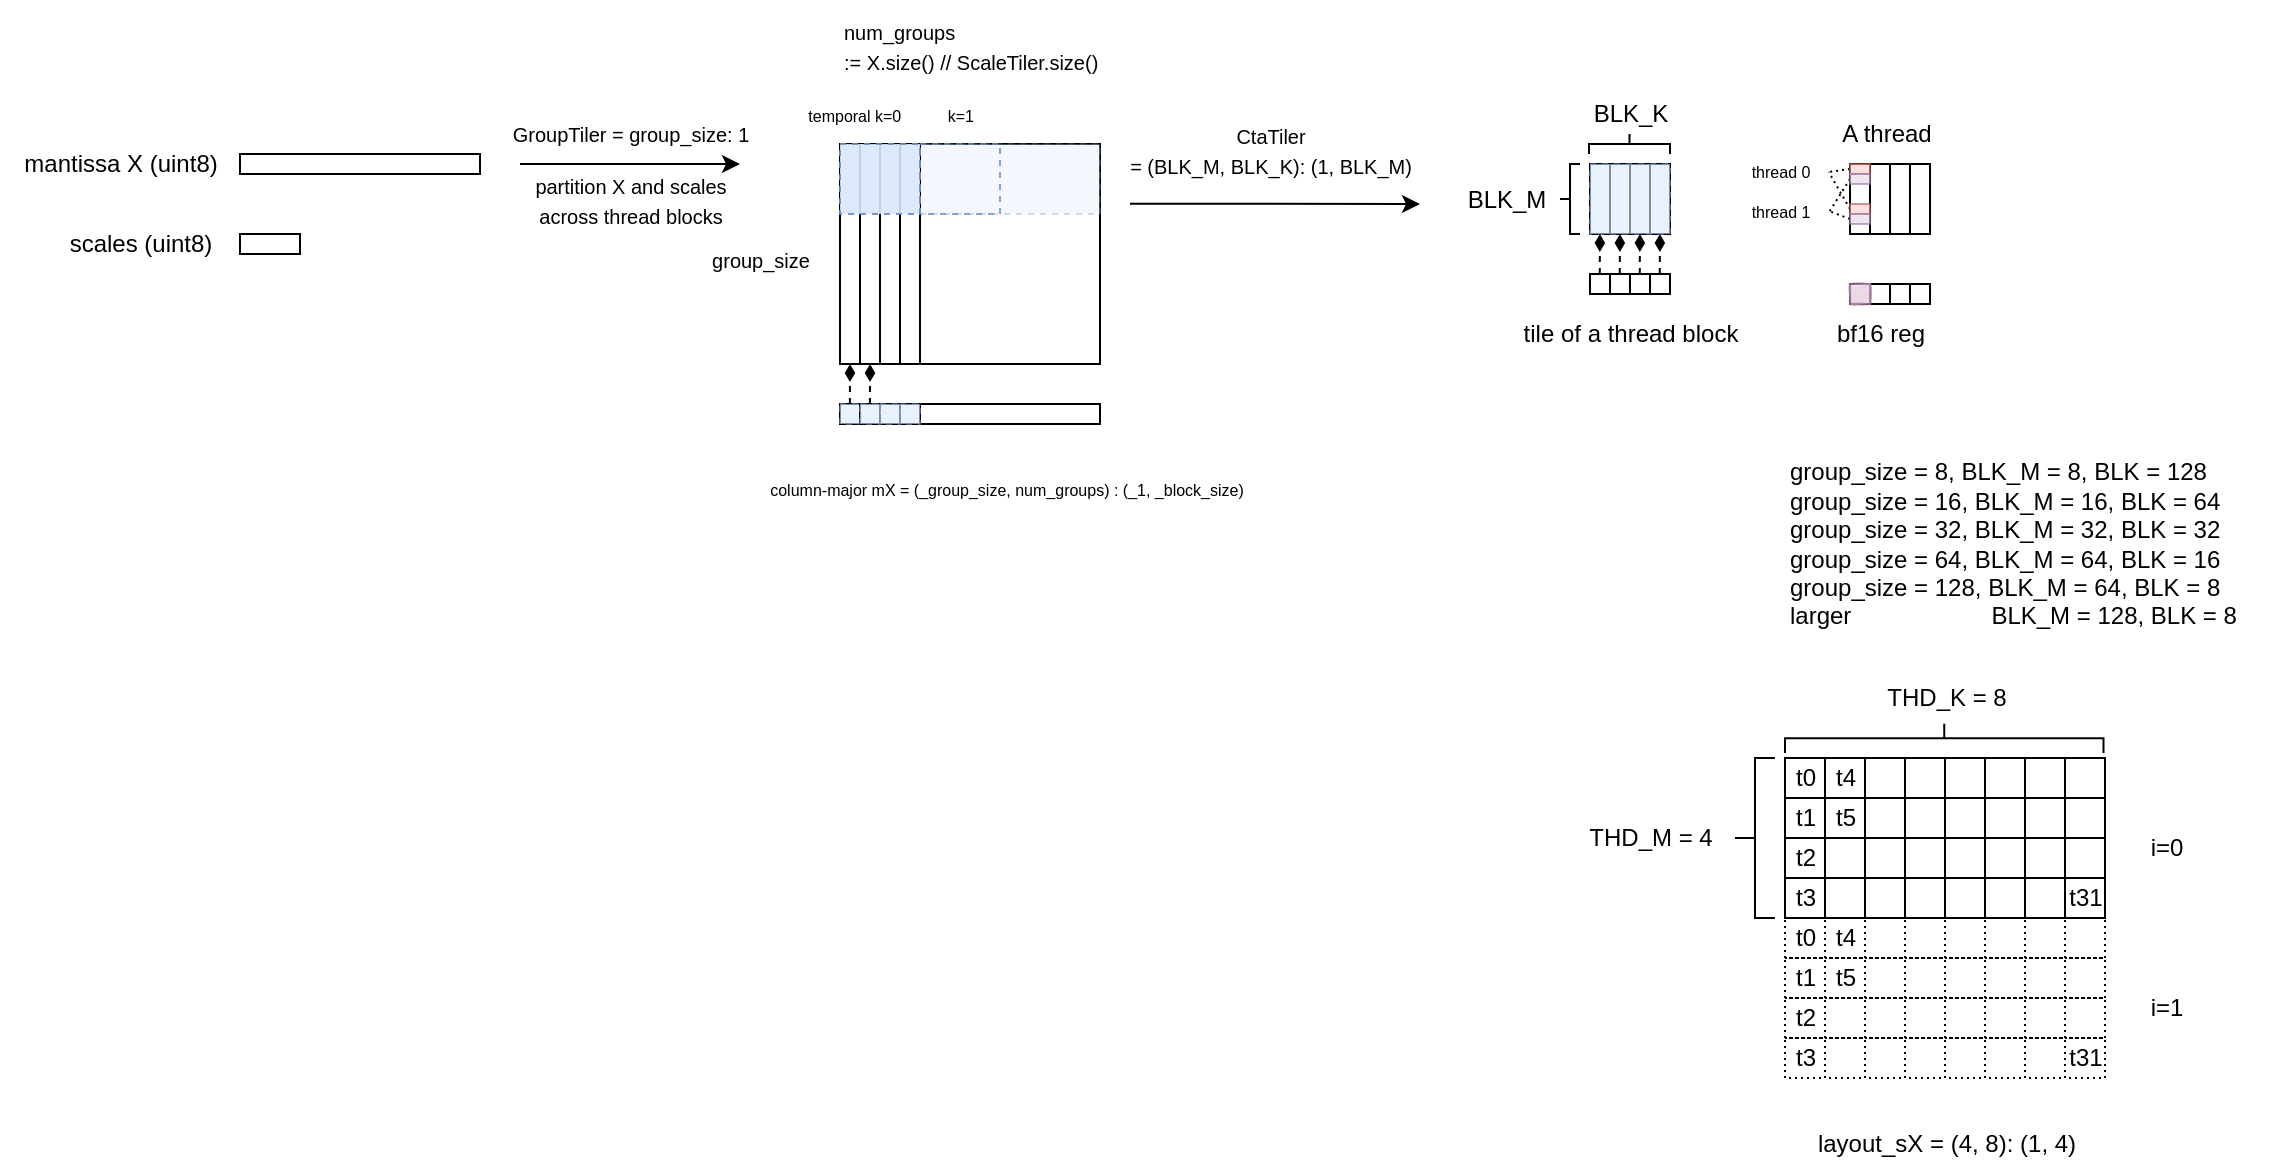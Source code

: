 <mxfile>
    <diagram id="YwTLgRLKVlQgc7LVQ3ul" name="mxint8-small-num-groups">
        <mxGraphModel dx="414" dy="340" grid="1" gridSize="5" guides="1" tooltips="1" connect="1" arrows="1" fold="1" page="1" pageScale="1" pageWidth="827" pageHeight="1169" math="0" shadow="0">
            <root>
                <mxCell id="0"/>
                <mxCell id="1" parent="0"/>
                <mxCell id="64" value="" style="rounded=0;whiteSpace=wrap;html=1;fillColor=none;" parent="1" vertex="1">
                    <mxGeometry x="430" y="310" width="130" height="110" as="geometry"/>
                </mxCell>
                <mxCell id="154" value="" style="rounded=0;whiteSpace=wrap;html=1;fillColor=#dae8fc;strokeColor=#6c8ebf;opacity=30;dashed=1;" parent="1" vertex="1">
                    <mxGeometry x="430" y="310" width="130" height="35" as="geometry"/>
                </mxCell>
                <mxCell id="63" value="" style="rounded=0;whiteSpace=wrap;html=1;fillColor=none;" parent="1" vertex="1">
                    <mxGeometry x="130" y="315" width="120" height="10" as="geometry"/>
                </mxCell>
                <mxCell id="65" value="" style="endArrow=classic;html=1;" parent="1" edge="1">
                    <mxGeometry width="50" height="50" relative="1" as="geometry">
                        <mxPoint x="270" y="320" as="sourcePoint"/>
                        <mxPoint x="380" y="320" as="targetPoint"/>
                    </mxGeometry>
                </mxCell>
                <mxCell id="66" value="&lt;font style=&quot;font-size: 10px;&quot;&gt;GroupTiler = group_size: 1&lt;/font&gt;" style="text;html=1;align=center;verticalAlign=middle;resizable=0;points=[];autosize=1;strokeColor=none;fillColor=none;" parent="1" vertex="1">
                    <mxGeometry x="255" y="289.75" width="140" height="30" as="geometry"/>
                </mxCell>
                <mxCell id="67" value="" style="rounded=0;whiteSpace=wrap;html=1;fillColor=none;" parent="1" vertex="1">
                    <mxGeometry x="130" y="355" width="30" height="10" as="geometry"/>
                </mxCell>
                <mxCell id="68" value="" style="rounded=0;whiteSpace=wrap;html=1;fillColor=none;" parent="1" vertex="1">
                    <mxGeometry x="430" y="310" width="10" height="110" as="geometry"/>
                </mxCell>
                <mxCell id="69" value="" style="rounded=0;whiteSpace=wrap;html=1;fillColor=none;" parent="1" vertex="1">
                    <mxGeometry x="430" y="440" width="130" height="10" as="geometry"/>
                </mxCell>
                <mxCell id="70" value="mantissa X (uint8)" style="text;html=1;align=center;verticalAlign=middle;resizable=0;points=[];autosize=1;strokeColor=none;fillColor=none;" parent="1" vertex="1">
                    <mxGeometry x="10" y="305" width="120" height="30" as="geometry"/>
                </mxCell>
                <mxCell id="71" value="scales (uint8)" style="text;html=1;align=center;verticalAlign=middle;resizable=0;points=[];autosize=1;strokeColor=none;fillColor=none;" parent="1" vertex="1">
                    <mxGeometry x="35" y="345" width="90" height="30" as="geometry"/>
                </mxCell>
                <mxCell id="72" value="" style="rounded=0;whiteSpace=wrap;html=1;fillColor=none;" parent="1" vertex="1">
                    <mxGeometry x="440" y="310" width="10" height="110" as="geometry"/>
                </mxCell>
                <mxCell id="74" value="&lt;font style=&quot;font-size: 10px;&quot;&gt;num_groups&lt;br&gt;:= X.size() // ScaleTiler.size()&lt;/font&gt;" style="text;html=1;align=left;verticalAlign=middle;resizable=0;points=[];autosize=1;strokeColor=none;fillColor=none;" parent="1" vertex="1">
                    <mxGeometry x="430" y="238" width="150" height="45" as="geometry"/>
                </mxCell>
                <mxCell id="75" value="&lt;span style=&quot;text-align: left;&quot;&gt;&lt;font style=&quot;font-size: 10px;&quot;&gt;group_size&lt;/font&gt;&lt;/span&gt;" style="text;html=1;align=center;verticalAlign=middle;resizable=0;points=[];autosize=1;strokeColor=none;fillColor=none;" parent="1" vertex="1">
                    <mxGeometry x="355" y="352.5" width="70" height="30" as="geometry"/>
                </mxCell>
                <mxCell id="78" style="edgeStyle=none;html=1;dashed=1;endArrow=diamondThin;endFill=1;entryX=0.5;entryY=1;entryDx=0;entryDy=0;exitX=0.038;exitY=0.003;exitDx=0;exitDy=0;exitPerimeter=0;" parent="1" source="69" target="68" edge="1">
                    <mxGeometry relative="1" as="geometry">
                        <mxPoint x="420" y="435" as="sourcePoint"/>
                        <mxPoint x="435" y="430" as="targetPoint"/>
                    </mxGeometry>
                </mxCell>
                <mxCell id="79" value="" style="rounded=0;whiteSpace=wrap;html=1;fillColor=none;" parent="1" vertex="1">
                    <mxGeometry x="430" y="440" width="10" height="10" as="geometry"/>
                </mxCell>
                <mxCell id="85" value="" style="rounded=0;whiteSpace=wrap;html=1;fillColor=#dae8fc;strokeColor=#6c8ebf;opacity=60;dashed=1;" parent="1" vertex="1">
                    <mxGeometry x="430" y="440" width="10" height="10" as="geometry"/>
                </mxCell>
                <mxCell id="86" value="" style="rounded=0;whiteSpace=wrap;html=1;fillColor=none;" parent="1" vertex="1">
                    <mxGeometry x="805" y="375" width="10" height="10" as="geometry"/>
                </mxCell>
                <mxCell id="87" value="" style="rounded=0;whiteSpace=wrap;html=1;fillColor=none;" parent="1" vertex="1">
                    <mxGeometry x="815" y="375" width="10" height="10" as="geometry"/>
                </mxCell>
                <mxCell id="88" value="" style="rounded=0;whiteSpace=wrap;html=1;fillColor=none;" parent="1" vertex="1">
                    <mxGeometry x="825" y="375" width="10" height="10" as="geometry"/>
                </mxCell>
                <mxCell id="89" value="" style="rounded=0;whiteSpace=wrap;html=1;fillColor=none;" parent="1" vertex="1">
                    <mxGeometry x="835" y="375" width="10" height="10" as="geometry"/>
                </mxCell>
                <mxCell id="91" value="" style="whiteSpace=wrap;html=1;fillColor=none;" parent="1" vertex="1">
                    <mxGeometry x="805" y="320" width="10" height="35" as="geometry"/>
                </mxCell>
                <mxCell id="92" value="" style="whiteSpace=wrap;html=1;fillColor=none;" parent="1" vertex="1">
                    <mxGeometry x="815" y="320" width="10" height="35" as="geometry"/>
                </mxCell>
                <mxCell id="93" value="" style="whiteSpace=wrap;html=1;fillColor=none;" parent="1" vertex="1">
                    <mxGeometry x="825" y="320" width="10" height="35" as="geometry"/>
                </mxCell>
                <mxCell id="94" value="" style="whiteSpace=wrap;html=1;fillColor=none;" parent="1" vertex="1">
                    <mxGeometry x="835" y="320" width="10" height="35" as="geometry"/>
                </mxCell>
                <mxCell id="96" value="" style="edgeStyle=none;orthogonalLoop=1;jettySize=auto;html=1;endArrow=classic;endFill=1;" parent="1" edge="1">
                    <mxGeometry width="100" relative="1" as="geometry">
                        <mxPoint x="575" y="339.84" as="sourcePoint"/>
                        <mxPoint x="720" y="340" as="targetPoint"/>
                        <Array as="points"/>
                    </mxGeometry>
                </mxCell>
                <mxCell id="97" value="&lt;font style=&quot;font-size: 10px;&quot;&gt;CtaTiler &lt;br&gt;= (BLK_M, BLK_K): (1, BLK_M)&lt;/font&gt;" style="text;html=1;align=center;verticalAlign=middle;resizable=0;points=[];autosize=1;strokeColor=none;fillColor=none;" parent="1" vertex="1">
                    <mxGeometry x="565" y="290" width="160" height="45" as="geometry"/>
                </mxCell>
                <mxCell id="98" value="tile of a thread block" style="text;html=1;align=center;verticalAlign=middle;resizable=0;points=[];autosize=1;strokeColor=none;fillColor=none;" parent="1" vertex="1">
                    <mxGeometry x="760" y="390" width="130" height="30" as="geometry"/>
                </mxCell>
                <mxCell id="99" value="" style="rounded=0;whiteSpace=wrap;html=1;fillColor=none;" parent="1" vertex="1">
                    <mxGeometry x="935" y="380" width="10" height="10" as="geometry"/>
                </mxCell>
                <mxCell id="100" value="" style="rounded=0;whiteSpace=wrap;html=1;fillColor=none;" parent="1" vertex="1">
                    <mxGeometry x="945" y="380" width="10" height="10" as="geometry"/>
                </mxCell>
                <mxCell id="101" value="" style="rounded=0;whiteSpace=wrap;html=1;fillColor=none;" parent="1" vertex="1">
                    <mxGeometry x="955" y="380" width="10" height="10" as="geometry"/>
                </mxCell>
                <mxCell id="102" value="" style="rounded=0;whiteSpace=wrap;html=1;fillColor=none;" parent="1" vertex="1">
                    <mxGeometry x="965" y="380" width="10" height="10" as="geometry"/>
                </mxCell>
                <mxCell id="109" value="A thread" style="text;html=1;align=center;verticalAlign=middle;resizable=0;points=[];autosize=1;strokeColor=none;fillColor=none;opacity=60;" parent="1" vertex="1">
                    <mxGeometry x="920" y="290" width="65" height="30" as="geometry"/>
                </mxCell>
                <mxCell id="110" value="&lt;font style=&quot;font-size: 10px;&quot;&gt;partition X and scales &lt;br&gt;across thread blocks&lt;/font&gt;" style="text;html=1;align=center;verticalAlign=middle;resizable=0;points=[];autosize=1;strokeColor=none;fillColor=none;" parent="1" vertex="1">
                    <mxGeometry x="267.5" y="315" width="115" height="45" as="geometry"/>
                </mxCell>
                <mxCell id="119" value="" style="rounded=0;whiteSpace=wrap;html=1;fillColor=none;" parent="1" vertex="1">
                    <mxGeometry x="450" y="310" width="10" height="110" as="geometry"/>
                </mxCell>
                <mxCell id="120" value="" style="rounded=0;whiteSpace=wrap;html=1;fillColor=none;" parent="1" vertex="1">
                    <mxGeometry x="460" y="310" width="10" height="110" as="geometry"/>
                </mxCell>
                <mxCell id="82" value="" style="rounded=0;whiteSpace=wrap;html=1;fillColor=#dae8fc;strokeColor=#6c8ebf;opacity=90;dashed=1;glass=0;" parent="1" vertex="1">
                    <mxGeometry x="430" y="310" width="40" height="35" as="geometry"/>
                </mxCell>
                <mxCell id="121" style="edgeStyle=none;html=1;dashed=1;endArrow=diamondThin;endFill=1;entryX=0.5;entryY=1;entryDx=0;entryDy=0;exitX=0.038;exitY=0.003;exitDx=0;exitDy=0;exitPerimeter=0;" parent="1" edge="1">
                    <mxGeometry relative="1" as="geometry">
                        <mxPoint x="444.97" y="440" as="sourcePoint"/>
                        <mxPoint x="445.03" y="419.97" as="targetPoint"/>
                    </mxGeometry>
                </mxCell>
                <mxCell id="122" value="" style="rounded=0;whiteSpace=wrap;html=1;fillColor=none;" parent="1" vertex="1">
                    <mxGeometry x="440" y="440" width="10" height="10" as="geometry"/>
                </mxCell>
                <mxCell id="123" value="" style="rounded=0;whiteSpace=wrap;html=1;fillColor=none;" parent="1" vertex="1">
                    <mxGeometry x="450" y="440" width="10" height="10" as="geometry"/>
                </mxCell>
                <mxCell id="124" value="" style="rounded=0;whiteSpace=wrap;html=1;fillColor=none;" parent="1" vertex="1">
                    <mxGeometry x="460" y="440" width="10" height="10" as="geometry"/>
                </mxCell>
                <mxCell id="126" value="" style="rounded=0;whiteSpace=wrap;html=1;fillColor=#dae8fc;strokeColor=#6c8ebf;opacity=60;dashed=1;" parent="1" vertex="1">
                    <mxGeometry x="440" y="440" width="10" height="10" as="geometry"/>
                </mxCell>
                <mxCell id="128" value="" style="rounded=0;whiteSpace=wrap;html=1;fillColor=#dae8fc;strokeColor=#6c8ebf;opacity=60;dashed=1;" parent="1" vertex="1">
                    <mxGeometry x="450" y="440" width="10" height="10" as="geometry"/>
                </mxCell>
                <mxCell id="129" value="" style="rounded=0;whiteSpace=wrap;html=1;fillColor=#dae8fc;strokeColor=#6c8ebf;opacity=60;dashed=1;" parent="1" vertex="1">
                    <mxGeometry x="460" y="440" width="10" height="10" as="geometry"/>
                </mxCell>
                <mxCell id="130" value="" style="rounded=0;whiteSpace=wrap;html=1;fillColor=#dae8fc;strokeColor=#6c8ebf;opacity=60;dashed=1;" parent="1" vertex="1">
                    <mxGeometry x="805" y="320" width="40" height="35" as="geometry"/>
                </mxCell>
                <mxCell id="131" style="edgeStyle=none;html=1;dashed=1;endArrow=diamondThin;endFill=1;entryX=0.5;entryY=1;entryDx=0;entryDy=0;exitX=0.038;exitY=0.003;exitDx=0;exitDy=0;exitPerimeter=0;" parent="1" edge="1">
                    <mxGeometry relative="1" as="geometry">
                        <mxPoint x="809.89" y="375.03" as="sourcePoint"/>
                        <mxPoint x="809.95" y="355" as="targetPoint"/>
                    </mxGeometry>
                </mxCell>
                <mxCell id="132" style="edgeStyle=none;html=1;dashed=1;endArrow=diamondThin;endFill=1;entryX=0.5;entryY=1;entryDx=0;entryDy=0;exitX=0.038;exitY=0.003;exitDx=0;exitDy=0;exitPerimeter=0;" parent="1" edge="1">
                    <mxGeometry relative="1" as="geometry">
                        <mxPoint x="819.89" y="375.03" as="sourcePoint"/>
                        <mxPoint x="819.95" y="355" as="targetPoint"/>
                    </mxGeometry>
                </mxCell>
                <mxCell id="133" style="edgeStyle=none;html=1;dashed=1;endArrow=diamondThin;endFill=1;entryX=0.5;entryY=1;entryDx=0;entryDy=0;exitX=0.038;exitY=0.003;exitDx=0;exitDy=0;exitPerimeter=0;" parent="1" edge="1">
                    <mxGeometry relative="1" as="geometry">
                        <mxPoint x="829.89" y="375.03" as="sourcePoint"/>
                        <mxPoint x="829.95" y="355" as="targetPoint"/>
                    </mxGeometry>
                </mxCell>
                <mxCell id="134" style="edgeStyle=none;html=1;dashed=1;endArrow=diamondThin;endFill=1;entryX=0.5;entryY=1;entryDx=0;entryDy=0;exitX=0.038;exitY=0.003;exitDx=0;exitDy=0;exitPerimeter=0;" parent="1" edge="1">
                    <mxGeometry relative="1" as="geometry">
                        <mxPoint x="839.89" y="375.0" as="sourcePoint"/>
                        <mxPoint x="839.95" y="354.97" as="targetPoint"/>
                    </mxGeometry>
                </mxCell>
                <mxCell id="135" value="" style="whiteSpace=wrap;html=1;fillColor=none;" parent="1" vertex="1">
                    <mxGeometry x="935" y="320" width="10" height="35" as="geometry"/>
                </mxCell>
                <mxCell id="136" value="" style="whiteSpace=wrap;html=1;fillColor=none;" parent="1" vertex="1">
                    <mxGeometry x="945" y="320" width="10" height="35" as="geometry"/>
                </mxCell>
                <mxCell id="137" value="" style="whiteSpace=wrap;html=1;fillColor=none;" parent="1" vertex="1">
                    <mxGeometry x="955" y="320" width="10" height="35" as="geometry"/>
                </mxCell>
                <mxCell id="138" value="" style="whiteSpace=wrap;html=1;fillColor=none;" parent="1" vertex="1">
                    <mxGeometry x="965" y="320" width="10" height="35" as="geometry"/>
                </mxCell>
                <mxCell id="209" style="edgeStyle=none;html=1;exitX=0;exitY=0.5;exitDx=0;exitDy=0;entryX=0.988;entryY=0.549;entryDx=0;entryDy=0;entryPerimeter=0;endArrow=none;endFill=0;dashed=1;dashPattern=1 2;" parent="1" source="107" target="146" edge="1">
                    <mxGeometry relative="1" as="geometry"/>
                </mxCell>
                <mxCell id="107" value="" style="rounded=0;whiteSpace=wrap;html=1;fillColor=#f8cecc;strokeColor=#b85450;opacity=60;" parent="1" vertex="1">
                    <mxGeometry x="935" y="320" width="10" height="5" as="geometry"/>
                </mxCell>
                <mxCell id="142" value="" style="rounded=0;whiteSpace=wrap;html=1;fillColor=#f8cecc;strokeColor=#b85450;opacity=60;sketch=1;curveFitting=1;jiggle=1;fillStyle=solid;" parent="1" vertex="1">
                    <mxGeometry x="935" y="380" width="10" height="10" as="geometry"/>
                </mxCell>
                <mxCell id="145" value="bf16 reg" style="text;html=1;align=center;verticalAlign=middle;resizable=0;points=[];autosize=1;strokeColor=none;fillColor=none;" parent="1" vertex="1">
                    <mxGeometry x="917.5" y="390" width="65" height="30" as="geometry"/>
                </mxCell>
                <mxCell id="146" value="&lt;font style=&quot;font-size: 8px;&quot;&gt;thread 0&lt;/font&gt;" style="text;html=1;align=center;verticalAlign=middle;resizable=0;points=[];autosize=1;strokeColor=none;fillColor=none;" parent="1" vertex="1">
                    <mxGeometry x="875" y="307.5" width="50" height="30" as="geometry"/>
                </mxCell>
                <mxCell id="147" value="&lt;font style=&quot;font-size: 8px;&quot;&gt;thread 1&lt;/font&gt;" style="text;html=1;align=center;verticalAlign=middle;resizable=0;points=[];autosize=1;strokeColor=none;fillColor=none;" parent="1" vertex="1">
                    <mxGeometry x="875" y="327.5" width="50" height="30" as="geometry"/>
                </mxCell>
                <mxCell id="211" style="edgeStyle=none;html=1;exitX=0;exitY=0.5;exitDx=0;exitDy=0;entryX=0.996;entryY=0.54;entryDx=0;entryDy=0;entryPerimeter=0;endArrow=none;endFill=0;dashed=1;dashPattern=1 2;" parent="1" source="148" target="147" edge="1">
                    <mxGeometry relative="1" as="geometry"/>
                </mxCell>
                <mxCell id="148" value="" style="rounded=0;whiteSpace=wrap;html=1;fillColor=#e1d5e7;strokeColor=#9673a6;opacity=60;" parent="1" vertex="1">
                    <mxGeometry x="935" y="325" width="10" height="5" as="geometry"/>
                </mxCell>
                <mxCell id="151" value="" style="rounded=0;whiteSpace=wrap;html=1;fillColor=#e1d5e7;strokeColor=#9673a6;opacity=60;sketch=1;curveFitting=1;jiggle=1;fillStyle=solid;" parent="1" vertex="1">
                    <mxGeometry x="935" y="380" width="10" height="10" as="geometry"/>
                </mxCell>
                <mxCell id="153" value="column-major mX = (_group_size, num_groups) : (_1, _block_size)" style="text;html=1;align=center;verticalAlign=middle;resizable=0;points=[];autosize=1;strokeColor=none;fillColor=none;fontSize=8;sketch=1;jiggle=1;fillStyle=solid;" parent="1" vertex="1">
                    <mxGeometry x="383" y="470" width="260" height="25" as="geometry"/>
                </mxCell>
                <mxCell id="210" style="edgeStyle=none;html=1;exitX=0;exitY=0.5;exitDx=0;exitDy=0;entryX=0.987;entryY=0.549;entryDx=0;entryDy=0;entryPerimeter=0;endArrow=none;endFill=0;dashed=1;dashPattern=1 2;" parent="1" source="192" target="146" edge="1">
                    <mxGeometry relative="1" as="geometry"/>
                </mxCell>
                <mxCell id="192" value="" style="rounded=0;whiteSpace=wrap;html=1;fillColor=#f8cecc;strokeColor=#b85450;opacity=60;" parent="1" vertex="1">
                    <mxGeometry x="935" y="340" width="10" height="5" as="geometry"/>
                </mxCell>
                <mxCell id="212" style="edgeStyle=none;html=1;exitX=0;exitY=0.5;exitDx=0;exitDy=0;entryX=0.994;entryY=0.536;entryDx=0;entryDy=0;entryPerimeter=0;endArrow=none;endFill=0;dashed=1;dashPattern=1 2;" parent="1" source="193" target="147" edge="1">
                    <mxGeometry relative="1" as="geometry"/>
                </mxCell>
                <mxCell id="193" value="" style="rounded=0;whiteSpace=wrap;html=1;fillColor=#e1d5e7;strokeColor=#9673a6;opacity=60;" parent="1" vertex="1">
                    <mxGeometry x="935" y="345" width="10" height="5" as="geometry"/>
                </mxCell>
                <mxCell id="196" value="t0" style="whiteSpace=wrap;html=1;fillColor=none;" parent="1" vertex="1">
                    <mxGeometry x="902.5" y="617" width="20" height="20" as="geometry"/>
                </mxCell>
                <mxCell id="197" value="t4" style="whiteSpace=wrap;html=1;fillColor=none;" parent="1" vertex="1">
                    <mxGeometry x="922.5" y="617" width="20" height="20" as="geometry"/>
                </mxCell>
                <mxCell id="198" value="" style="whiteSpace=wrap;html=1;fillColor=none;" parent="1" vertex="1">
                    <mxGeometry x="942.5" y="617" width="20" height="20" as="geometry"/>
                </mxCell>
                <mxCell id="199" value="" style="whiteSpace=wrap;html=1;fillColor=none;" parent="1" vertex="1">
                    <mxGeometry x="962.5" y="617" width="20" height="20" as="geometry"/>
                </mxCell>
                <mxCell id="200" value="" style="whiteSpace=wrap;html=1;fillColor=none;" parent="1" vertex="1">
                    <mxGeometry x="982.5" y="617" width="20" height="20" as="geometry"/>
                </mxCell>
                <mxCell id="201" value="" style="whiteSpace=wrap;html=1;fillColor=none;" parent="1" vertex="1">
                    <mxGeometry x="1002.5" y="617" width="20" height="20" as="geometry"/>
                </mxCell>
                <mxCell id="202" value="" style="whiteSpace=wrap;html=1;fillColor=none;" parent="1" vertex="1">
                    <mxGeometry x="1022.5" y="617" width="20" height="20" as="geometry"/>
                </mxCell>
                <mxCell id="203" value="" style="whiteSpace=wrap;html=1;fillColor=none;" parent="1" vertex="1">
                    <mxGeometry x="1042.5" y="617" width="20" height="20" as="geometry"/>
                </mxCell>
                <mxCell id="213" value="t1" style="whiteSpace=wrap;html=1;fillColor=none;" parent="1" vertex="1">
                    <mxGeometry x="902.5" y="637" width="20" height="20" as="geometry"/>
                </mxCell>
                <mxCell id="214" value="t5" style="whiteSpace=wrap;html=1;fillColor=none;" parent="1" vertex="1">
                    <mxGeometry x="922.5" y="637" width="20" height="20" as="geometry"/>
                </mxCell>
                <mxCell id="215" value="" style="whiteSpace=wrap;html=1;fillColor=none;" parent="1" vertex="1">
                    <mxGeometry x="942.5" y="637" width="20" height="20" as="geometry"/>
                </mxCell>
                <mxCell id="216" value="" style="whiteSpace=wrap;html=1;fillColor=none;" parent="1" vertex="1">
                    <mxGeometry x="962.5" y="637" width="20" height="20" as="geometry"/>
                </mxCell>
                <mxCell id="217" value="" style="whiteSpace=wrap;html=1;fillColor=none;" parent="1" vertex="1">
                    <mxGeometry x="982.5" y="637" width="20" height="20" as="geometry"/>
                </mxCell>
                <mxCell id="218" value="" style="whiteSpace=wrap;html=1;fillColor=none;" parent="1" vertex="1">
                    <mxGeometry x="1002.5" y="637" width="20" height="20" as="geometry"/>
                </mxCell>
                <mxCell id="219" value="" style="whiteSpace=wrap;html=1;fillColor=none;" parent="1" vertex="1">
                    <mxGeometry x="1022.5" y="637" width="20" height="20" as="geometry"/>
                </mxCell>
                <mxCell id="220" value="" style="whiteSpace=wrap;html=1;fillColor=none;" parent="1" vertex="1">
                    <mxGeometry x="1042.5" y="637" width="20" height="20" as="geometry"/>
                </mxCell>
                <mxCell id="225" value="t2" style="whiteSpace=wrap;html=1;fillColor=none;" parent="1" vertex="1">
                    <mxGeometry x="902.5" y="657" width="20" height="20" as="geometry"/>
                </mxCell>
                <mxCell id="226" value="" style="whiteSpace=wrap;html=1;fillColor=none;" parent="1" vertex="1">
                    <mxGeometry x="922.5" y="657" width="20" height="20" as="geometry"/>
                </mxCell>
                <mxCell id="227" value="" style="whiteSpace=wrap;html=1;fillColor=none;" parent="1" vertex="1">
                    <mxGeometry x="942.5" y="657" width="20" height="20" as="geometry"/>
                </mxCell>
                <mxCell id="228" value="" style="whiteSpace=wrap;html=1;fillColor=none;" parent="1" vertex="1">
                    <mxGeometry x="962.5" y="657" width="20" height="20" as="geometry"/>
                </mxCell>
                <mxCell id="229" value="" style="whiteSpace=wrap;html=1;fillColor=none;" parent="1" vertex="1">
                    <mxGeometry x="982.5" y="657" width="20" height="20" as="geometry"/>
                </mxCell>
                <mxCell id="230" value="" style="whiteSpace=wrap;html=1;fillColor=none;" parent="1" vertex="1">
                    <mxGeometry x="1002.5" y="657" width="20" height="20" as="geometry"/>
                </mxCell>
                <mxCell id="231" value="" style="whiteSpace=wrap;html=1;fillColor=none;" parent="1" vertex="1">
                    <mxGeometry x="1022.5" y="657" width="20" height="20" as="geometry"/>
                </mxCell>
                <mxCell id="232" value="" style="whiteSpace=wrap;html=1;fillColor=none;" parent="1" vertex="1">
                    <mxGeometry x="1042.5" y="657" width="20" height="20" as="geometry"/>
                </mxCell>
                <mxCell id="237" value="t3" style="whiteSpace=wrap;html=1;fillColor=none;" parent="1" vertex="1">
                    <mxGeometry x="902.5" y="677" width="20" height="20" as="geometry"/>
                </mxCell>
                <mxCell id="238" value="" style="whiteSpace=wrap;html=1;fillColor=none;" parent="1" vertex="1">
                    <mxGeometry x="922.5" y="677" width="20" height="20" as="geometry"/>
                </mxCell>
                <mxCell id="239" value="" style="whiteSpace=wrap;html=1;fillColor=none;" parent="1" vertex="1">
                    <mxGeometry x="942.5" y="677" width="20" height="20" as="geometry"/>
                </mxCell>
                <mxCell id="240" value="" style="whiteSpace=wrap;html=1;fillColor=none;" parent="1" vertex="1">
                    <mxGeometry x="962.5" y="677" width="20" height="20" as="geometry"/>
                </mxCell>
                <mxCell id="241" value="" style="whiteSpace=wrap;html=1;fillColor=none;" parent="1" vertex="1">
                    <mxGeometry x="982.5" y="677" width="20" height="20" as="geometry"/>
                </mxCell>
                <mxCell id="242" value="" style="whiteSpace=wrap;html=1;fillColor=none;" parent="1" vertex="1">
                    <mxGeometry x="1002.5" y="677" width="20" height="20" as="geometry"/>
                </mxCell>
                <mxCell id="243" value="" style="whiteSpace=wrap;html=1;fillColor=none;" parent="1" vertex="1">
                    <mxGeometry x="1022.5" y="677" width="20" height="20" as="geometry"/>
                </mxCell>
                <mxCell id="244" value="t31" style="whiteSpace=wrap;html=1;fillColor=none;" parent="1" vertex="1">
                    <mxGeometry x="1042.5" y="677" width="20" height="20" as="geometry"/>
                </mxCell>
                <mxCell id="249" value="t0" style="whiteSpace=wrap;html=1;fillColor=none;dashed=1;dashPattern=1 2;" parent="1" vertex="1">
                    <mxGeometry x="902.5" y="697" width="20" height="20" as="geometry"/>
                </mxCell>
                <mxCell id="250" value="t4" style="whiteSpace=wrap;html=1;fillColor=none;dashed=1;dashPattern=1 2;" parent="1" vertex="1">
                    <mxGeometry x="922.5" y="697" width="20" height="20" as="geometry"/>
                </mxCell>
                <mxCell id="251" value="" style="whiteSpace=wrap;html=1;fillColor=none;dashed=1;dashPattern=1 2;" parent="1" vertex="1">
                    <mxGeometry x="942.5" y="697" width="20" height="20" as="geometry"/>
                </mxCell>
                <mxCell id="252" value="" style="whiteSpace=wrap;html=1;fillColor=none;dashed=1;dashPattern=1 2;" parent="1" vertex="1">
                    <mxGeometry x="962.5" y="697" width="20" height="20" as="geometry"/>
                </mxCell>
                <mxCell id="253" value="" style="whiteSpace=wrap;html=1;fillColor=none;dashed=1;dashPattern=1 2;" parent="1" vertex="1">
                    <mxGeometry x="982.5" y="697" width="20" height="20" as="geometry"/>
                </mxCell>
                <mxCell id="254" value="" style="whiteSpace=wrap;html=1;fillColor=none;dashed=1;dashPattern=1 2;" parent="1" vertex="1">
                    <mxGeometry x="1002.5" y="697" width="20" height="20" as="geometry"/>
                </mxCell>
                <mxCell id="255" value="" style="whiteSpace=wrap;html=1;fillColor=none;dashed=1;dashPattern=1 2;" parent="1" vertex="1">
                    <mxGeometry x="1022.5" y="697" width="20" height="20" as="geometry"/>
                </mxCell>
                <mxCell id="256" value="" style="whiteSpace=wrap;html=1;fillColor=none;dashed=1;dashPattern=1 2;" parent="1" vertex="1">
                    <mxGeometry x="1042.5" y="697" width="20" height="20" as="geometry"/>
                </mxCell>
                <mxCell id="261" value="t1" style="whiteSpace=wrap;html=1;fillColor=none;dashed=1;dashPattern=1 2;" parent="1" vertex="1">
                    <mxGeometry x="902.5" y="717" width="20" height="20" as="geometry"/>
                </mxCell>
                <mxCell id="262" value="t5" style="whiteSpace=wrap;html=1;fillColor=none;dashed=1;dashPattern=1 2;" parent="1" vertex="1">
                    <mxGeometry x="922.5" y="717" width="20" height="20" as="geometry"/>
                </mxCell>
                <mxCell id="263" value="" style="whiteSpace=wrap;html=1;fillColor=none;dashed=1;dashPattern=1 2;" parent="1" vertex="1">
                    <mxGeometry x="942.5" y="717" width="20" height="20" as="geometry"/>
                </mxCell>
                <mxCell id="264" value="" style="whiteSpace=wrap;html=1;fillColor=none;dashed=1;dashPattern=1 2;" parent="1" vertex="1">
                    <mxGeometry x="962.5" y="717" width="20" height="20" as="geometry"/>
                </mxCell>
                <mxCell id="265" value="" style="whiteSpace=wrap;html=1;fillColor=none;dashed=1;dashPattern=1 2;" parent="1" vertex="1">
                    <mxGeometry x="982.5" y="717" width="20" height="20" as="geometry"/>
                </mxCell>
                <mxCell id="266" value="" style="whiteSpace=wrap;html=1;fillColor=none;dashed=1;dashPattern=1 2;" parent="1" vertex="1">
                    <mxGeometry x="1002.5" y="717" width="20" height="20" as="geometry"/>
                </mxCell>
                <mxCell id="267" value="" style="whiteSpace=wrap;html=1;fillColor=none;dashed=1;dashPattern=1 2;" parent="1" vertex="1">
                    <mxGeometry x="1022.5" y="717" width="20" height="20" as="geometry"/>
                </mxCell>
                <mxCell id="268" value="" style="whiteSpace=wrap;html=1;fillColor=none;dashed=1;dashPattern=1 2;" parent="1" vertex="1">
                    <mxGeometry x="1042.5" y="717" width="20" height="20" as="geometry"/>
                </mxCell>
                <mxCell id="273" value="t2" style="whiteSpace=wrap;html=1;fillColor=none;dashed=1;dashPattern=1 2;" parent="1" vertex="1">
                    <mxGeometry x="902.5" y="737" width="20" height="20" as="geometry"/>
                </mxCell>
                <mxCell id="274" value="" style="whiteSpace=wrap;html=1;fillColor=none;dashed=1;dashPattern=1 2;" parent="1" vertex="1">
                    <mxGeometry x="922.5" y="737" width="20" height="20" as="geometry"/>
                </mxCell>
                <mxCell id="275" value="" style="whiteSpace=wrap;html=1;fillColor=none;dashed=1;dashPattern=1 2;" parent="1" vertex="1">
                    <mxGeometry x="942.5" y="737" width="20" height="20" as="geometry"/>
                </mxCell>
                <mxCell id="276" value="" style="whiteSpace=wrap;html=1;fillColor=none;dashed=1;dashPattern=1 2;" parent="1" vertex="1">
                    <mxGeometry x="962.5" y="737" width="20" height="20" as="geometry"/>
                </mxCell>
                <mxCell id="277" value="" style="whiteSpace=wrap;html=1;fillColor=none;dashed=1;dashPattern=1 2;" parent="1" vertex="1">
                    <mxGeometry x="982.5" y="737" width="20" height="20" as="geometry"/>
                </mxCell>
                <mxCell id="278" value="" style="whiteSpace=wrap;html=1;fillColor=none;dashed=1;dashPattern=1 2;" parent="1" vertex="1">
                    <mxGeometry x="1002.5" y="737" width="20" height="20" as="geometry"/>
                </mxCell>
                <mxCell id="279" value="" style="whiteSpace=wrap;html=1;fillColor=none;dashed=1;dashPattern=1 2;" parent="1" vertex="1">
                    <mxGeometry x="1022.5" y="737" width="20" height="20" as="geometry"/>
                </mxCell>
                <mxCell id="280" value="" style="whiteSpace=wrap;html=1;fillColor=none;dashed=1;dashPattern=1 2;" parent="1" vertex="1">
                    <mxGeometry x="1042.5" y="737" width="20" height="20" as="geometry"/>
                </mxCell>
                <mxCell id="285" value="t3" style="whiteSpace=wrap;html=1;fillColor=none;dashed=1;dashPattern=1 2;" parent="1" vertex="1">
                    <mxGeometry x="902.5" y="757" width="20" height="20" as="geometry"/>
                </mxCell>
                <mxCell id="286" value="" style="whiteSpace=wrap;html=1;fillColor=none;dashed=1;dashPattern=1 2;" parent="1" vertex="1">
                    <mxGeometry x="922.5" y="757" width="20" height="20" as="geometry"/>
                </mxCell>
                <mxCell id="287" value="" style="whiteSpace=wrap;html=1;fillColor=none;dashed=1;dashPattern=1 2;" parent="1" vertex="1">
                    <mxGeometry x="942.5" y="757" width="20" height="20" as="geometry"/>
                </mxCell>
                <mxCell id="288" value="" style="whiteSpace=wrap;html=1;fillColor=none;dashed=1;dashPattern=1 2;" parent="1" vertex="1">
                    <mxGeometry x="962.5" y="757" width="20" height="20" as="geometry"/>
                </mxCell>
                <mxCell id="289" value="" style="whiteSpace=wrap;html=1;fillColor=none;dashed=1;dashPattern=1 2;" parent="1" vertex="1">
                    <mxGeometry x="982.5" y="757" width="20" height="20" as="geometry"/>
                </mxCell>
                <mxCell id="290" value="" style="whiteSpace=wrap;html=1;fillColor=none;dashed=1;dashPattern=1 2;" parent="1" vertex="1">
                    <mxGeometry x="1002.5" y="757" width="20" height="20" as="geometry"/>
                </mxCell>
                <mxCell id="291" value="" style="whiteSpace=wrap;html=1;fillColor=none;dashed=1;dashPattern=1 2;" parent="1" vertex="1">
                    <mxGeometry x="1022.5" y="757" width="20" height="20" as="geometry"/>
                </mxCell>
                <mxCell id="292" value="t31" style="whiteSpace=wrap;html=1;fillColor=none;dashed=1;dashPattern=1 2;" parent="1" vertex="1">
                    <mxGeometry x="1042.5" y="757" width="20" height="20" as="geometry"/>
                </mxCell>
                <mxCell id="297" value="group_size = 8, BLK_M = 8, BLK = 128&lt;br&gt;group_size = 16, BLK_M = 16, BLK = 64&lt;br&gt;group_size = 32, BLK_M = 32, BLK = 32&lt;br&gt;group_size = 64, BLK_M = 64, BLK = 16&lt;br&gt;group_size = 128, BLK_M = 64, BLK = 8&lt;br&gt;larger&amp;nbsp; &amp;nbsp; &amp;nbsp; &amp;nbsp; &amp;nbsp; &amp;nbsp; &amp;nbsp; &amp;nbsp; &amp;nbsp; &amp;nbsp; &amp;nbsp;BLK_M = 128, BLK = 8" style="text;html=1;align=left;verticalAlign=middle;resizable=0;points=[];autosize=1;strokeColor=none;fillColor=none;" parent="1" vertex="1">
                    <mxGeometry x="902.5" y="460" width="245" height="100" as="geometry"/>
                </mxCell>
                <mxCell id="298" value="THD_M = 4" style="text;html=1;align=center;verticalAlign=middle;resizable=0;points=[];autosize=1;strokeColor=none;fillColor=none;" parent="1" vertex="1">
                    <mxGeometry x="792.5" y="642" width="85" height="30" as="geometry"/>
                </mxCell>
                <mxCell id="299" value="" style="strokeWidth=1;html=1;shape=mxgraph.flowchart.annotation_2;align=left;labelPosition=right;pointerEvents=1;" parent="1" vertex="1">
                    <mxGeometry x="877.5" y="617" width="20" height="80" as="geometry"/>
                </mxCell>
                <mxCell id="300" value="" style="strokeWidth=1;html=1;shape=mxgraph.flowchart.annotation_2;align=left;labelPosition=right;pointerEvents=1;rotation=90;" parent="1" vertex="1">
                    <mxGeometry x="974.81" y="527.56" width="14.63" height="159.25" as="geometry"/>
                </mxCell>
                <mxCell id="301" value="THD_K = 8" style="text;html=1;align=center;verticalAlign=middle;resizable=0;points=[];autosize=1;strokeColor=none;fillColor=none;" parent="1" vertex="1">
                    <mxGeometry x="942.62" y="572" width="80" height="30" as="geometry"/>
                </mxCell>
                <mxCell id="302" value="layout_sX = (4, 8): (1, 4)" style="text;html=1;align=center;verticalAlign=middle;resizable=0;points=[];autosize=1;strokeColor=none;fillColor=none;" parent="1" vertex="1">
                    <mxGeometry x="907.62" y="795" width="150" height="30" as="geometry"/>
                </mxCell>
                <mxCell id="303" value="i=0" style="text;html=1;align=center;verticalAlign=middle;resizable=0;points=[];autosize=1;strokeColor=none;fillColor=none;" parent="1" vertex="1">
                    <mxGeometry x="1075" y="647" width="35" height="30" as="geometry"/>
                </mxCell>
                <mxCell id="304" value="i=1" style="text;html=1;align=center;verticalAlign=middle;resizable=0;points=[];autosize=1;strokeColor=none;fillColor=none;" parent="1" vertex="1">
                    <mxGeometry x="1075" y="727" width="35" height="30" as="geometry"/>
                </mxCell>
                <mxCell id="305" value="" style="strokeWidth=1;html=1;shape=mxgraph.flowchart.annotation_2;align=left;labelPosition=right;pointerEvents=1;" parent="1" vertex="1">
                    <mxGeometry x="790" y="320" width="10" height="35" as="geometry"/>
                </mxCell>
                <mxCell id="306" value="BLK_M" style="text;html=1;align=center;verticalAlign=middle;resizable=0;points=[];autosize=1;strokeColor=none;fillColor=none;" parent="1" vertex="1">
                    <mxGeometry x="732.5" y="322.5" width="60" height="30" as="geometry"/>
                </mxCell>
                <mxCell id="307" value="" style="strokeWidth=1;html=1;shape=mxgraph.flowchart.annotation_2;align=left;labelPosition=right;pointerEvents=1;rotation=90;" parent="1" vertex="1">
                    <mxGeometry x="819.75" y="289.75" width="10" height="40.5" as="geometry"/>
                </mxCell>
                <mxCell id="308" value="BLK_K" style="text;html=1;align=center;verticalAlign=middle;resizable=0;points=[];autosize=1;strokeColor=none;fillColor=none;" parent="1" vertex="1">
                    <mxGeometry x="794.75" y="280" width="60" height="30" as="geometry"/>
                </mxCell>
                <mxCell id="309" value="&lt;font style=&quot;font-size: 8px;&quot;&gt;temporal k=0&amp;nbsp;&lt;/font&gt;" style="text;html=1;align=center;verticalAlign=middle;resizable=0;points=[];autosize=1;strokeColor=none;fillColor=none;fontSize=10;" parent="1" vertex="1">
                    <mxGeometry x="403" y="280" width="70" height="30" as="geometry"/>
                </mxCell>
                <mxCell id="310" value="&lt;font style=&quot;font-size: 8px;&quot;&gt;k=1&amp;nbsp;&lt;/font&gt;" style="text;html=1;align=center;verticalAlign=middle;resizable=0;points=[];autosize=1;strokeColor=none;fillColor=none;fontSize=10;" parent="1" vertex="1">
                    <mxGeometry x="473" y="280" width="35" height="30" as="geometry"/>
                </mxCell>
                <mxCell id="311" value="" style="rounded=0;whiteSpace=wrap;html=1;fillColor=none;strokeColor=#6c8ebf;opacity=80;dashed=1;" parent="1" vertex="1">
                    <mxGeometry x="470" y="310" width="40" height="35" as="geometry"/>
                </mxCell>
            </root>
        </mxGraphModel>
    </diagram>
    <diagram name="mxint8-predicate" id="tomNmSD9iRGjWHlTNCPI">
        <mxGraphModel dx="2348" dy="883" grid="1" gridSize="5" guides="1" tooltips="1" connect="1" arrows="1" fold="1" page="1" pageScale="1" pageWidth="827" pageHeight="1169" math="0" shadow="0">
            <root>
                <mxCell id="ia8zWTAnWufObuUmxvvT-0"/>
                <mxCell id="ia8zWTAnWufObuUmxvvT-1" parent="ia8zWTAnWufObuUmxvvT-0"/>
                <mxCell id="ia8zWTAnWufObuUmxvvT-2" value="" style="rounded=0;whiteSpace=wrap;html=1;fillColor=none;" parent="ia8zWTAnWufObuUmxvvT-1" vertex="1">
                    <mxGeometry x="430" y="310" width="130" height="110" as="geometry"/>
                </mxCell>
                <mxCell id="ia8zWTAnWufObuUmxvvT-3" value="" style="rounded=0;whiteSpace=wrap;html=1;fillColor=#dae8fc;strokeColor=#6c8ebf;opacity=30;dashed=1;" parent="ia8zWTAnWufObuUmxvvT-1" vertex="1">
                    <mxGeometry x="430" y="310" width="40" height="110" as="geometry"/>
                </mxCell>
                <mxCell id="ia8zWTAnWufObuUmxvvT-4" value="" style="rounded=0;whiteSpace=wrap;html=1;fillColor=none;" parent="ia8zWTAnWufObuUmxvvT-1" vertex="1">
                    <mxGeometry x="130" y="315" width="120" height="10" as="geometry"/>
                </mxCell>
                <mxCell id="ia8zWTAnWufObuUmxvvT-5" value="" style="endArrow=classic;html=1;" parent="ia8zWTAnWufObuUmxvvT-1" edge="1">
                    <mxGeometry width="50" height="50" relative="1" as="geometry">
                        <mxPoint x="270" y="320" as="sourcePoint"/>
                        <mxPoint x="380" y="320" as="targetPoint"/>
                    </mxGeometry>
                </mxCell>
                <mxCell id="ia8zWTAnWufObuUmxvvT-6" value="&lt;font style=&quot;font-size: 10px;&quot;&gt;GroupTiler = group_size: 1&lt;/font&gt;" style="text;html=1;align=center;verticalAlign=middle;resizable=0;points=[];autosize=1;strokeColor=none;fillColor=none;" parent="ia8zWTAnWufObuUmxvvT-1" vertex="1">
                    <mxGeometry x="255" y="289.75" width="140" height="30" as="geometry"/>
                </mxCell>
                <mxCell id="ia8zWTAnWufObuUmxvvT-7" value="" style="rounded=0;whiteSpace=wrap;html=1;fillColor=none;" parent="ia8zWTAnWufObuUmxvvT-1" vertex="1">
                    <mxGeometry x="130" y="355" width="30" height="10" as="geometry"/>
                </mxCell>
                <mxCell id="ia8zWTAnWufObuUmxvvT-9" value="" style="rounded=0;whiteSpace=wrap;html=1;fillColor=none;" parent="ia8zWTAnWufObuUmxvvT-1" vertex="1">
                    <mxGeometry x="430" y="440" width="130" height="10" as="geometry"/>
                </mxCell>
                <mxCell id="ia8zWTAnWufObuUmxvvT-10" value="mantissa X (uint8)" style="text;html=1;align=center;verticalAlign=middle;resizable=0;points=[];autosize=1;strokeColor=none;fillColor=none;" parent="ia8zWTAnWufObuUmxvvT-1" vertex="1">
                    <mxGeometry x="10" y="305" width="120" height="30" as="geometry"/>
                </mxCell>
                <mxCell id="ia8zWTAnWufObuUmxvvT-11" value="scales (uint8)" style="text;html=1;align=center;verticalAlign=middle;resizable=0;points=[];autosize=1;strokeColor=none;fillColor=none;" parent="ia8zWTAnWufObuUmxvvT-1" vertex="1">
                    <mxGeometry x="35" y="345" width="90" height="30" as="geometry"/>
                </mxCell>
                <mxCell id="ia8zWTAnWufObuUmxvvT-13" value="&lt;font style=&quot;font-size: 10px;&quot;&gt;num_groups&lt;br&gt;:= X.size() // GroupTiler.size()&lt;/font&gt;" style="text;html=1;align=left;verticalAlign=middle;resizable=0;points=[];autosize=1;strokeColor=none;fillColor=none;" parent="ia8zWTAnWufObuUmxvvT-1" vertex="1">
                    <mxGeometry x="430" y="238" width="150" height="45" as="geometry"/>
                </mxCell>
                <mxCell id="ia8zWTAnWufObuUmxvvT-14" value="&lt;span style=&quot;text-align: left;&quot;&gt;&lt;font style=&quot;font-size: 10px;&quot;&gt;group_size&lt;/font&gt;&lt;/span&gt;" style="text;html=1;align=center;verticalAlign=middle;resizable=0;points=[];autosize=1;strokeColor=none;fillColor=none;" parent="ia8zWTAnWufObuUmxvvT-1" vertex="1">
                    <mxGeometry x="355" y="355.25" width="70" height="30" as="geometry"/>
                </mxCell>
                <mxCell id="ia8zWTAnWufObuUmxvvT-15" style="edgeStyle=none;html=1;dashed=1;endArrow=diamondThin;endFill=1;entryX=0.5;entryY=1;entryDx=0;entryDy=0;exitX=0.038;exitY=0.003;exitDx=0;exitDy=0;exitPerimeter=0;" parent="ia8zWTAnWufObuUmxvvT-1" source="ia8zWTAnWufObuUmxvvT-9" edge="1">
                    <mxGeometry relative="1" as="geometry">
                        <mxPoint x="420" y="435" as="sourcePoint"/>
                        <mxPoint x="435" y="420" as="targetPoint"/>
                    </mxGeometry>
                </mxCell>
                <mxCell id="ia8zWTAnWufObuUmxvvT-16" value="" style="rounded=0;whiteSpace=wrap;html=1;fillColor=none;" parent="ia8zWTAnWufObuUmxvvT-1" vertex="1">
                    <mxGeometry x="430" y="440" width="10" height="10" as="geometry"/>
                </mxCell>
                <mxCell id="ia8zWTAnWufObuUmxvvT-17" value="" style="rounded=0;whiteSpace=wrap;html=1;fillColor=#dae8fc;strokeColor=#6c8ebf;opacity=60;dashed=1;" parent="ia8zWTAnWufObuUmxvvT-1" vertex="1">
                    <mxGeometry x="430" y="440" width="10" height="10" as="geometry"/>
                </mxCell>
                <mxCell id="ia8zWTAnWufObuUmxvvT-18" value="" style="rounded=0;whiteSpace=wrap;html=1;fillColor=none;" parent="ia8zWTAnWufObuUmxvvT-1" vertex="1">
                    <mxGeometry x="805" y="375" width="10" height="10" as="geometry"/>
                </mxCell>
                <mxCell id="ia8zWTAnWufObuUmxvvT-19" value="" style="rounded=0;whiteSpace=wrap;html=1;fillColor=none;" parent="ia8zWTAnWufObuUmxvvT-1" vertex="1">
                    <mxGeometry x="815" y="375" width="10" height="10" as="geometry"/>
                </mxCell>
                <mxCell id="ia8zWTAnWufObuUmxvvT-20" value="" style="rounded=0;whiteSpace=wrap;html=1;fillColor=none;" parent="ia8zWTAnWufObuUmxvvT-1" vertex="1">
                    <mxGeometry x="825" y="375" width="10" height="10" as="geometry"/>
                </mxCell>
                <mxCell id="ia8zWTAnWufObuUmxvvT-21" value="" style="rounded=0;whiteSpace=wrap;html=1;fillColor=none;" parent="ia8zWTAnWufObuUmxvvT-1" vertex="1">
                    <mxGeometry x="835" y="375" width="10" height="10" as="geometry"/>
                </mxCell>
                <mxCell id="ia8zWTAnWufObuUmxvvT-22" value="" style="whiteSpace=wrap;html=1;fillColor=none;" parent="ia8zWTAnWufObuUmxvvT-1" vertex="1">
                    <mxGeometry x="805" y="320" width="10" height="35" as="geometry"/>
                </mxCell>
                <mxCell id="ia8zWTAnWufObuUmxvvT-23" value="" style="whiteSpace=wrap;html=1;fillColor=none;" parent="ia8zWTAnWufObuUmxvvT-1" vertex="1">
                    <mxGeometry x="815" y="320" width="10" height="35" as="geometry"/>
                </mxCell>
                <mxCell id="ia8zWTAnWufObuUmxvvT-24" value="" style="whiteSpace=wrap;html=1;fillColor=none;" parent="ia8zWTAnWufObuUmxvvT-1" vertex="1">
                    <mxGeometry x="825" y="320" width="10" height="35" as="geometry"/>
                </mxCell>
                <mxCell id="ia8zWTAnWufObuUmxvvT-25" value="" style="whiteSpace=wrap;html=1;fillColor=none;" parent="ia8zWTAnWufObuUmxvvT-1" vertex="1">
                    <mxGeometry x="835" y="320" width="10" height="35" as="geometry"/>
                </mxCell>
                <mxCell id="ia8zWTAnWufObuUmxvvT-26" value="" style="edgeStyle=none;orthogonalLoop=1;jettySize=auto;html=1;endArrow=classic;endFill=1;" parent="ia8zWTAnWufObuUmxvvT-1" edge="1">
                    <mxGeometry width="100" relative="1" as="geometry">
                        <mxPoint x="575" y="339.84" as="sourcePoint"/>
                        <mxPoint x="720" y="340" as="targetPoint"/>
                        <Array as="points"/>
                    </mxGeometry>
                </mxCell>
                <mxCell id="ia8zWTAnWufObuUmxvvT-27" value="&lt;font style=&quot;font-size: 10px;&quot;&gt;CtaTiler &lt;br&gt;= (BLK_M, BLK_K): (1, BLK_M)&lt;/font&gt;" style="text;html=1;align=center;verticalAlign=middle;resizable=0;points=[];autosize=1;strokeColor=none;fillColor=none;" parent="ia8zWTAnWufObuUmxvvT-1" vertex="1">
                    <mxGeometry x="565" y="290" width="160" height="45" as="geometry"/>
                </mxCell>
                <mxCell id="ia8zWTAnWufObuUmxvvT-28" value="tile of a thread block" style="text;html=1;align=center;verticalAlign=middle;resizable=0;points=[];autosize=1;strokeColor=none;fillColor=none;" parent="ia8zWTAnWufObuUmxvvT-1" vertex="1">
                    <mxGeometry x="760" y="390" width="130" height="30" as="geometry"/>
                </mxCell>
                <mxCell id="ia8zWTAnWufObuUmxvvT-29" value="" style="rounded=0;whiteSpace=wrap;html=1;fillColor=none;" parent="ia8zWTAnWufObuUmxvvT-1" vertex="1">
                    <mxGeometry x="935" y="380" width="10" height="10" as="geometry"/>
                </mxCell>
                <mxCell id="ia8zWTAnWufObuUmxvvT-30" value="" style="rounded=0;whiteSpace=wrap;html=1;fillColor=none;" parent="ia8zWTAnWufObuUmxvvT-1" vertex="1">
                    <mxGeometry x="945" y="380" width="10" height="10" as="geometry"/>
                </mxCell>
                <mxCell id="ia8zWTAnWufObuUmxvvT-31" value="" style="rounded=0;whiteSpace=wrap;html=1;fillColor=none;" parent="ia8zWTAnWufObuUmxvvT-1" vertex="1">
                    <mxGeometry x="955" y="380" width="10" height="10" as="geometry"/>
                </mxCell>
                <mxCell id="ia8zWTAnWufObuUmxvvT-32" value="" style="rounded=0;whiteSpace=wrap;html=1;fillColor=none;" parent="ia8zWTAnWufObuUmxvvT-1" vertex="1">
                    <mxGeometry x="965" y="380" width="10" height="10" as="geometry"/>
                </mxCell>
                <mxCell id="ia8zWTAnWufObuUmxvvT-33" value="A thread" style="text;html=1;align=center;verticalAlign=middle;resizable=0;points=[];autosize=1;strokeColor=none;fillColor=none;opacity=60;" parent="ia8zWTAnWufObuUmxvvT-1" vertex="1">
                    <mxGeometry x="920" y="290" width="65" height="30" as="geometry"/>
                </mxCell>
                <mxCell id="ia8zWTAnWufObuUmxvvT-34" value="&lt;font style=&quot;font-size: 10px;&quot;&gt;partition X and scales &lt;br&gt;across thread blocks&lt;/font&gt;" style="text;html=1;align=center;verticalAlign=middle;resizable=0;points=[];autosize=1;strokeColor=none;fillColor=none;" parent="ia8zWTAnWufObuUmxvvT-1" vertex="1">
                    <mxGeometry x="267.5" y="315" width="115" height="45" as="geometry"/>
                </mxCell>
                <mxCell id="ia8zWTAnWufObuUmxvvT-37" value="" style="rounded=0;whiteSpace=wrap;html=1;fillColor=#dae8fc;strokeColor=#6c8ebf;opacity=90;dashed=1;glass=0;" parent="ia8zWTAnWufObuUmxvvT-1" vertex="1">
                    <mxGeometry x="430" y="310" width="40" height="20" as="geometry"/>
                </mxCell>
                <mxCell id="ia8zWTAnWufObuUmxvvT-38" style="edgeStyle=none;html=1;dashed=1;endArrow=diamondThin;endFill=1;entryX=0.5;entryY=1;entryDx=0;entryDy=0;exitX=0.038;exitY=0.003;exitDx=0;exitDy=0;exitPerimeter=0;" parent="ia8zWTAnWufObuUmxvvT-1" edge="1">
                    <mxGeometry relative="1" as="geometry">
                        <mxPoint x="444.97" y="440" as="sourcePoint"/>
                        <mxPoint x="445.03" y="419.97" as="targetPoint"/>
                    </mxGeometry>
                </mxCell>
                <mxCell id="ia8zWTAnWufObuUmxvvT-39" value="" style="rounded=0;whiteSpace=wrap;html=1;fillColor=none;" parent="ia8zWTAnWufObuUmxvvT-1" vertex="1">
                    <mxGeometry x="440" y="440" width="10" height="10" as="geometry"/>
                </mxCell>
                <mxCell id="ia8zWTAnWufObuUmxvvT-40" value="" style="rounded=0;whiteSpace=wrap;html=1;fillColor=none;" parent="ia8zWTAnWufObuUmxvvT-1" vertex="1">
                    <mxGeometry x="450" y="440" width="10" height="10" as="geometry"/>
                </mxCell>
                <mxCell id="ia8zWTAnWufObuUmxvvT-41" value="" style="rounded=0;whiteSpace=wrap;html=1;fillColor=none;" parent="ia8zWTAnWufObuUmxvvT-1" vertex="1">
                    <mxGeometry x="460" y="440" width="10" height="10" as="geometry"/>
                </mxCell>
                <mxCell id="ia8zWTAnWufObuUmxvvT-42" value="" style="rounded=0;whiteSpace=wrap;html=1;fillColor=#dae8fc;strokeColor=#6c8ebf;opacity=60;dashed=1;" parent="ia8zWTAnWufObuUmxvvT-1" vertex="1">
                    <mxGeometry x="440" y="440" width="10" height="10" as="geometry"/>
                </mxCell>
                <mxCell id="ia8zWTAnWufObuUmxvvT-43" value="" style="rounded=0;whiteSpace=wrap;html=1;fillColor=#dae8fc;strokeColor=#6c8ebf;opacity=60;dashed=1;" parent="ia8zWTAnWufObuUmxvvT-1" vertex="1">
                    <mxGeometry x="450" y="440" width="10" height="10" as="geometry"/>
                </mxCell>
                <mxCell id="ia8zWTAnWufObuUmxvvT-44" value="" style="rounded=0;whiteSpace=wrap;html=1;fillColor=#dae8fc;strokeColor=#6c8ebf;opacity=60;dashed=1;" parent="ia8zWTAnWufObuUmxvvT-1" vertex="1">
                    <mxGeometry x="460" y="440" width="10" height="10" as="geometry"/>
                </mxCell>
                <mxCell id="ia8zWTAnWufObuUmxvvT-45" value="" style="rounded=0;whiteSpace=wrap;html=1;fillColor=#dae8fc;strokeColor=#6c8ebf;opacity=60;dashed=1;" parent="ia8zWTAnWufObuUmxvvT-1" vertex="1">
                    <mxGeometry x="805" y="320" width="40" height="35" as="geometry"/>
                </mxCell>
                <mxCell id="ia8zWTAnWufObuUmxvvT-46" style="edgeStyle=none;html=1;dashed=1;endArrow=diamondThin;endFill=1;entryX=0.5;entryY=1;entryDx=0;entryDy=0;exitX=0.038;exitY=0.003;exitDx=0;exitDy=0;exitPerimeter=0;" parent="ia8zWTAnWufObuUmxvvT-1" edge="1">
                    <mxGeometry relative="1" as="geometry">
                        <mxPoint x="809.89" y="375.03" as="sourcePoint"/>
                        <mxPoint x="809.95" y="355" as="targetPoint"/>
                    </mxGeometry>
                </mxCell>
                <mxCell id="ia8zWTAnWufObuUmxvvT-47" style="edgeStyle=none;html=1;dashed=1;endArrow=diamondThin;endFill=1;entryX=0.5;entryY=1;entryDx=0;entryDy=0;exitX=0.038;exitY=0.003;exitDx=0;exitDy=0;exitPerimeter=0;" parent="ia8zWTAnWufObuUmxvvT-1" edge="1">
                    <mxGeometry relative="1" as="geometry">
                        <mxPoint x="819.89" y="375.03" as="sourcePoint"/>
                        <mxPoint x="819.95" y="355" as="targetPoint"/>
                    </mxGeometry>
                </mxCell>
                <mxCell id="ia8zWTAnWufObuUmxvvT-48" style="edgeStyle=none;html=1;dashed=1;endArrow=diamondThin;endFill=1;entryX=0.5;entryY=1;entryDx=0;entryDy=0;exitX=0.038;exitY=0.003;exitDx=0;exitDy=0;exitPerimeter=0;" parent="ia8zWTAnWufObuUmxvvT-1" edge="1">
                    <mxGeometry relative="1" as="geometry">
                        <mxPoint x="829.89" y="375.03" as="sourcePoint"/>
                        <mxPoint x="829.95" y="355" as="targetPoint"/>
                    </mxGeometry>
                </mxCell>
                <mxCell id="ia8zWTAnWufObuUmxvvT-49" style="edgeStyle=none;html=1;dashed=1;endArrow=diamondThin;endFill=1;entryX=0.5;entryY=1;entryDx=0;entryDy=0;exitX=0.038;exitY=0.003;exitDx=0;exitDy=0;exitPerimeter=0;" parent="ia8zWTAnWufObuUmxvvT-1" edge="1">
                    <mxGeometry relative="1" as="geometry">
                        <mxPoint x="839.89" y="375.0" as="sourcePoint"/>
                        <mxPoint x="839.95" y="354.97" as="targetPoint"/>
                    </mxGeometry>
                </mxCell>
                <mxCell id="ia8zWTAnWufObuUmxvvT-50" value="" style="whiteSpace=wrap;html=1;fillColor=none;" parent="ia8zWTAnWufObuUmxvvT-1" vertex="1">
                    <mxGeometry x="935" y="320" width="10" height="35" as="geometry"/>
                </mxCell>
                <mxCell id="ia8zWTAnWufObuUmxvvT-51" value="" style="whiteSpace=wrap;html=1;fillColor=none;" parent="ia8zWTAnWufObuUmxvvT-1" vertex="1">
                    <mxGeometry x="945" y="320" width="10" height="35" as="geometry"/>
                </mxCell>
                <mxCell id="ia8zWTAnWufObuUmxvvT-52" value="" style="whiteSpace=wrap;html=1;fillColor=none;" parent="ia8zWTAnWufObuUmxvvT-1" vertex="1">
                    <mxGeometry x="955" y="320" width="10" height="35" as="geometry"/>
                </mxCell>
                <mxCell id="ia8zWTAnWufObuUmxvvT-53" value="" style="whiteSpace=wrap;html=1;fillColor=none;" parent="ia8zWTAnWufObuUmxvvT-1" vertex="1">
                    <mxGeometry x="965" y="320" width="10" height="35" as="geometry"/>
                </mxCell>
                <mxCell id="ia8zWTAnWufObuUmxvvT-54" style="edgeStyle=none;html=1;exitX=0;exitY=0.5;exitDx=0;exitDy=0;entryX=0.988;entryY=0.549;entryDx=0;entryDy=0;entryPerimeter=0;endArrow=none;endFill=0;dashed=1;dashPattern=1 2;" parent="ia8zWTAnWufObuUmxvvT-1" source="ia8zWTAnWufObuUmxvvT-55" target="ia8zWTAnWufObuUmxvvT-58" edge="1">
                    <mxGeometry relative="1" as="geometry"/>
                </mxCell>
                <mxCell id="ia8zWTAnWufObuUmxvvT-55" value="" style="rounded=0;whiteSpace=wrap;html=1;fillColor=#f8cecc;strokeColor=#b85450;opacity=60;" parent="ia8zWTAnWufObuUmxvvT-1" vertex="1">
                    <mxGeometry x="935" y="320" width="10" height="5" as="geometry"/>
                </mxCell>
                <mxCell id="ia8zWTAnWufObuUmxvvT-56" value="" style="rounded=0;whiteSpace=wrap;html=1;fillColor=#f8cecc;strokeColor=#b85450;opacity=60;sketch=1;curveFitting=1;jiggle=1;fillStyle=solid;" parent="ia8zWTAnWufObuUmxvvT-1" vertex="1">
                    <mxGeometry x="935" y="380" width="10" height="10" as="geometry"/>
                </mxCell>
                <mxCell id="ia8zWTAnWufObuUmxvvT-57" value="bf16 reg" style="text;html=1;align=center;verticalAlign=middle;resizable=0;points=[];autosize=1;strokeColor=none;fillColor=none;" parent="ia8zWTAnWufObuUmxvvT-1" vertex="1">
                    <mxGeometry x="917.5" y="390" width="65" height="30" as="geometry"/>
                </mxCell>
                <mxCell id="ia8zWTAnWufObuUmxvvT-58" value="&lt;font style=&quot;font-size: 8px;&quot;&gt;thread 0&lt;/font&gt;" style="text;html=1;align=center;verticalAlign=middle;resizable=0;points=[];autosize=1;strokeColor=none;fillColor=none;" parent="ia8zWTAnWufObuUmxvvT-1" vertex="1">
                    <mxGeometry x="875" y="307.5" width="50" height="30" as="geometry"/>
                </mxCell>
                <mxCell id="ia8zWTAnWufObuUmxvvT-59" value="&lt;font style=&quot;font-size: 8px;&quot;&gt;thread 1&lt;/font&gt;" style="text;html=1;align=center;verticalAlign=middle;resizable=0;points=[];autosize=1;strokeColor=none;fillColor=none;" parent="ia8zWTAnWufObuUmxvvT-1" vertex="1">
                    <mxGeometry x="875" y="327.5" width="50" height="30" as="geometry"/>
                </mxCell>
                <mxCell id="ia8zWTAnWufObuUmxvvT-60" style="edgeStyle=none;html=1;exitX=0;exitY=0.5;exitDx=0;exitDy=0;entryX=0.996;entryY=0.54;entryDx=0;entryDy=0;entryPerimeter=0;endArrow=none;endFill=0;dashed=1;dashPattern=1 2;" parent="ia8zWTAnWufObuUmxvvT-1" source="ia8zWTAnWufObuUmxvvT-61" target="ia8zWTAnWufObuUmxvvT-59" edge="1">
                    <mxGeometry relative="1" as="geometry"/>
                </mxCell>
                <mxCell id="ia8zWTAnWufObuUmxvvT-61" value="" style="rounded=0;whiteSpace=wrap;html=1;fillColor=#e1d5e7;strokeColor=#9673a6;opacity=60;" parent="ia8zWTAnWufObuUmxvvT-1" vertex="1">
                    <mxGeometry x="935" y="325" width="10" height="5" as="geometry"/>
                </mxCell>
                <mxCell id="ia8zWTAnWufObuUmxvvT-62" value="" style="rounded=0;whiteSpace=wrap;html=1;fillColor=#e1d5e7;strokeColor=#9673a6;opacity=60;sketch=1;curveFitting=1;jiggle=1;fillStyle=solid;" parent="ia8zWTAnWufObuUmxvvT-1" vertex="1">
                    <mxGeometry x="935" y="380" width="10" height="10" as="geometry"/>
                </mxCell>
                <mxCell id="ia8zWTAnWufObuUmxvvT-63" value="column-major mX = (_group_size, num_groups) : (_1, _block_size)" style="text;html=1;align=center;verticalAlign=middle;resizable=0;points=[];autosize=1;strokeColor=none;fillColor=none;fontSize=8;sketch=1;jiggle=1;fillStyle=solid;" parent="ia8zWTAnWufObuUmxvvT-1" vertex="1">
                    <mxGeometry x="383" y="470" width="260" height="25" as="geometry"/>
                </mxCell>
                <mxCell id="ia8zWTAnWufObuUmxvvT-64" style="edgeStyle=none;html=1;exitX=0;exitY=0.5;exitDx=0;exitDy=0;entryX=0.987;entryY=0.549;entryDx=0;entryDy=0;entryPerimeter=0;endArrow=none;endFill=0;dashed=1;dashPattern=1 2;" parent="ia8zWTAnWufObuUmxvvT-1" source="ia8zWTAnWufObuUmxvvT-65" target="ia8zWTAnWufObuUmxvvT-58" edge="1">
                    <mxGeometry relative="1" as="geometry"/>
                </mxCell>
                <mxCell id="ia8zWTAnWufObuUmxvvT-65" value="" style="rounded=0;whiteSpace=wrap;html=1;fillColor=#f8cecc;strokeColor=#b85450;opacity=60;" parent="ia8zWTAnWufObuUmxvvT-1" vertex="1">
                    <mxGeometry x="935" y="340" width="10" height="5" as="geometry"/>
                </mxCell>
                <mxCell id="ia8zWTAnWufObuUmxvvT-66" style="edgeStyle=none;html=1;exitX=0;exitY=0.5;exitDx=0;exitDy=0;entryX=0.994;entryY=0.536;entryDx=0;entryDy=0;entryPerimeter=0;endArrow=none;endFill=0;dashed=1;dashPattern=1 2;" parent="ia8zWTAnWufObuUmxvvT-1" source="ia8zWTAnWufObuUmxvvT-67" target="ia8zWTAnWufObuUmxvvT-59" edge="1">
                    <mxGeometry relative="1" as="geometry"/>
                </mxCell>
                <mxCell id="ia8zWTAnWufObuUmxvvT-67" value="" style="rounded=0;whiteSpace=wrap;html=1;fillColor=#e1d5e7;strokeColor=#9673a6;opacity=60;" parent="ia8zWTAnWufObuUmxvvT-1" vertex="1">
                    <mxGeometry x="935" y="345" width="10" height="5" as="geometry"/>
                </mxCell>
                <mxCell id="ia8zWTAnWufObuUmxvvT-68" value="t0" style="whiteSpace=wrap;html=1;fillColor=none;" parent="ia8zWTAnWufObuUmxvvT-1" vertex="1">
                    <mxGeometry x="902.5" y="617" width="20" height="20" as="geometry"/>
                </mxCell>
                <mxCell id="ia8zWTAnWufObuUmxvvT-69" value="t4" style="whiteSpace=wrap;html=1;fillColor=none;" parent="ia8zWTAnWufObuUmxvvT-1" vertex="1">
                    <mxGeometry x="922.5" y="617" width="20" height="20" as="geometry"/>
                </mxCell>
                <mxCell id="ia8zWTAnWufObuUmxvvT-70" value="" style="whiteSpace=wrap;html=1;fillColor=none;" parent="ia8zWTAnWufObuUmxvvT-1" vertex="1">
                    <mxGeometry x="942.5" y="617" width="20" height="20" as="geometry"/>
                </mxCell>
                <mxCell id="ia8zWTAnWufObuUmxvvT-71" value="" style="whiteSpace=wrap;html=1;fillColor=none;" parent="ia8zWTAnWufObuUmxvvT-1" vertex="1">
                    <mxGeometry x="962.5" y="617" width="20" height="20" as="geometry"/>
                </mxCell>
                <mxCell id="ia8zWTAnWufObuUmxvvT-72" value="" style="whiteSpace=wrap;html=1;fillColor=none;" parent="ia8zWTAnWufObuUmxvvT-1" vertex="1">
                    <mxGeometry x="982.5" y="617" width="20" height="20" as="geometry"/>
                </mxCell>
                <mxCell id="ia8zWTAnWufObuUmxvvT-73" value="" style="whiteSpace=wrap;html=1;fillColor=none;" parent="ia8zWTAnWufObuUmxvvT-1" vertex="1">
                    <mxGeometry x="1002.5" y="617" width="20" height="20" as="geometry"/>
                </mxCell>
                <mxCell id="ia8zWTAnWufObuUmxvvT-74" value="" style="whiteSpace=wrap;html=1;fillColor=none;" parent="ia8zWTAnWufObuUmxvvT-1" vertex="1">
                    <mxGeometry x="1022.5" y="617" width="20" height="20" as="geometry"/>
                </mxCell>
                <mxCell id="ia8zWTAnWufObuUmxvvT-75" value="" style="whiteSpace=wrap;html=1;fillColor=none;" parent="ia8zWTAnWufObuUmxvvT-1" vertex="1">
                    <mxGeometry x="1042.5" y="617" width="20" height="20" as="geometry"/>
                </mxCell>
                <mxCell id="ia8zWTAnWufObuUmxvvT-76" value="t1" style="whiteSpace=wrap;html=1;fillColor=none;" parent="ia8zWTAnWufObuUmxvvT-1" vertex="1">
                    <mxGeometry x="902.5" y="637" width="20" height="20" as="geometry"/>
                </mxCell>
                <mxCell id="ia8zWTAnWufObuUmxvvT-77" value="t5" style="whiteSpace=wrap;html=1;fillColor=none;" parent="ia8zWTAnWufObuUmxvvT-1" vertex="1">
                    <mxGeometry x="922.5" y="637" width="20" height="20" as="geometry"/>
                </mxCell>
                <mxCell id="ia8zWTAnWufObuUmxvvT-78" value="" style="whiteSpace=wrap;html=1;fillColor=none;" parent="ia8zWTAnWufObuUmxvvT-1" vertex="1">
                    <mxGeometry x="942.5" y="637" width="20" height="20" as="geometry"/>
                </mxCell>
                <mxCell id="ia8zWTAnWufObuUmxvvT-79" value="" style="whiteSpace=wrap;html=1;fillColor=none;" parent="ia8zWTAnWufObuUmxvvT-1" vertex="1">
                    <mxGeometry x="962.5" y="637" width="20" height="20" as="geometry"/>
                </mxCell>
                <mxCell id="ia8zWTAnWufObuUmxvvT-80" value="" style="whiteSpace=wrap;html=1;fillColor=none;" parent="ia8zWTAnWufObuUmxvvT-1" vertex="1">
                    <mxGeometry x="982.5" y="637" width="20" height="20" as="geometry"/>
                </mxCell>
                <mxCell id="ia8zWTAnWufObuUmxvvT-81" value="" style="whiteSpace=wrap;html=1;fillColor=none;" parent="ia8zWTAnWufObuUmxvvT-1" vertex="1">
                    <mxGeometry x="1002.5" y="637" width="20" height="20" as="geometry"/>
                </mxCell>
                <mxCell id="ia8zWTAnWufObuUmxvvT-82" value="" style="whiteSpace=wrap;html=1;fillColor=none;" parent="ia8zWTAnWufObuUmxvvT-1" vertex="1">
                    <mxGeometry x="1022.5" y="637" width="20" height="20" as="geometry"/>
                </mxCell>
                <mxCell id="ia8zWTAnWufObuUmxvvT-83" value="" style="whiteSpace=wrap;html=1;fillColor=none;" parent="ia8zWTAnWufObuUmxvvT-1" vertex="1">
                    <mxGeometry x="1042.5" y="637" width="20" height="20" as="geometry"/>
                </mxCell>
                <mxCell id="ia8zWTAnWufObuUmxvvT-84" value="t2" style="whiteSpace=wrap;html=1;fillColor=none;" parent="ia8zWTAnWufObuUmxvvT-1" vertex="1">
                    <mxGeometry x="902.5" y="657" width="20" height="20" as="geometry"/>
                </mxCell>
                <mxCell id="ia8zWTAnWufObuUmxvvT-85" value="" style="whiteSpace=wrap;html=1;fillColor=none;" parent="ia8zWTAnWufObuUmxvvT-1" vertex="1">
                    <mxGeometry x="922.5" y="657" width="20" height="20" as="geometry"/>
                </mxCell>
                <mxCell id="ia8zWTAnWufObuUmxvvT-86" value="" style="whiteSpace=wrap;html=1;fillColor=none;" parent="ia8zWTAnWufObuUmxvvT-1" vertex="1">
                    <mxGeometry x="942.5" y="657" width="20" height="20" as="geometry"/>
                </mxCell>
                <mxCell id="ia8zWTAnWufObuUmxvvT-87" value="" style="whiteSpace=wrap;html=1;fillColor=none;" parent="ia8zWTAnWufObuUmxvvT-1" vertex="1">
                    <mxGeometry x="962.5" y="657" width="20" height="20" as="geometry"/>
                </mxCell>
                <mxCell id="ia8zWTAnWufObuUmxvvT-88" value="" style="whiteSpace=wrap;html=1;fillColor=none;" parent="ia8zWTAnWufObuUmxvvT-1" vertex="1">
                    <mxGeometry x="982.5" y="657" width="20" height="20" as="geometry"/>
                </mxCell>
                <mxCell id="ia8zWTAnWufObuUmxvvT-89" value="" style="whiteSpace=wrap;html=1;fillColor=none;" parent="ia8zWTAnWufObuUmxvvT-1" vertex="1">
                    <mxGeometry x="1002.5" y="657" width="20" height="20" as="geometry"/>
                </mxCell>
                <mxCell id="ia8zWTAnWufObuUmxvvT-90" value="" style="whiteSpace=wrap;html=1;fillColor=none;" parent="ia8zWTAnWufObuUmxvvT-1" vertex="1">
                    <mxGeometry x="1022.5" y="657" width="20" height="20" as="geometry"/>
                </mxCell>
                <mxCell id="ia8zWTAnWufObuUmxvvT-91" value="" style="whiteSpace=wrap;html=1;fillColor=none;" parent="ia8zWTAnWufObuUmxvvT-1" vertex="1">
                    <mxGeometry x="1042.5" y="657" width="20" height="20" as="geometry"/>
                </mxCell>
                <mxCell id="ia8zWTAnWufObuUmxvvT-92" value="t3" style="whiteSpace=wrap;html=1;fillColor=none;" parent="ia8zWTAnWufObuUmxvvT-1" vertex="1">
                    <mxGeometry x="902.5" y="677" width="20" height="20" as="geometry"/>
                </mxCell>
                <mxCell id="ia8zWTAnWufObuUmxvvT-93" value="" style="whiteSpace=wrap;html=1;fillColor=none;" parent="ia8zWTAnWufObuUmxvvT-1" vertex="1">
                    <mxGeometry x="922.5" y="677" width="20" height="20" as="geometry"/>
                </mxCell>
                <mxCell id="ia8zWTAnWufObuUmxvvT-94" value="" style="whiteSpace=wrap;html=1;fillColor=none;" parent="ia8zWTAnWufObuUmxvvT-1" vertex="1">
                    <mxGeometry x="942.5" y="677" width="20" height="20" as="geometry"/>
                </mxCell>
                <mxCell id="ia8zWTAnWufObuUmxvvT-95" value="" style="whiteSpace=wrap;html=1;fillColor=none;" parent="ia8zWTAnWufObuUmxvvT-1" vertex="1">
                    <mxGeometry x="962.5" y="677" width="20" height="20" as="geometry"/>
                </mxCell>
                <mxCell id="ia8zWTAnWufObuUmxvvT-96" value="" style="whiteSpace=wrap;html=1;fillColor=none;" parent="ia8zWTAnWufObuUmxvvT-1" vertex="1">
                    <mxGeometry x="982.5" y="677" width="20" height="20" as="geometry"/>
                </mxCell>
                <mxCell id="ia8zWTAnWufObuUmxvvT-97" value="" style="whiteSpace=wrap;html=1;fillColor=none;" parent="ia8zWTAnWufObuUmxvvT-1" vertex="1">
                    <mxGeometry x="1002.5" y="677" width="20" height="20" as="geometry"/>
                </mxCell>
                <mxCell id="ia8zWTAnWufObuUmxvvT-98" value="" style="whiteSpace=wrap;html=1;fillColor=none;" parent="ia8zWTAnWufObuUmxvvT-1" vertex="1">
                    <mxGeometry x="1022.5" y="677" width="20" height="20" as="geometry"/>
                </mxCell>
                <mxCell id="ia8zWTAnWufObuUmxvvT-99" value="t31" style="whiteSpace=wrap;html=1;fillColor=none;" parent="ia8zWTAnWufObuUmxvvT-1" vertex="1">
                    <mxGeometry x="1042.5" y="677" width="20" height="20" as="geometry"/>
                </mxCell>
                <mxCell id="ia8zWTAnWufObuUmxvvT-100" value="t0" style="whiteSpace=wrap;html=1;fillColor=none;dashed=1;dashPattern=1 2;" parent="ia8zWTAnWufObuUmxvvT-1" vertex="1">
                    <mxGeometry x="902.5" y="697" width="20" height="20" as="geometry"/>
                </mxCell>
                <mxCell id="ia8zWTAnWufObuUmxvvT-101" value="t4" style="whiteSpace=wrap;html=1;fillColor=none;dashed=1;dashPattern=1 2;" parent="ia8zWTAnWufObuUmxvvT-1" vertex="1">
                    <mxGeometry x="922.5" y="697" width="20" height="20" as="geometry"/>
                </mxCell>
                <mxCell id="ia8zWTAnWufObuUmxvvT-102" value="" style="whiteSpace=wrap;html=1;fillColor=none;dashed=1;dashPattern=1 2;" parent="ia8zWTAnWufObuUmxvvT-1" vertex="1">
                    <mxGeometry x="942.5" y="697" width="20" height="20" as="geometry"/>
                </mxCell>
                <mxCell id="ia8zWTAnWufObuUmxvvT-103" value="" style="whiteSpace=wrap;html=1;fillColor=none;dashed=1;dashPattern=1 2;" parent="ia8zWTAnWufObuUmxvvT-1" vertex="1">
                    <mxGeometry x="962.5" y="697" width="20" height="20" as="geometry"/>
                </mxCell>
                <mxCell id="ia8zWTAnWufObuUmxvvT-104" value="" style="whiteSpace=wrap;html=1;fillColor=none;dashed=1;dashPattern=1 2;" parent="ia8zWTAnWufObuUmxvvT-1" vertex="1">
                    <mxGeometry x="982.5" y="697" width="20" height="20" as="geometry"/>
                </mxCell>
                <mxCell id="ia8zWTAnWufObuUmxvvT-105" value="" style="whiteSpace=wrap;html=1;fillColor=none;dashed=1;dashPattern=1 2;" parent="ia8zWTAnWufObuUmxvvT-1" vertex="1">
                    <mxGeometry x="1002.5" y="697" width="20" height="20" as="geometry"/>
                </mxCell>
                <mxCell id="ia8zWTAnWufObuUmxvvT-106" value="" style="whiteSpace=wrap;html=1;fillColor=none;dashed=1;dashPattern=1 2;" parent="ia8zWTAnWufObuUmxvvT-1" vertex="1">
                    <mxGeometry x="1022.5" y="697" width="20" height="20" as="geometry"/>
                </mxCell>
                <mxCell id="ia8zWTAnWufObuUmxvvT-107" value="" style="whiteSpace=wrap;html=1;fillColor=none;dashed=1;dashPattern=1 2;" parent="ia8zWTAnWufObuUmxvvT-1" vertex="1">
                    <mxGeometry x="1042.5" y="697" width="20" height="20" as="geometry"/>
                </mxCell>
                <mxCell id="ia8zWTAnWufObuUmxvvT-108" value="t1" style="whiteSpace=wrap;html=1;fillColor=none;dashed=1;dashPattern=1 2;" parent="ia8zWTAnWufObuUmxvvT-1" vertex="1">
                    <mxGeometry x="902.5" y="717" width="20" height="20" as="geometry"/>
                </mxCell>
                <mxCell id="ia8zWTAnWufObuUmxvvT-109" value="t5" style="whiteSpace=wrap;html=1;fillColor=none;dashed=1;dashPattern=1 2;" parent="ia8zWTAnWufObuUmxvvT-1" vertex="1">
                    <mxGeometry x="922.5" y="717" width="20" height="20" as="geometry"/>
                </mxCell>
                <mxCell id="ia8zWTAnWufObuUmxvvT-110" value="" style="whiteSpace=wrap;html=1;fillColor=none;dashed=1;dashPattern=1 2;" parent="ia8zWTAnWufObuUmxvvT-1" vertex="1">
                    <mxGeometry x="942.5" y="717" width="20" height="20" as="geometry"/>
                </mxCell>
                <mxCell id="ia8zWTAnWufObuUmxvvT-111" value="" style="whiteSpace=wrap;html=1;fillColor=none;dashed=1;dashPattern=1 2;" parent="ia8zWTAnWufObuUmxvvT-1" vertex="1">
                    <mxGeometry x="962.5" y="717" width="20" height="20" as="geometry"/>
                </mxCell>
                <mxCell id="ia8zWTAnWufObuUmxvvT-112" value="" style="whiteSpace=wrap;html=1;fillColor=none;dashed=1;dashPattern=1 2;" parent="ia8zWTAnWufObuUmxvvT-1" vertex="1">
                    <mxGeometry x="982.5" y="717" width="20" height="20" as="geometry"/>
                </mxCell>
                <mxCell id="ia8zWTAnWufObuUmxvvT-113" value="" style="whiteSpace=wrap;html=1;fillColor=none;dashed=1;dashPattern=1 2;" parent="ia8zWTAnWufObuUmxvvT-1" vertex="1">
                    <mxGeometry x="1002.5" y="717" width="20" height="20" as="geometry"/>
                </mxCell>
                <mxCell id="ia8zWTAnWufObuUmxvvT-114" value="" style="whiteSpace=wrap;html=1;fillColor=none;dashed=1;dashPattern=1 2;" parent="ia8zWTAnWufObuUmxvvT-1" vertex="1">
                    <mxGeometry x="1022.5" y="717" width="20" height="20" as="geometry"/>
                </mxCell>
                <mxCell id="ia8zWTAnWufObuUmxvvT-115" value="" style="whiteSpace=wrap;html=1;fillColor=none;dashed=1;dashPattern=1 2;" parent="ia8zWTAnWufObuUmxvvT-1" vertex="1">
                    <mxGeometry x="1042.5" y="717" width="20" height="20" as="geometry"/>
                </mxCell>
                <mxCell id="ia8zWTAnWufObuUmxvvT-116" value="t2" style="whiteSpace=wrap;html=1;fillColor=none;dashed=1;dashPattern=1 2;" parent="ia8zWTAnWufObuUmxvvT-1" vertex="1">
                    <mxGeometry x="902.5" y="737" width="20" height="20" as="geometry"/>
                </mxCell>
                <mxCell id="ia8zWTAnWufObuUmxvvT-117" value="" style="whiteSpace=wrap;html=1;fillColor=none;dashed=1;dashPattern=1 2;" parent="ia8zWTAnWufObuUmxvvT-1" vertex="1">
                    <mxGeometry x="922.5" y="737" width="20" height="20" as="geometry"/>
                </mxCell>
                <mxCell id="ia8zWTAnWufObuUmxvvT-118" value="" style="whiteSpace=wrap;html=1;fillColor=none;dashed=1;dashPattern=1 2;" parent="ia8zWTAnWufObuUmxvvT-1" vertex="1">
                    <mxGeometry x="942.5" y="737" width="20" height="20" as="geometry"/>
                </mxCell>
                <mxCell id="ia8zWTAnWufObuUmxvvT-119" value="" style="whiteSpace=wrap;html=1;fillColor=none;dashed=1;dashPattern=1 2;" parent="ia8zWTAnWufObuUmxvvT-1" vertex="1">
                    <mxGeometry x="962.5" y="737" width="20" height="20" as="geometry"/>
                </mxCell>
                <mxCell id="ia8zWTAnWufObuUmxvvT-120" value="" style="whiteSpace=wrap;html=1;fillColor=none;dashed=1;dashPattern=1 2;" parent="ia8zWTAnWufObuUmxvvT-1" vertex="1">
                    <mxGeometry x="982.5" y="737" width="20" height="20" as="geometry"/>
                </mxCell>
                <mxCell id="ia8zWTAnWufObuUmxvvT-121" value="" style="whiteSpace=wrap;html=1;fillColor=none;dashed=1;dashPattern=1 2;" parent="ia8zWTAnWufObuUmxvvT-1" vertex="1">
                    <mxGeometry x="1002.5" y="737" width="20" height="20" as="geometry"/>
                </mxCell>
                <mxCell id="ia8zWTAnWufObuUmxvvT-122" value="" style="whiteSpace=wrap;html=1;fillColor=none;dashed=1;dashPattern=1 2;" parent="ia8zWTAnWufObuUmxvvT-1" vertex="1">
                    <mxGeometry x="1022.5" y="737" width="20" height="20" as="geometry"/>
                </mxCell>
                <mxCell id="ia8zWTAnWufObuUmxvvT-123" value="" style="whiteSpace=wrap;html=1;fillColor=none;dashed=1;dashPattern=1 2;" parent="ia8zWTAnWufObuUmxvvT-1" vertex="1">
                    <mxGeometry x="1042.5" y="737" width="20" height="20" as="geometry"/>
                </mxCell>
                <mxCell id="ia8zWTAnWufObuUmxvvT-124" value="t3" style="whiteSpace=wrap;html=1;fillColor=none;dashed=1;dashPattern=1 2;" parent="ia8zWTAnWufObuUmxvvT-1" vertex="1">
                    <mxGeometry x="902.5" y="757" width="20" height="20" as="geometry"/>
                </mxCell>
                <mxCell id="ia8zWTAnWufObuUmxvvT-125" value="" style="whiteSpace=wrap;html=1;fillColor=none;dashed=1;dashPattern=1 2;" parent="ia8zWTAnWufObuUmxvvT-1" vertex="1">
                    <mxGeometry x="922.5" y="757" width="20" height="20" as="geometry"/>
                </mxCell>
                <mxCell id="ia8zWTAnWufObuUmxvvT-126" value="" style="whiteSpace=wrap;html=1;fillColor=none;dashed=1;dashPattern=1 2;" parent="ia8zWTAnWufObuUmxvvT-1" vertex="1">
                    <mxGeometry x="942.5" y="757" width="20" height="20" as="geometry"/>
                </mxCell>
                <mxCell id="ia8zWTAnWufObuUmxvvT-127" value="" style="whiteSpace=wrap;html=1;fillColor=none;dashed=1;dashPattern=1 2;" parent="ia8zWTAnWufObuUmxvvT-1" vertex="1">
                    <mxGeometry x="962.5" y="757" width="20" height="20" as="geometry"/>
                </mxCell>
                <mxCell id="ia8zWTAnWufObuUmxvvT-128" value="" style="whiteSpace=wrap;html=1;fillColor=none;dashed=1;dashPattern=1 2;" parent="ia8zWTAnWufObuUmxvvT-1" vertex="1">
                    <mxGeometry x="982.5" y="757" width="20" height="20" as="geometry"/>
                </mxCell>
                <mxCell id="ia8zWTAnWufObuUmxvvT-129" value="" style="whiteSpace=wrap;html=1;fillColor=none;dashed=1;dashPattern=1 2;" parent="ia8zWTAnWufObuUmxvvT-1" vertex="1">
                    <mxGeometry x="1002.5" y="757" width="20" height="20" as="geometry"/>
                </mxCell>
                <mxCell id="ia8zWTAnWufObuUmxvvT-130" value="" style="whiteSpace=wrap;html=1;fillColor=none;dashed=1;dashPattern=1 2;" parent="ia8zWTAnWufObuUmxvvT-1" vertex="1">
                    <mxGeometry x="1022.5" y="757" width="20" height="20" as="geometry"/>
                </mxCell>
                <mxCell id="ia8zWTAnWufObuUmxvvT-131" value="t31" style="whiteSpace=wrap;html=1;fillColor=none;dashed=1;dashPattern=1 2;" parent="ia8zWTAnWufObuUmxvvT-1" vertex="1">
                    <mxGeometry x="1042.5" y="757" width="20" height="20" as="geometry"/>
                </mxCell>
                <mxCell id="ia8zWTAnWufObuUmxvvT-132" value="group_size = 8, BLK_M = 8, BLK = 128&lt;br&gt;group_size = 16, BLK_M = 16, BLK = 64&lt;br&gt;group_size = 32, BLK_M = 32, BLK = 32&lt;br&gt;group_size = 64, BLK_M = 64, BLK = 16&lt;br&gt;group_size = 128, BLK_M = 64, BLK = 8&lt;br&gt;larger&amp;nbsp; &amp;nbsp; &amp;nbsp; &amp;nbsp; &amp;nbsp; &amp;nbsp; &amp;nbsp; &amp;nbsp; &amp;nbsp; &amp;nbsp; &amp;nbsp;BLK_M = 128, BLK = 8" style="text;html=1;align=left;verticalAlign=middle;resizable=0;points=[];autosize=1;strokeColor=none;fillColor=none;" parent="ia8zWTAnWufObuUmxvvT-1" vertex="1">
                    <mxGeometry x="902.5" y="460" width="245" height="100" as="geometry"/>
                </mxCell>
                <mxCell id="ia8zWTAnWufObuUmxvvT-133" value="THD_M = 4" style="text;html=1;align=center;verticalAlign=middle;resizable=0;points=[];autosize=1;strokeColor=none;fillColor=none;" parent="ia8zWTAnWufObuUmxvvT-1" vertex="1">
                    <mxGeometry x="792.5" y="642" width="85" height="30" as="geometry"/>
                </mxCell>
                <mxCell id="ia8zWTAnWufObuUmxvvT-134" value="" style="strokeWidth=1;html=1;shape=mxgraph.flowchart.annotation_2;align=left;labelPosition=right;pointerEvents=1;" parent="ia8zWTAnWufObuUmxvvT-1" vertex="1">
                    <mxGeometry x="877.5" y="617" width="20" height="80" as="geometry"/>
                </mxCell>
                <mxCell id="ia8zWTAnWufObuUmxvvT-135" value="" style="strokeWidth=1;html=1;shape=mxgraph.flowchart.annotation_2;align=left;labelPosition=right;pointerEvents=1;rotation=90;" parent="ia8zWTAnWufObuUmxvvT-1" vertex="1">
                    <mxGeometry x="974.81" y="527.56" width="14.63" height="159.25" as="geometry"/>
                </mxCell>
                <mxCell id="ia8zWTAnWufObuUmxvvT-136" value="THD_K = 8" style="text;html=1;align=center;verticalAlign=middle;resizable=0;points=[];autosize=1;strokeColor=none;fillColor=none;" parent="ia8zWTAnWufObuUmxvvT-1" vertex="1">
                    <mxGeometry x="942.62" y="572" width="80" height="30" as="geometry"/>
                </mxCell>
                <mxCell id="ia8zWTAnWufObuUmxvvT-137" value="layout_sX = (4, 8): (1, 4)" style="text;html=1;align=center;verticalAlign=middle;resizable=0;points=[];autosize=1;strokeColor=none;fillColor=none;" parent="ia8zWTAnWufObuUmxvvT-1" vertex="1">
                    <mxGeometry x="907.62" y="795" width="150" height="30" as="geometry"/>
                </mxCell>
                <mxCell id="ia8zWTAnWufObuUmxvvT-138" value="i=0" style="text;html=1;align=center;verticalAlign=middle;resizable=0;points=[];autosize=1;strokeColor=none;fillColor=none;" parent="ia8zWTAnWufObuUmxvvT-1" vertex="1">
                    <mxGeometry x="1075" y="647" width="35" height="30" as="geometry"/>
                </mxCell>
                <mxCell id="ia8zWTAnWufObuUmxvvT-139" value="i=1" style="text;html=1;align=center;verticalAlign=middle;resizable=0;points=[];autosize=1;strokeColor=none;fillColor=none;" parent="ia8zWTAnWufObuUmxvvT-1" vertex="1">
                    <mxGeometry x="1075" y="727" width="35" height="30" as="geometry"/>
                </mxCell>
                <mxCell id="ia8zWTAnWufObuUmxvvT-140" value="" style="strokeWidth=1;html=1;shape=mxgraph.flowchart.annotation_2;align=left;labelPosition=right;pointerEvents=1;" parent="ia8zWTAnWufObuUmxvvT-1" vertex="1">
                    <mxGeometry x="790" y="320" width="10" height="35" as="geometry"/>
                </mxCell>
                <mxCell id="ia8zWTAnWufObuUmxvvT-141" value="BLK_M" style="text;html=1;align=center;verticalAlign=middle;resizable=0;points=[];autosize=1;strokeColor=none;fillColor=none;" parent="ia8zWTAnWufObuUmxvvT-1" vertex="1">
                    <mxGeometry x="732.5" y="322.5" width="60" height="30" as="geometry"/>
                </mxCell>
                <mxCell id="ia8zWTAnWufObuUmxvvT-142" value="" style="strokeWidth=1;html=1;shape=mxgraph.flowchart.annotation_2;align=left;labelPosition=right;pointerEvents=1;rotation=90;" parent="ia8zWTAnWufObuUmxvvT-1" vertex="1">
                    <mxGeometry x="819.75" y="289.75" width="10" height="40.5" as="geometry"/>
                </mxCell>
                <mxCell id="ia8zWTAnWufObuUmxvvT-143" value="BLK_K" style="text;html=1;align=center;verticalAlign=middle;resizable=0;points=[];autosize=1;strokeColor=none;fillColor=none;" parent="ia8zWTAnWufObuUmxvvT-1" vertex="1">
                    <mxGeometry x="794.75" y="280" width="60" height="30" as="geometry"/>
                </mxCell>
                <mxCell id="ia8zWTAnWufObuUmxvvT-144" value="&lt;font style=&quot;font-size: 8px;&quot;&gt;temporal k=0&amp;nbsp;&lt;/font&gt;" style="text;html=1;align=center;verticalAlign=middle;resizable=0;points=[];autosize=1;strokeColor=none;fillColor=none;fontSize=10;" parent="ia8zWTAnWufObuUmxvvT-1" vertex="1">
                    <mxGeometry x="382.5" y="283" width="70" height="30" as="geometry"/>
                </mxCell>
                <mxCell id="ia8zWTAnWufObuUmxvvT-145" value="&lt;font style=&quot;font-size: 8px;&quot;&gt;k=1&amp;nbsp;&lt;/font&gt;" style="text;html=1;align=center;verticalAlign=middle;resizable=0;points=[];autosize=1;strokeColor=none;fillColor=none;fontSize=10;" parent="ia8zWTAnWufObuUmxvvT-1" vertex="1">
                    <mxGeometry x="395" y="325.25" width="35" height="30" as="geometry"/>
                </mxCell>
                <mxCell id="ia8zWTAnWufObuUmxvvT-146" value="" style="rounded=0;whiteSpace=wrap;html=1;fillColor=none;strokeColor=#6c8ebf;opacity=80;dashed=1;" parent="ia8zWTAnWufObuUmxvvT-1" vertex="1">
                    <mxGeometry x="430" y="330.25" width="40" height="20" as="geometry"/>
                </mxCell>
                <mxCell id="XqLc02Md9Gy0X3ZK7qSx-0" value="&lt;font style=&quot;font-size: 10px;&quot;&gt;M=group_size, &lt;br&gt;K = num_groups = (X.size() + X.size() - 1) / GroupTiler.size()&lt;/font&gt;" style="text;html=1;align=left;verticalAlign=middle;resizable=0;points=[];autosize=1;strokeColor=none;fillColor=none;" parent="ia8zWTAnWufObuUmxvvT-1" vertex="1">
                    <mxGeometry x="20" y="440" width="290" height="45" as="geometry"/>
                </mxCell>
                <mxCell id="XqLc02Md9Gy0X3ZK7qSx-1" value="" style="rounded=0;whiteSpace=wrap;html=1;fillColor=none;strokeColor=#6c8ebf;opacity=80;dashed=1;" parent="ia8zWTAnWufObuUmxvvT-1" vertex="1">
                    <mxGeometry x="470" y="370" width="40" height="20" as="geometry"/>
                </mxCell>
                <mxCell id="XqLc02Md9Gy0X3ZK7qSx-2" value="&lt;span style=&quot;font-family: Helvetica; font-size: 12px;&quot;&gt;blockIdx.x&lt;/span&gt;" style="text;html=1;align=center;verticalAlign=middle;resizable=0;points=[];autosize=1;strokeColor=none;fillColor=none;fontSize=10;fontFamily=Lucida Console;" parent="ia8zWTAnWufObuUmxvvT-1" vertex="1">
                    <mxGeometry x="465" y="345" width="75" height="30" as="geometry"/>
                </mxCell>
            </root>
        </mxGraphModel>
    </diagram>
    <diagram name="mxint8-large-num-groups" id="_sB0PfUwpIlygInB30px">
        <mxGraphModel dx="1957" dy="736" grid="1" gridSize="5" guides="1" tooltips="1" connect="1" arrows="1" fold="1" page="1" pageScale="1" pageWidth="827" pageHeight="1169" math="0" shadow="0">
            <root>
                <mxCell id="uJDmOPZu8vUAQYBcxrss-0"/>
                <mxCell id="uJDmOPZu8vUAQYBcxrss-1" parent="uJDmOPZu8vUAQYBcxrss-0"/>
                <mxCell id="uJDmOPZu8vUAQYBcxrss-2" value="" style="rounded=0;whiteSpace=wrap;html=1;fillColor=none;" parent="uJDmOPZu8vUAQYBcxrss-1" vertex="1">
                    <mxGeometry x="430" y="310" width="130" height="110" as="geometry"/>
                </mxCell>
                <mxCell id="uJDmOPZu8vUAQYBcxrss-4" value="" style="rounded=0;whiteSpace=wrap;html=1;fillColor=none;" parent="uJDmOPZu8vUAQYBcxrss-1" vertex="1">
                    <mxGeometry x="130" y="315" width="120" height="10" as="geometry"/>
                </mxCell>
                <mxCell id="uJDmOPZu8vUAQYBcxrss-5" value="" style="endArrow=classic;html=1;" parent="uJDmOPZu8vUAQYBcxrss-1" edge="1">
                    <mxGeometry width="50" height="50" relative="1" as="geometry">
                        <mxPoint x="270" y="320" as="sourcePoint"/>
                        <mxPoint x="380" y="320" as="targetPoint"/>
                    </mxGeometry>
                </mxCell>
                <mxCell id="uJDmOPZu8vUAQYBcxrss-6" value="&lt;font style=&quot;font-size: 10px;&quot;&gt;GroupTiler = group_size: 1&lt;/font&gt;" style="text;html=1;align=center;verticalAlign=middle;resizable=0;points=[];autosize=1;strokeColor=none;fillColor=none;" parent="uJDmOPZu8vUAQYBcxrss-1" vertex="1">
                    <mxGeometry x="255" y="289.75" width="140" height="30" as="geometry"/>
                </mxCell>
                <mxCell id="uJDmOPZu8vUAQYBcxrss-7" value="" style="rounded=0;whiteSpace=wrap;html=1;fillColor=none;" parent="uJDmOPZu8vUAQYBcxrss-1" vertex="1">
                    <mxGeometry x="130" y="355" width="30" height="10" as="geometry"/>
                </mxCell>
                <mxCell id="uJDmOPZu8vUAQYBcxrss-8" value="" style="rounded=0;whiteSpace=wrap;html=1;fillColor=none;" parent="uJDmOPZu8vUAQYBcxrss-1" vertex="1">
                    <mxGeometry x="430" y="310" width="10" height="110" as="geometry"/>
                </mxCell>
                <mxCell id="uJDmOPZu8vUAQYBcxrss-9" value="" style="rounded=0;whiteSpace=wrap;html=1;fillColor=none;" parent="uJDmOPZu8vUAQYBcxrss-1" vertex="1">
                    <mxGeometry x="430" y="440" width="130" height="10" as="geometry"/>
                </mxCell>
                <mxCell id="uJDmOPZu8vUAQYBcxrss-10" value="mantissa X (uint8)" style="text;html=1;align=center;verticalAlign=middle;resizable=0;points=[];autosize=1;strokeColor=none;fillColor=none;" parent="uJDmOPZu8vUAQYBcxrss-1" vertex="1">
                    <mxGeometry x="10" y="305" width="120" height="30" as="geometry"/>
                </mxCell>
                <mxCell id="uJDmOPZu8vUAQYBcxrss-11" value="scales (uint8)" style="text;html=1;align=center;verticalAlign=middle;resizable=0;points=[];autosize=1;strokeColor=none;fillColor=none;" parent="uJDmOPZu8vUAQYBcxrss-1" vertex="1">
                    <mxGeometry x="35" y="345" width="90" height="30" as="geometry"/>
                </mxCell>
                <mxCell id="uJDmOPZu8vUAQYBcxrss-12" value="" style="rounded=0;whiteSpace=wrap;html=1;fillColor=none;" parent="uJDmOPZu8vUAQYBcxrss-1" vertex="1">
                    <mxGeometry x="440" y="310" width="10" height="110" as="geometry"/>
                </mxCell>
                <mxCell id="uJDmOPZu8vUAQYBcxrss-13" value="&lt;font style=&quot;font-size: 10px;&quot;&gt;num_groups&lt;br&gt;:= X.size() // ScaleTiler.size()&lt;/font&gt;" style="text;html=1;align=left;verticalAlign=middle;resizable=0;points=[];autosize=1;strokeColor=none;fillColor=none;" parent="uJDmOPZu8vUAQYBcxrss-1" vertex="1">
                    <mxGeometry x="430" y="238" width="150" height="45" as="geometry"/>
                </mxCell>
                <mxCell id="uJDmOPZu8vUAQYBcxrss-14" value="&lt;span style=&quot;text-align: left;&quot;&gt;&lt;font style=&quot;font-size: 10px;&quot;&gt;group_size&lt;/font&gt;&lt;/span&gt;" style="text;html=1;align=center;verticalAlign=middle;resizable=0;points=[];autosize=1;strokeColor=none;fillColor=none;" parent="uJDmOPZu8vUAQYBcxrss-1" vertex="1">
                    <mxGeometry x="355" y="352.5" width="70" height="30" as="geometry"/>
                </mxCell>
                <mxCell id="uJDmOPZu8vUAQYBcxrss-15" style="edgeStyle=none;html=1;dashed=1;endArrow=diamondThin;endFill=1;entryX=0.5;entryY=1;entryDx=0;entryDy=0;exitX=0.038;exitY=0.003;exitDx=0;exitDy=0;exitPerimeter=0;" parent="uJDmOPZu8vUAQYBcxrss-1" source="uJDmOPZu8vUAQYBcxrss-9" target="uJDmOPZu8vUAQYBcxrss-8" edge="1">
                    <mxGeometry relative="1" as="geometry">
                        <mxPoint x="420" y="435" as="sourcePoint"/>
                        <mxPoint x="435" y="430" as="targetPoint"/>
                    </mxGeometry>
                </mxCell>
                <mxCell id="uJDmOPZu8vUAQYBcxrss-16" value="" style="rounded=0;whiteSpace=wrap;html=1;fillColor=none;" parent="uJDmOPZu8vUAQYBcxrss-1" vertex="1">
                    <mxGeometry x="430" y="440" width="10" height="10" as="geometry"/>
                </mxCell>
                <mxCell id="uJDmOPZu8vUAQYBcxrss-17" value="" style="rounded=0;whiteSpace=wrap;html=1;fillColor=#dae8fc;strokeColor=#6c8ebf;opacity=60;dashed=1;" parent="uJDmOPZu8vUAQYBcxrss-1" vertex="1">
                    <mxGeometry x="430" y="440" width="10" height="10" as="geometry"/>
                </mxCell>
                <mxCell id="uJDmOPZu8vUAQYBcxrss-18" value="" style="rounded=0;whiteSpace=wrap;html=1;fillColor=none;" parent="uJDmOPZu8vUAQYBcxrss-1" vertex="1">
                    <mxGeometry x="805" y="375" width="10" height="10" as="geometry"/>
                </mxCell>
                <mxCell id="uJDmOPZu8vUAQYBcxrss-19" value="" style="rounded=0;whiteSpace=wrap;html=1;fillColor=none;" parent="uJDmOPZu8vUAQYBcxrss-1" vertex="1">
                    <mxGeometry x="815" y="375" width="10" height="10" as="geometry"/>
                </mxCell>
                <mxCell id="uJDmOPZu8vUAQYBcxrss-20" value="" style="rounded=0;whiteSpace=wrap;html=1;fillColor=none;" parent="uJDmOPZu8vUAQYBcxrss-1" vertex="1">
                    <mxGeometry x="825" y="375" width="10" height="10" as="geometry"/>
                </mxCell>
                <mxCell id="uJDmOPZu8vUAQYBcxrss-21" value="" style="rounded=0;whiteSpace=wrap;html=1;fillColor=none;" parent="uJDmOPZu8vUAQYBcxrss-1" vertex="1">
                    <mxGeometry x="835" y="375" width="10" height="10" as="geometry"/>
                </mxCell>
                <mxCell id="uJDmOPZu8vUAQYBcxrss-22" value="" style="whiteSpace=wrap;html=1;fillColor=none;" parent="uJDmOPZu8vUAQYBcxrss-1" vertex="1">
                    <mxGeometry x="805" y="320" width="10" height="35" as="geometry"/>
                </mxCell>
                <mxCell id="uJDmOPZu8vUAQYBcxrss-23" value="" style="whiteSpace=wrap;html=1;fillColor=none;" parent="uJDmOPZu8vUAQYBcxrss-1" vertex="1">
                    <mxGeometry x="815" y="320" width="10" height="35" as="geometry"/>
                </mxCell>
                <mxCell id="uJDmOPZu8vUAQYBcxrss-24" value="" style="whiteSpace=wrap;html=1;fillColor=none;" parent="uJDmOPZu8vUAQYBcxrss-1" vertex="1">
                    <mxGeometry x="825" y="320" width="10" height="35" as="geometry"/>
                </mxCell>
                <mxCell id="uJDmOPZu8vUAQYBcxrss-25" value="" style="whiteSpace=wrap;html=1;fillColor=none;" parent="uJDmOPZu8vUAQYBcxrss-1" vertex="1">
                    <mxGeometry x="835" y="320" width="10" height="35" as="geometry"/>
                </mxCell>
                <mxCell id="uJDmOPZu8vUAQYBcxrss-26" value="" style="edgeStyle=none;orthogonalLoop=1;jettySize=auto;html=1;endArrow=classic;endFill=1;" parent="uJDmOPZu8vUAQYBcxrss-1" edge="1">
                    <mxGeometry width="100" relative="1" as="geometry">
                        <mxPoint x="575" y="334.6" as="sourcePoint"/>
                        <mxPoint x="720" y="334.76" as="targetPoint"/>
                        <Array as="points"/>
                    </mxGeometry>
                </mxCell>
                <mxCell id="uJDmOPZu8vUAQYBcxrss-27" value="&lt;font style=&quot;font-size: 10px;&quot;&gt;CtaTiler &lt;br&gt;= (BLK_M, BLK_K): (1, BLK_M)&lt;/font&gt;" style="text;html=1;align=center;verticalAlign=middle;resizable=0;points=[];autosize=1;strokeColor=none;fillColor=none;" parent="uJDmOPZu8vUAQYBcxrss-1" vertex="1">
                    <mxGeometry x="565" y="290" width="160" height="45" as="geometry"/>
                </mxCell>
                <mxCell id="uJDmOPZu8vUAQYBcxrss-28" value="tile of a thread block" style="text;html=1;align=center;verticalAlign=middle;resizable=0;points=[];autosize=1;strokeColor=none;fillColor=none;" parent="uJDmOPZu8vUAQYBcxrss-1" vertex="1">
                    <mxGeometry x="760" y="390" width="130" height="30" as="geometry"/>
                </mxCell>
                <mxCell id="uJDmOPZu8vUAQYBcxrss-29" value="" style="rounded=0;whiteSpace=wrap;html=1;fillColor=none;" parent="uJDmOPZu8vUAQYBcxrss-1" vertex="1">
                    <mxGeometry x="935" y="380" width="10" height="10" as="geometry"/>
                </mxCell>
                <mxCell id="uJDmOPZu8vUAQYBcxrss-30" value="" style="rounded=0;whiteSpace=wrap;html=1;fillColor=none;" parent="uJDmOPZu8vUAQYBcxrss-1" vertex="1">
                    <mxGeometry x="945" y="380" width="10" height="10" as="geometry"/>
                </mxCell>
                <mxCell id="uJDmOPZu8vUAQYBcxrss-31" value="" style="rounded=0;whiteSpace=wrap;html=1;fillColor=none;" parent="uJDmOPZu8vUAQYBcxrss-1" vertex="1">
                    <mxGeometry x="955" y="380" width="10" height="10" as="geometry"/>
                </mxCell>
                <mxCell id="uJDmOPZu8vUAQYBcxrss-32" value="" style="rounded=0;whiteSpace=wrap;html=1;fillColor=none;" parent="uJDmOPZu8vUAQYBcxrss-1" vertex="1">
                    <mxGeometry x="965" y="380" width="10" height="10" as="geometry"/>
                </mxCell>
                <mxCell id="uJDmOPZu8vUAQYBcxrss-33" value="A thread" style="text;html=1;align=center;verticalAlign=middle;resizable=0;points=[];autosize=1;strokeColor=none;fillColor=none;opacity=60;" parent="uJDmOPZu8vUAQYBcxrss-1" vertex="1">
                    <mxGeometry x="920" y="290" width="65" height="30" as="geometry"/>
                </mxCell>
                <mxCell id="uJDmOPZu8vUAQYBcxrss-34" value="&lt;font style=&quot;font-size: 10px;&quot;&gt;partition X and scales &lt;br&gt;across thread blocks&lt;/font&gt;" style="text;html=1;align=center;verticalAlign=middle;resizable=0;points=[];autosize=1;strokeColor=none;fillColor=none;" parent="uJDmOPZu8vUAQYBcxrss-1" vertex="1">
                    <mxGeometry x="267.5" y="315" width="115" height="45" as="geometry"/>
                </mxCell>
                <mxCell id="uJDmOPZu8vUAQYBcxrss-35" value="" style="rounded=0;whiteSpace=wrap;html=1;fillColor=none;" parent="uJDmOPZu8vUAQYBcxrss-1" vertex="1">
                    <mxGeometry x="450" y="310" width="10" height="110" as="geometry"/>
                </mxCell>
                <mxCell id="uJDmOPZu8vUAQYBcxrss-36" value="" style="rounded=0;whiteSpace=wrap;html=1;fillColor=none;" parent="uJDmOPZu8vUAQYBcxrss-1" vertex="1">
                    <mxGeometry x="460" y="310" width="10" height="110" as="geometry"/>
                </mxCell>
                <mxCell id="uJDmOPZu8vUAQYBcxrss-37" value="" style="rounded=0;whiteSpace=wrap;html=1;fillColor=#dae8fc;strokeColor=#6c8ebf;opacity=90;dashed=1;glass=0;" parent="uJDmOPZu8vUAQYBcxrss-1" vertex="1">
                    <mxGeometry x="430" y="310" width="40" height="35" as="geometry"/>
                </mxCell>
                <mxCell id="uJDmOPZu8vUAQYBcxrss-38" style="edgeStyle=none;html=1;dashed=1;endArrow=diamondThin;endFill=1;entryX=0.5;entryY=1;entryDx=0;entryDy=0;exitX=0.038;exitY=0.003;exitDx=0;exitDy=0;exitPerimeter=0;" parent="uJDmOPZu8vUAQYBcxrss-1" edge="1">
                    <mxGeometry relative="1" as="geometry">
                        <mxPoint x="444.97" y="440" as="sourcePoint"/>
                        <mxPoint x="445.03" y="419.97" as="targetPoint"/>
                    </mxGeometry>
                </mxCell>
                <mxCell id="uJDmOPZu8vUAQYBcxrss-39" value="" style="rounded=0;whiteSpace=wrap;html=1;fillColor=none;" parent="uJDmOPZu8vUAQYBcxrss-1" vertex="1">
                    <mxGeometry x="440" y="440" width="10" height="10" as="geometry"/>
                </mxCell>
                <mxCell id="uJDmOPZu8vUAQYBcxrss-40" value="" style="rounded=0;whiteSpace=wrap;html=1;fillColor=none;" parent="uJDmOPZu8vUAQYBcxrss-1" vertex="1">
                    <mxGeometry x="450" y="440" width="10" height="10" as="geometry"/>
                </mxCell>
                <mxCell id="uJDmOPZu8vUAQYBcxrss-41" value="" style="rounded=0;whiteSpace=wrap;html=1;fillColor=none;" parent="uJDmOPZu8vUAQYBcxrss-1" vertex="1">
                    <mxGeometry x="460" y="440" width="10" height="10" as="geometry"/>
                </mxCell>
                <mxCell id="uJDmOPZu8vUAQYBcxrss-42" value="" style="rounded=0;whiteSpace=wrap;html=1;fillColor=#dae8fc;strokeColor=#6c8ebf;opacity=60;dashed=1;" parent="uJDmOPZu8vUAQYBcxrss-1" vertex="1">
                    <mxGeometry x="440" y="440" width="10" height="10" as="geometry"/>
                </mxCell>
                <mxCell id="uJDmOPZu8vUAQYBcxrss-43" value="" style="rounded=0;whiteSpace=wrap;html=1;fillColor=#dae8fc;strokeColor=#6c8ebf;opacity=60;dashed=1;" parent="uJDmOPZu8vUAQYBcxrss-1" vertex="1">
                    <mxGeometry x="450" y="440" width="10" height="10" as="geometry"/>
                </mxCell>
                <mxCell id="uJDmOPZu8vUAQYBcxrss-44" value="" style="rounded=0;whiteSpace=wrap;html=1;fillColor=#dae8fc;strokeColor=#6c8ebf;opacity=60;dashed=1;" parent="uJDmOPZu8vUAQYBcxrss-1" vertex="1">
                    <mxGeometry x="460" y="440" width="10" height="10" as="geometry"/>
                </mxCell>
                <mxCell id="uJDmOPZu8vUAQYBcxrss-45" value="" style="rounded=0;whiteSpace=wrap;html=1;fillColor=#dae8fc;strokeColor=#6c8ebf;opacity=60;dashed=1;" parent="uJDmOPZu8vUAQYBcxrss-1" vertex="1">
                    <mxGeometry x="805" y="320" width="40" height="35" as="geometry"/>
                </mxCell>
                <mxCell id="uJDmOPZu8vUAQYBcxrss-46" style="edgeStyle=none;html=1;dashed=1;endArrow=diamondThin;endFill=1;entryX=0.5;entryY=1;entryDx=0;entryDy=0;exitX=0.038;exitY=0.003;exitDx=0;exitDy=0;exitPerimeter=0;" parent="uJDmOPZu8vUAQYBcxrss-1" edge="1">
                    <mxGeometry relative="1" as="geometry">
                        <mxPoint x="809.89" y="375.03" as="sourcePoint"/>
                        <mxPoint x="809.95" y="355" as="targetPoint"/>
                    </mxGeometry>
                </mxCell>
                <mxCell id="uJDmOPZu8vUAQYBcxrss-47" style="edgeStyle=none;html=1;dashed=1;endArrow=diamondThin;endFill=1;entryX=0.5;entryY=1;entryDx=0;entryDy=0;exitX=0.038;exitY=0.003;exitDx=0;exitDy=0;exitPerimeter=0;" parent="uJDmOPZu8vUAQYBcxrss-1" edge="1">
                    <mxGeometry relative="1" as="geometry">
                        <mxPoint x="819.89" y="375.03" as="sourcePoint"/>
                        <mxPoint x="819.95" y="355" as="targetPoint"/>
                    </mxGeometry>
                </mxCell>
                <mxCell id="uJDmOPZu8vUAQYBcxrss-48" style="edgeStyle=none;html=1;dashed=1;endArrow=diamondThin;endFill=1;entryX=0.5;entryY=1;entryDx=0;entryDy=0;exitX=0.038;exitY=0.003;exitDx=0;exitDy=0;exitPerimeter=0;" parent="uJDmOPZu8vUAQYBcxrss-1" edge="1">
                    <mxGeometry relative="1" as="geometry">
                        <mxPoint x="829.89" y="375.03" as="sourcePoint"/>
                        <mxPoint x="829.95" y="355" as="targetPoint"/>
                    </mxGeometry>
                </mxCell>
                <mxCell id="uJDmOPZu8vUAQYBcxrss-49" style="edgeStyle=none;html=1;dashed=1;endArrow=diamondThin;endFill=1;entryX=0.5;entryY=1;entryDx=0;entryDy=0;exitX=0.038;exitY=0.003;exitDx=0;exitDy=0;exitPerimeter=0;" parent="uJDmOPZu8vUAQYBcxrss-1" edge="1">
                    <mxGeometry relative="1" as="geometry">
                        <mxPoint x="839.89" y="375.0" as="sourcePoint"/>
                        <mxPoint x="839.95" y="354.97" as="targetPoint"/>
                    </mxGeometry>
                </mxCell>
                <mxCell id="uJDmOPZu8vUAQYBcxrss-50" value="" style="whiteSpace=wrap;html=1;fillColor=none;" parent="uJDmOPZu8vUAQYBcxrss-1" vertex="1">
                    <mxGeometry x="935" y="320" width="10" height="35" as="geometry"/>
                </mxCell>
                <mxCell id="uJDmOPZu8vUAQYBcxrss-51" value="" style="whiteSpace=wrap;html=1;fillColor=none;" parent="uJDmOPZu8vUAQYBcxrss-1" vertex="1">
                    <mxGeometry x="945" y="320" width="10" height="35" as="geometry"/>
                </mxCell>
                <mxCell id="uJDmOPZu8vUAQYBcxrss-52" value="" style="whiteSpace=wrap;html=1;fillColor=none;" parent="uJDmOPZu8vUAQYBcxrss-1" vertex="1">
                    <mxGeometry x="955" y="320" width="10" height="35" as="geometry"/>
                </mxCell>
                <mxCell id="uJDmOPZu8vUAQYBcxrss-53" value="" style="whiteSpace=wrap;html=1;fillColor=none;" parent="uJDmOPZu8vUAQYBcxrss-1" vertex="1">
                    <mxGeometry x="965" y="320" width="10" height="35" as="geometry"/>
                </mxCell>
                <mxCell id="uJDmOPZu8vUAQYBcxrss-54" style="edgeStyle=none;html=1;exitX=0;exitY=0.5;exitDx=0;exitDy=0;entryX=0.988;entryY=0.549;entryDx=0;entryDy=0;entryPerimeter=0;endArrow=none;endFill=0;dashed=1;dashPattern=1 2;" parent="uJDmOPZu8vUAQYBcxrss-1" source="uJDmOPZu8vUAQYBcxrss-55" target="uJDmOPZu8vUAQYBcxrss-58" edge="1">
                    <mxGeometry relative="1" as="geometry"/>
                </mxCell>
                <mxCell id="uJDmOPZu8vUAQYBcxrss-55" value="" style="rounded=0;whiteSpace=wrap;html=1;fillColor=#f8cecc;strokeColor=#b85450;opacity=60;" parent="uJDmOPZu8vUAQYBcxrss-1" vertex="1">
                    <mxGeometry x="935" y="320" width="10" height="5" as="geometry"/>
                </mxCell>
                <mxCell id="uJDmOPZu8vUAQYBcxrss-56" value="" style="rounded=0;whiteSpace=wrap;html=1;fillColor=#f8cecc;strokeColor=#b85450;opacity=60;sketch=1;curveFitting=1;jiggle=1;fillStyle=solid;" parent="uJDmOPZu8vUAQYBcxrss-1" vertex="1">
                    <mxGeometry x="935" y="380" width="10" height="10" as="geometry"/>
                </mxCell>
                <mxCell id="uJDmOPZu8vUAQYBcxrss-57" value="bf16 reg" style="text;html=1;align=center;verticalAlign=middle;resizable=0;points=[];autosize=1;strokeColor=none;fillColor=none;" parent="uJDmOPZu8vUAQYBcxrss-1" vertex="1">
                    <mxGeometry x="917.5" y="390" width="65" height="30" as="geometry"/>
                </mxCell>
                <mxCell id="uJDmOPZu8vUAQYBcxrss-58" value="&lt;font style=&quot;font-size: 8px;&quot;&gt;thread 0&lt;/font&gt;" style="text;html=1;align=center;verticalAlign=middle;resizable=0;points=[];autosize=1;strokeColor=none;fillColor=none;" parent="uJDmOPZu8vUAQYBcxrss-1" vertex="1">
                    <mxGeometry x="875" y="307.5" width="50" height="30" as="geometry"/>
                </mxCell>
                <mxCell id="uJDmOPZu8vUAQYBcxrss-59" value="&lt;font style=&quot;font-size: 8px;&quot;&gt;thread 1&lt;/font&gt;" style="text;html=1;align=center;verticalAlign=middle;resizable=0;points=[];autosize=1;strokeColor=none;fillColor=none;" parent="uJDmOPZu8vUAQYBcxrss-1" vertex="1">
                    <mxGeometry x="875" y="327.5" width="50" height="30" as="geometry"/>
                </mxCell>
                <mxCell id="uJDmOPZu8vUAQYBcxrss-60" style="edgeStyle=none;html=1;exitX=0;exitY=0.5;exitDx=0;exitDy=0;entryX=0.996;entryY=0.54;entryDx=0;entryDy=0;entryPerimeter=0;endArrow=none;endFill=0;dashed=1;dashPattern=1 2;" parent="uJDmOPZu8vUAQYBcxrss-1" source="uJDmOPZu8vUAQYBcxrss-61" target="uJDmOPZu8vUAQYBcxrss-59" edge="1">
                    <mxGeometry relative="1" as="geometry"/>
                </mxCell>
                <mxCell id="uJDmOPZu8vUAQYBcxrss-61" value="" style="rounded=0;whiteSpace=wrap;html=1;fillColor=#e1d5e7;strokeColor=#9673a6;opacity=60;" parent="uJDmOPZu8vUAQYBcxrss-1" vertex="1">
                    <mxGeometry x="935" y="325" width="10" height="5" as="geometry"/>
                </mxCell>
                <mxCell id="uJDmOPZu8vUAQYBcxrss-62" value="" style="rounded=0;whiteSpace=wrap;html=1;fillColor=#e1d5e7;strokeColor=#9673a6;opacity=60;sketch=1;curveFitting=1;jiggle=1;fillStyle=solid;" parent="uJDmOPZu8vUAQYBcxrss-1" vertex="1">
                    <mxGeometry x="935" y="380" width="10" height="10" as="geometry"/>
                </mxCell>
                <mxCell id="uJDmOPZu8vUAQYBcxrss-63" value="column-major mX = (_group_size, num_groups) : (_1, _block_size)" style="text;html=1;align=center;verticalAlign=middle;resizable=0;points=[];autosize=1;strokeColor=none;fillColor=none;fontSize=8;sketch=1;jiggle=1;fillStyle=solid;" parent="uJDmOPZu8vUAQYBcxrss-1" vertex="1">
                    <mxGeometry x="375" y="455.0" width="260" height="25" as="geometry"/>
                </mxCell>
                <mxCell id="uJDmOPZu8vUAQYBcxrss-64" style="edgeStyle=none;html=1;exitX=0;exitY=0.5;exitDx=0;exitDy=0;entryX=0.987;entryY=0.549;entryDx=0;entryDy=0;entryPerimeter=0;endArrow=none;endFill=0;dashed=1;dashPattern=1 2;" parent="uJDmOPZu8vUAQYBcxrss-1" source="uJDmOPZu8vUAQYBcxrss-65" target="uJDmOPZu8vUAQYBcxrss-58" edge="1">
                    <mxGeometry relative="1" as="geometry"/>
                </mxCell>
                <mxCell id="uJDmOPZu8vUAQYBcxrss-65" value="" style="rounded=0;whiteSpace=wrap;html=1;fillColor=#f8cecc;strokeColor=#b85450;opacity=60;" parent="uJDmOPZu8vUAQYBcxrss-1" vertex="1">
                    <mxGeometry x="935" y="340" width="10" height="5" as="geometry"/>
                </mxCell>
                <mxCell id="uJDmOPZu8vUAQYBcxrss-66" style="edgeStyle=none;html=1;exitX=0;exitY=0.5;exitDx=0;exitDy=0;entryX=0.994;entryY=0.536;entryDx=0;entryDy=0;entryPerimeter=0;endArrow=none;endFill=0;dashed=1;dashPattern=1 2;" parent="uJDmOPZu8vUAQYBcxrss-1" source="uJDmOPZu8vUAQYBcxrss-67" target="uJDmOPZu8vUAQYBcxrss-59" edge="1">
                    <mxGeometry relative="1" as="geometry"/>
                </mxCell>
                <mxCell id="uJDmOPZu8vUAQYBcxrss-67" value="" style="rounded=0;whiteSpace=wrap;html=1;fillColor=#e1d5e7;strokeColor=#9673a6;opacity=60;" parent="uJDmOPZu8vUAQYBcxrss-1" vertex="1">
                    <mxGeometry x="935" y="345" width="10" height="5" as="geometry"/>
                </mxCell>
                <mxCell id="uJDmOPZu8vUAQYBcxrss-68" value="t0" style="whiteSpace=wrap;html=1;fillColor=none;" parent="uJDmOPZu8vUAQYBcxrss-1" vertex="1">
                    <mxGeometry x="902.5" y="617" width="20" height="20" as="geometry"/>
                </mxCell>
                <mxCell id="uJDmOPZu8vUAQYBcxrss-69" value="t4" style="whiteSpace=wrap;html=1;fillColor=none;" parent="uJDmOPZu8vUAQYBcxrss-1" vertex="1">
                    <mxGeometry x="922.5" y="617" width="20" height="20" as="geometry"/>
                </mxCell>
                <mxCell id="uJDmOPZu8vUAQYBcxrss-70" value="" style="whiteSpace=wrap;html=1;fillColor=none;" parent="uJDmOPZu8vUAQYBcxrss-1" vertex="1">
                    <mxGeometry x="942.5" y="617" width="20" height="20" as="geometry"/>
                </mxCell>
                <mxCell id="uJDmOPZu8vUAQYBcxrss-71" value="" style="whiteSpace=wrap;html=1;fillColor=none;" parent="uJDmOPZu8vUAQYBcxrss-1" vertex="1">
                    <mxGeometry x="962.5" y="617" width="20" height="20" as="geometry"/>
                </mxCell>
                <mxCell id="uJDmOPZu8vUAQYBcxrss-72" value="" style="whiteSpace=wrap;html=1;fillColor=none;" parent="uJDmOPZu8vUAQYBcxrss-1" vertex="1">
                    <mxGeometry x="982.5" y="617" width="20" height="20" as="geometry"/>
                </mxCell>
                <mxCell id="uJDmOPZu8vUAQYBcxrss-73" value="" style="whiteSpace=wrap;html=1;fillColor=none;" parent="uJDmOPZu8vUAQYBcxrss-1" vertex="1">
                    <mxGeometry x="1002.5" y="617" width="20" height="20" as="geometry"/>
                </mxCell>
                <mxCell id="uJDmOPZu8vUAQYBcxrss-74" value="" style="whiteSpace=wrap;html=1;fillColor=none;" parent="uJDmOPZu8vUAQYBcxrss-1" vertex="1">
                    <mxGeometry x="1022.5" y="617" width="20" height="20" as="geometry"/>
                </mxCell>
                <mxCell id="uJDmOPZu8vUAQYBcxrss-75" value="" style="whiteSpace=wrap;html=1;fillColor=none;" parent="uJDmOPZu8vUAQYBcxrss-1" vertex="1">
                    <mxGeometry x="1042.5" y="617" width="20" height="20" as="geometry"/>
                </mxCell>
                <mxCell id="uJDmOPZu8vUAQYBcxrss-76" value="t1" style="whiteSpace=wrap;html=1;fillColor=none;" parent="uJDmOPZu8vUAQYBcxrss-1" vertex="1">
                    <mxGeometry x="902.5" y="637" width="20" height="20" as="geometry"/>
                </mxCell>
                <mxCell id="uJDmOPZu8vUAQYBcxrss-77" value="t5" style="whiteSpace=wrap;html=1;fillColor=none;" parent="uJDmOPZu8vUAQYBcxrss-1" vertex="1">
                    <mxGeometry x="922.5" y="637" width="20" height="20" as="geometry"/>
                </mxCell>
                <mxCell id="uJDmOPZu8vUAQYBcxrss-78" value="" style="whiteSpace=wrap;html=1;fillColor=none;" parent="uJDmOPZu8vUAQYBcxrss-1" vertex="1">
                    <mxGeometry x="942.5" y="637" width="20" height="20" as="geometry"/>
                </mxCell>
                <mxCell id="uJDmOPZu8vUAQYBcxrss-79" value="" style="whiteSpace=wrap;html=1;fillColor=none;" parent="uJDmOPZu8vUAQYBcxrss-1" vertex="1">
                    <mxGeometry x="962.5" y="637" width="20" height="20" as="geometry"/>
                </mxCell>
                <mxCell id="uJDmOPZu8vUAQYBcxrss-80" value="" style="whiteSpace=wrap;html=1;fillColor=none;" parent="uJDmOPZu8vUAQYBcxrss-1" vertex="1">
                    <mxGeometry x="982.5" y="637" width="20" height="20" as="geometry"/>
                </mxCell>
                <mxCell id="uJDmOPZu8vUAQYBcxrss-81" value="" style="whiteSpace=wrap;html=1;fillColor=none;" parent="uJDmOPZu8vUAQYBcxrss-1" vertex="1">
                    <mxGeometry x="1002.5" y="637" width="20" height="20" as="geometry"/>
                </mxCell>
                <mxCell id="uJDmOPZu8vUAQYBcxrss-82" value="" style="whiteSpace=wrap;html=1;fillColor=none;" parent="uJDmOPZu8vUAQYBcxrss-1" vertex="1">
                    <mxGeometry x="1022.5" y="637" width="20" height="20" as="geometry"/>
                </mxCell>
                <mxCell id="uJDmOPZu8vUAQYBcxrss-83" value="" style="whiteSpace=wrap;html=1;fillColor=none;" parent="uJDmOPZu8vUAQYBcxrss-1" vertex="1">
                    <mxGeometry x="1042.5" y="637" width="20" height="20" as="geometry"/>
                </mxCell>
                <mxCell id="uJDmOPZu8vUAQYBcxrss-84" value="t2" style="whiteSpace=wrap;html=1;fillColor=none;" parent="uJDmOPZu8vUAQYBcxrss-1" vertex="1">
                    <mxGeometry x="902.5" y="657" width="20" height="20" as="geometry"/>
                </mxCell>
                <mxCell id="uJDmOPZu8vUAQYBcxrss-85" value="" style="whiteSpace=wrap;html=1;fillColor=none;" parent="uJDmOPZu8vUAQYBcxrss-1" vertex="1">
                    <mxGeometry x="922.5" y="657" width="20" height="20" as="geometry"/>
                </mxCell>
                <mxCell id="uJDmOPZu8vUAQYBcxrss-86" value="" style="whiteSpace=wrap;html=1;fillColor=none;" parent="uJDmOPZu8vUAQYBcxrss-1" vertex="1">
                    <mxGeometry x="942.5" y="657" width="20" height="20" as="geometry"/>
                </mxCell>
                <mxCell id="uJDmOPZu8vUAQYBcxrss-87" value="" style="whiteSpace=wrap;html=1;fillColor=none;" parent="uJDmOPZu8vUAQYBcxrss-1" vertex="1">
                    <mxGeometry x="962.5" y="657" width="20" height="20" as="geometry"/>
                </mxCell>
                <mxCell id="uJDmOPZu8vUAQYBcxrss-88" value="" style="whiteSpace=wrap;html=1;fillColor=none;" parent="uJDmOPZu8vUAQYBcxrss-1" vertex="1">
                    <mxGeometry x="982.5" y="657" width="20" height="20" as="geometry"/>
                </mxCell>
                <mxCell id="uJDmOPZu8vUAQYBcxrss-89" value="" style="whiteSpace=wrap;html=1;fillColor=none;" parent="uJDmOPZu8vUAQYBcxrss-1" vertex="1">
                    <mxGeometry x="1002.5" y="657" width="20" height="20" as="geometry"/>
                </mxCell>
                <mxCell id="uJDmOPZu8vUAQYBcxrss-90" value="" style="whiteSpace=wrap;html=1;fillColor=none;" parent="uJDmOPZu8vUAQYBcxrss-1" vertex="1">
                    <mxGeometry x="1022.5" y="657" width="20" height="20" as="geometry"/>
                </mxCell>
                <mxCell id="uJDmOPZu8vUAQYBcxrss-91" value="" style="whiteSpace=wrap;html=1;fillColor=none;" parent="uJDmOPZu8vUAQYBcxrss-1" vertex="1">
                    <mxGeometry x="1042.5" y="657" width="20" height="20" as="geometry"/>
                </mxCell>
                <mxCell id="uJDmOPZu8vUAQYBcxrss-92" value="t3" style="whiteSpace=wrap;html=1;fillColor=none;" parent="uJDmOPZu8vUAQYBcxrss-1" vertex="1">
                    <mxGeometry x="902.5" y="677" width="20" height="20" as="geometry"/>
                </mxCell>
                <mxCell id="uJDmOPZu8vUAQYBcxrss-93" value="" style="whiteSpace=wrap;html=1;fillColor=none;" parent="uJDmOPZu8vUAQYBcxrss-1" vertex="1">
                    <mxGeometry x="922.5" y="677" width="20" height="20" as="geometry"/>
                </mxCell>
                <mxCell id="uJDmOPZu8vUAQYBcxrss-94" value="" style="whiteSpace=wrap;html=1;fillColor=none;" parent="uJDmOPZu8vUAQYBcxrss-1" vertex="1">
                    <mxGeometry x="942.5" y="677" width="20" height="20" as="geometry"/>
                </mxCell>
                <mxCell id="uJDmOPZu8vUAQYBcxrss-95" value="" style="whiteSpace=wrap;html=1;fillColor=none;" parent="uJDmOPZu8vUAQYBcxrss-1" vertex="1">
                    <mxGeometry x="962.5" y="677" width="20" height="20" as="geometry"/>
                </mxCell>
                <mxCell id="uJDmOPZu8vUAQYBcxrss-96" value="" style="whiteSpace=wrap;html=1;fillColor=none;" parent="uJDmOPZu8vUAQYBcxrss-1" vertex="1">
                    <mxGeometry x="982.5" y="677" width="20" height="20" as="geometry"/>
                </mxCell>
                <mxCell id="uJDmOPZu8vUAQYBcxrss-97" value="" style="whiteSpace=wrap;html=1;fillColor=none;" parent="uJDmOPZu8vUAQYBcxrss-1" vertex="1">
                    <mxGeometry x="1002.5" y="677" width="20" height="20" as="geometry"/>
                </mxCell>
                <mxCell id="uJDmOPZu8vUAQYBcxrss-98" value="" style="whiteSpace=wrap;html=1;fillColor=none;" parent="uJDmOPZu8vUAQYBcxrss-1" vertex="1">
                    <mxGeometry x="1022.5" y="677" width="20" height="20" as="geometry"/>
                </mxCell>
                <mxCell id="uJDmOPZu8vUAQYBcxrss-99" value="t31" style="whiteSpace=wrap;html=1;fillColor=none;" parent="uJDmOPZu8vUAQYBcxrss-1" vertex="1">
                    <mxGeometry x="1042.5" y="677" width="20" height="20" as="geometry"/>
                </mxCell>
                <mxCell id="uJDmOPZu8vUAQYBcxrss-100" value="t0" style="whiteSpace=wrap;html=1;fillColor=none;dashed=1;dashPattern=1 2;" parent="uJDmOPZu8vUAQYBcxrss-1" vertex="1">
                    <mxGeometry x="902.5" y="697" width="20" height="20" as="geometry"/>
                </mxCell>
                <mxCell id="uJDmOPZu8vUAQYBcxrss-101" value="t4" style="whiteSpace=wrap;html=1;fillColor=none;dashed=1;dashPattern=1 2;" parent="uJDmOPZu8vUAQYBcxrss-1" vertex="1">
                    <mxGeometry x="922.5" y="697" width="20" height="20" as="geometry"/>
                </mxCell>
                <mxCell id="uJDmOPZu8vUAQYBcxrss-102" value="" style="whiteSpace=wrap;html=1;fillColor=none;dashed=1;dashPattern=1 2;" parent="uJDmOPZu8vUAQYBcxrss-1" vertex="1">
                    <mxGeometry x="942.5" y="697" width="20" height="20" as="geometry"/>
                </mxCell>
                <mxCell id="uJDmOPZu8vUAQYBcxrss-103" value="" style="whiteSpace=wrap;html=1;fillColor=none;dashed=1;dashPattern=1 2;" parent="uJDmOPZu8vUAQYBcxrss-1" vertex="1">
                    <mxGeometry x="962.5" y="697" width="20" height="20" as="geometry"/>
                </mxCell>
                <mxCell id="uJDmOPZu8vUAQYBcxrss-104" value="" style="whiteSpace=wrap;html=1;fillColor=none;dashed=1;dashPattern=1 2;" parent="uJDmOPZu8vUAQYBcxrss-1" vertex="1">
                    <mxGeometry x="982.5" y="697" width="20" height="20" as="geometry"/>
                </mxCell>
                <mxCell id="uJDmOPZu8vUAQYBcxrss-105" value="" style="whiteSpace=wrap;html=1;fillColor=none;dashed=1;dashPattern=1 2;" parent="uJDmOPZu8vUAQYBcxrss-1" vertex="1">
                    <mxGeometry x="1002.5" y="697" width="20" height="20" as="geometry"/>
                </mxCell>
                <mxCell id="uJDmOPZu8vUAQYBcxrss-106" value="" style="whiteSpace=wrap;html=1;fillColor=none;dashed=1;dashPattern=1 2;" parent="uJDmOPZu8vUAQYBcxrss-1" vertex="1">
                    <mxGeometry x="1022.5" y="697" width="20" height="20" as="geometry"/>
                </mxCell>
                <mxCell id="uJDmOPZu8vUAQYBcxrss-107" value="" style="whiteSpace=wrap;html=1;fillColor=none;dashed=1;dashPattern=1 2;" parent="uJDmOPZu8vUAQYBcxrss-1" vertex="1">
                    <mxGeometry x="1042.5" y="697" width="20" height="20" as="geometry"/>
                </mxCell>
                <mxCell id="uJDmOPZu8vUAQYBcxrss-108" value="t1" style="whiteSpace=wrap;html=1;fillColor=none;dashed=1;dashPattern=1 2;" parent="uJDmOPZu8vUAQYBcxrss-1" vertex="1">
                    <mxGeometry x="902.5" y="717" width="20" height="20" as="geometry"/>
                </mxCell>
                <mxCell id="uJDmOPZu8vUAQYBcxrss-109" value="t5" style="whiteSpace=wrap;html=1;fillColor=none;dashed=1;dashPattern=1 2;" parent="uJDmOPZu8vUAQYBcxrss-1" vertex="1">
                    <mxGeometry x="922.5" y="717" width="20" height="20" as="geometry"/>
                </mxCell>
                <mxCell id="uJDmOPZu8vUAQYBcxrss-110" value="" style="whiteSpace=wrap;html=1;fillColor=none;dashed=1;dashPattern=1 2;" parent="uJDmOPZu8vUAQYBcxrss-1" vertex="1">
                    <mxGeometry x="942.5" y="717" width="20" height="20" as="geometry"/>
                </mxCell>
                <mxCell id="uJDmOPZu8vUAQYBcxrss-111" value="" style="whiteSpace=wrap;html=1;fillColor=none;dashed=1;dashPattern=1 2;" parent="uJDmOPZu8vUAQYBcxrss-1" vertex="1">
                    <mxGeometry x="962.5" y="717" width="20" height="20" as="geometry"/>
                </mxCell>
                <mxCell id="uJDmOPZu8vUAQYBcxrss-112" value="" style="whiteSpace=wrap;html=1;fillColor=none;dashed=1;dashPattern=1 2;" parent="uJDmOPZu8vUAQYBcxrss-1" vertex="1">
                    <mxGeometry x="982.5" y="717" width="20" height="20" as="geometry"/>
                </mxCell>
                <mxCell id="uJDmOPZu8vUAQYBcxrss-113" value="" style="whiteSpace=wrap;html=1;fillColor=none;dashed=1;dashPattern=1 2;" parent="uJDmOPZu8vUAQYBcxrss-1" vertex="1">
                    <mxGeometry x="1002.5" y="717" width="20" height="20" as="geometry"/>
                </mxCell>
                <mxCell id="uJDmOPZu8vUAQYBcxrss-114" value="" style="whiteSpace=wrap;html=1;fillColor=none;dashed=1;dashPattern=1 2;" parent="uJDmOPZu8vUAQYBcxrss-1" vertex="1">
                    <mxGeometry x="1022.5" y="717" width="20" height="20" as="geometry"/>
                </mxCell>
                <mxCell id="uJDmOPZu8vUAQYBcxrss-115" value="" style="whiteSpace=wrap;html=1;fillColor=none;dashed=1;dashPattern=1 2;" parent="uJDmOPZu8vUAQYBcxrss-1" vertex="1">
                    <mxGeometry x="1042.5" y="717" width="20" height="20" as="geometry"/>
                </mxCell>
                <mxCell id="uJDmOPZu8vUAQYBcxrss-116" value="t2" style="whiteSpace=wrap;html=1;fillColor=none;dashed=1;dashPattern=1 2;" parent="uJDmOPZu8vUAQYBcxrss-1" vertex="1">
                    <mxGeometry x="902.5" y="737" width="20" height="20" as="geometry"/>
                </mxCell>
                <mxCell id="uJDmOPZu8vUAQYBcxrss-117" value="" style="whiteSpace=wrap;html=1;fillColor=none;dashed=1;dashPattern=1 2;" parent="uJDmOPZu8vUAQYBcxrss-1" vertex="1">
                    <mxGeometry x="922.5" y="737" width="20" height="20" as="geometry"/>
                </mxCell>
                <mxCell id="uJDmOPZu8vUAQYBcxrss-118" value="" style="whiteSpace=wrap;html=1;fillColor=none;dashed=1;dashPattern=1 2;" parent="uJDmOPZu8vUAQYBcxrss-1" vertex="1">
                    <mxGeometry x="942.5" y="737" width="20" height="20" as="geometry"/>
                </mxCell>
                <mxCell id="uJDmOPZu8vUAQYBcxrss-119" value="" style="whiteSpace=wrap;html=1;fillColor=none;dashed=1;dashPattern=1 2;" parent="uJDmOPZu8vUAQYBcxrss-1" vertex="1">
                    <mxGeometry x="962.5" y="737" width="20" height="20" as="geometry"/>
                </mxCell>
                <mxCell id="uJDmOPZu8vUAQYBcxrss-120" value="" style="whiteSpace=wrap;html=1;fillColor=none;dashed=1;dashPattern=1 2;" parent="uJDmOPZu8vUAQYBcxrss-1" vertex="1">
                    <mxGeometry x="982.5" y="737" width="20" height="20" as="geometry"/>
                </mxCell>
                <mxCell id="uJDmOPZu8vUAQYBcxrss-121" value="" style="whiteSpace=wrap;html=1;fillColor=none;dashed=1;dashPattern=1 2;" parent="uJDmOPZu8vUAQYBcxrss-1" vertex="1">
                    <mxGeometry x="1002.5" y="737" width="20" height="20" as="geometry"/>
                </mxCell>
                <mxCell id="uJDmOPZu8vUAQYBcxrss-122" value="" style="whiteSpace=wrap;html=1;fillColor=none;dashed=1;dashPattern=1 2;" parent="uJDmOPZu8vUAQYBcxrss-1" vertex="1">
                    <mxGeometry x="1022.5" y="737" width="20" height="20" as="geometry"/>
                </mxCell>
                <mxCell id="uJDmOPZu8vUAQYBcxrss-123" value="" style="whiteSpace=wrap;html=1;fillColor=none;dashed=1;dashPattern=1 2;" parent="uJDmOPZu8vUAQYBcxrss-1" vertex="1">
                    <mxGeometry x="1042.5" y="737" width="20" height="20" as="geometry"/>
                </mxCell>
                <mxCell id="uJDmOPZu8vUAQYBcxrss-124" value="t3" style="whiteSpace=wrap;html=1;fillColor=none;dashed=1;dashPattern=1 2;" parent="uJDmOPZu8vUAQYBcxrss-1" vertex="1">
                    <mxGeometry x="902.5" y="757" width="20" height="20" as="geometry"/>
                </mxCell>
                <mxCell id="uJDmOPZu8vUAQYBcxrss-125" value="" style="whiteSpace=wrap;html=1;fillColor=none;dashed=1;dashPattern=1 2;" parent="uJDmOPZu8vUAQYBcxrss-1" vertex="1">
                    <mxGeometry x="922.5" y="757" width="20" height="20" as="geometry"/>
                </mxCell>
                <mxCell id="uJDmOPZu8vUAQYBcxrss-126" value="" style="whiteSpace=wrap;html=1;fillColor=none;dashed=1;dashPattern=1 2;" parent="uJDmOPZu8vUAQYBcxrss-1" vertex="1">
                    <mxGeometry x="942.5" y="757" width="20" height="20" as="geometry"/>
                </mxCell>
                <mxCell id="uJDmOPZu8vUAQYBcxrss-127" value="" style="whiteSpace=wrap;html=1;fillColor=none;dashed=1;dashPattern=1 2;" parent="uJDmOPZu8vUAQYBcxrss-1" vertex="1">
                    <mxGeometry x="962.5" y="757" width="20" height="20" as="geometry"/>
                </mxCell>
                <mxCell id="uJDmOPZu8vUAQYBcxrss-128" value="" style="whiteSpace=wrap;html=1;fillColor=none;dashed=1;dashPattern=1 2;" parent="uJDmOPZu8vUAQYBcxrss-1" vertex="1">
                    <mxGeometry x="982.5" y="757" width="20" height="20" as="geometry"/>
                </mxCell>
                <mxCell id="uJDmOPZu8vUAQYBcxrss-129" value="" style="whiteSpace=wrap;html=1;fillColor=none;dashed=1;dashPattern=1 2;" parent="uJDmOPZu8vUAQYBcxrss-1" vertex="1">
                    <mxGeometry x="1002.5" y="757" width="20" height="20" as="geometry"/>
                </mxCell>
                <mxCell id="uJDmOPZu8vUAQYBcxrss-130" value="" style="whiteSpace=wrap;html=1;fillColor=none;dashed=1;dashPattern=1 2;" parent="uJDmOPZu8vUAQYBcxrss-1" vertex="1">
                    <mxGeometry x="1022.5" y="757" width="20" height="20" as="geometry"/>
                </mxCell>
                <mxCell id="uJDmOPZu8vUAQYBcxrss-131" value="t31" style="whiteSpace=wrap;html=1;fillColor=none;dashed=1;dashPattern=1 2;" parent="uJDmOPZu8vUAQYBcxrss-1" vertex="1">
                    <mxGeometry x="1042.5" y="757" width="20" height="20" as="geometry"/>
                </mxCell>
                <mxCell id="uJDmOPZu8vUAQYBcxrss-132" value="group_size = 8, BLK_M = 8, BLK = 128&lt;br&gt;group_size = 16, BLK_M = 16, BLK = 64&lt;br&gt;group_size = 32, BLK_M = 32, BLK = 32&lt;br&gt;group_size = 64, BLK_M = 64, BLK = 16&lt;br&gt;group_size = 128, BLK_M = 64, BLK = 8&lt;br&gt;larger&amp;nbsp; &amp;nbsp; &amp;nbsp; &amp;nbsp; &amp;nbsp; &amp;nbsp; &amp;nbsp; &amp;nbsp; &amp;nbsp; &amp;nbsp; &amp;nbsp;BLK_M = 128, BLK = 8" style="text;html=1;align=left;verticalAlign=middle;resizable=0;points=[];autosize=1;strokeColor=none;fillColor=none;" parent="uJDmOPZu8vUAQYBcxrss-1" vertex="1">
                    <mxGeometry x="902.5" y="460" width="245" height="100" as="geometry"/>
                </mxCell>
                <mxCell id="uJDmOPZu8vUAQYBcxrss-133" value="THD_M = 4" style="text;html=1;align=center;verticalAlign=middle;resizable=0;points=[];autosize=1;strokeColor=none;fillColor=none;" parent="uJDmOPZu8vUAQYBcxrss-1" vertex="1">
                    <mxGeometry x="792.5" y="642" width="85" height="30" as="geometry"/>
                </mxCell>
                <mxCell id="uJDmOPZu8vUAQYBcxrss-134" value="" style="strokeWidth=1;html=1;shape=mxgraph.flowchart.annotation_2;align=left;labelPosition=right;pointerEvents=1;" parent="uJDmOPZu8vUAQYBcxrss-1" vertex="1">
                    <mxGeometry x="877.5" y="617" width="20" height="80" as="geometry"/>
                </mxCell>
                <mxCell id="uJDmOPZu8vUAQYBcxrss-135" value="" style="strokeWidth=1;html=1;shape=mxgraph.flowchart.annotation_2;align=left;labelPosition=right;pointerEvents=1;rotation=90;" parent="uJDmOPZu8vUAQYBcxrss-1" vertex="1">
                    <mxGeometry x="974.81" y="527.56" width="14.63" height="159.25" as="geometry"/>
                </mxCell>
                <mxCell id="uJDmOPZu8vUAQYBcxrss-136" value="THD_K = 8" style="text;html=1;align=center;verticalAlign=middle;resizable=0;points=[];autosize=1;strokeColor=none;fillColor=none;" parent="uJDmOPZu8vUAQYBcxrss-1" vertex="1">
                    <mxGeometry x="942.62" y="572" width="80" height="30" as="geometry"/>
                </mxCell>
                <mxCell id="uJDmOPZu8vUAQYBcxrss-137" value="layout_sX = (4, 8): (1, 4)" style="text;html=1;align=center;verticalAlign=middle;resizable=0;points=[];autosize=1;strokeColor=none;fillColor=none;" parent="uJDmOPZu8vUAQYBcxrss-1" vertex="1">
                    <mxGeometry x="907.62" y="795" width="150" height="30" as="geometry"/>
                </mxCell>
                <mxCell id="uJDmOPZu8vUAQYBcxrss-138" value="i=0" style="text;html=1;align=center;verticalAlign=middle;resizable=0;points=[];autosize=1;strokeColor=none;fillColor=none;" parent="uJDmOPZu8vUAQYBcxrss-1" vertex="1">
                    <mxGeometry x="1075" y="647" width="35" height="30" as="geometry"/>
                </mxCell>
                <mxCell id="uJDmOPZu8vUAQYBcxrss-139" value="i=1" style="text;html=1;align=center;verticalAlign=middle;resizable=0;points=[];autosize=1;strokeColor=none;fillColor=none;" parent="uJDmOPZu8vUAQYBcxrss-1" vertex="1">
                    <mxGeometry x="1075" y="727" width="35" height="30" as="geometry"/>
                </mxCell>
                <mxCell id="uJDmOPZu8vUAQYBcxrss-140" value="" style="strokeWidth=1;html=1;shape=mxgraph.flowchart.annotation_2;align=left;labelPosition=right;pointerEvents=1;" parent="uJDmOPZu8vUAQYBcxrss-1" vertex="1">
                    <mxGeometry x="790" y="320" width="10" height="35" as="geometry"/>
                </mxCell>
                <mxCell id="uJDmOPZu8vUAQYBcxrss-141" value="BLK_M" style="text;html=1;align=center;verticalAlign=middle;resizable=0;points=[];autosize=1;strokeColor=none;fillColor=none;" parent="uJDmOPZu8vUAQYBcxrss-1" vertex="1">
                    <mxGeometry x="732.5" y="322.5" width="60" height="30" as="geometry"/>
                </mxCell>
                <mxCell id="uJDmOPZu8vUAQYBcxrss-142" value="" style="strokeWidth=1;html=1;shape=mxgraph.flowchart.annotation_2;align=left;labelPosition=right;pointerEvents=1;rotation=90;" parent="uJDmOPZu8vUAQYBcxrss-1" vertex="1">
                    <mxGeometry x="819.75" y="289.75" width="10" height="40.5" as="geometry"/>
                </mxCell>
                <mxCell id="uJDmOPZu8vUAQYBcxrss-143" value="BLK_K" style="text;html=1;align=center;verticalAlign=middle;resizable=0;points=[];autosize=1;strokeColor=none;fillColor=none;" parent="uJDmOPZu8vUAQYBcxrss-1" vertex="1">
                    <mxGeometry x="794.75" y="280" width="60" height="30" as="geometry"/>
                </mxCell>
                <mxCell id="wMPXJno-5zzenOZJHTEK-0" value="" style="rounded=0;whiteSpace=wrap;html=1;fillColor=none;" parent="uJDmOPZu8vUAQYBcxrss-1" vertex="1">
                    <mxGeometry x="430" y="516.81" width="70" height="110" as="geometry"/>
                </mxCell>
                <mxCell id="wMPXJno-5zzenOZJHTEK-1" value="" style="rounded=0;whiteSpace=wrap;html=1;fillColor=none;" parent="uJDmOPZu8vUAQYBcxrss-1" vertex="1">
                    <mxGeometry x="430" y="516.81" width="10" height="110" as="geometry"/>
                </mxCell>
                <mxCell id="wMPXJno-5zzenOZJHTEK-2" value="" style="rounded=0;whiteSpace=wrap;html=1;fillColor=none;" parent="uJDmOPZu8vUAQYBcxrss-1" vertex="1">
                    <mxGeometry x="430" y="642" width="130" height="10" as="geometry"/>
                </mxCell>
                <mxCell id="wMPXJno-5zzenOZJHTEK-3" value="" style="rounded=0;whiteSpace=wrap;html=1;fillColor=none;" parent="uJDmOPZu8vUAQYBcxrss-1" vertex="1">
                    <mxGeometry x="440" y="516.81" width="10" height="110" as="geometry"/>
                </mxCell>
                <mxCell id="wMPXJno-5zzenOZJHTEK-4" value="&lt;span style=&quot;text-align: left;&quot;&gt;&lt;font style=&quot;font-size: 10px;&quot;&gt;group_size&lt;/font&gt;&lt;/span&gt;" style="text;html=1;align=center;verticalAlign=middle;resizable=0;points=[];autosize=1;strokeColor=none;fillColor=none;" parent="uJDmOPZu8vUAQYBcxrss-1" vertex="1">
                    <mxGeometry x="355" y="559.31" width="70" height="30" as="geometry"/>
                </mxCell>
                <mxCell id="wMPXJno-5zzenOZJHTEK-5" style="edgeStyle=none;html=1;dashed=1;endArrow=diamondThin;endFill=1;entryX=0.5;entryY=1;entryDx=0;entryDy=0;exitX=0.038;exitY=0.003;exitDx=0;exitDy=0;exitPerimeter=0;" parent="uJDmOPZu8vUAQYBcxrss-1" source="wMPXJno-5zzenOZJHTEK-2" target="wMPXJno-5zzenOZJHTEK-1" edge="1">
                    <mxGeometry relative="1" as="geometry">
                        <mxPoint x="420" y="641.81" as="sourcePoint"/>
                        <mxPoint x="435" y="636.81" as="targetPoint"/>
                    </mxGeometry>
                </mxCell>
                <mxCell id="wMPXJno-5zzenOZJHTEK-6" value="" style="rounded=0;whiteSpace=wrap;html=1;fillColor=none;" parent="uJDmOPZu8vUAQYBcxrss-1" vertex="1">
                    <mxGeometry x="430" y="642" width="10" height="10" as="geometry"/>
                </mxCell>
                <mxCell id="wMPXJno-5zzenOZJHTEK-7" value="" style="rounded=0;whiteSpace=wrap;html=1;fillColor=#dae8fc;strokeColor=#6c8ebf;opacity=60;dashed=1;" parent="uJDmOPZu8vUAQYBcxrss-1" vertex="1">
                    <mxGeometry x="430" y="642" width="10" height="10" as="geometry"/>
                </mxCell>
                <mxCell id="wMPXJno-5zzenOZJHTEK-8" value="" style="rounded=0;whiteSpace=wrap;html=1;fillColor=none;" parent="uJDmOPZu8vUAQYBcxrss-1" vertex="1">
                    <mxGeometry x="450" y="516.81" width="10" height="110" as="geometry"/>
                </mxCell>
                <mxCell id="wMPXJno-5zzenOZJHTEK-9" value="" style="rounded=0;whiteSpace=wrap;html=1;fillColor=none;" parent="uJDmOPZu8vUAQYBcxrss-1" vertex="1">
                    <mxGeometry x="460" y="516.81" width="10" height="110" as="geometry"/>
                </mxCell>
                <mxCell id="wMPXJno-5zzenOZJHTEK-10" value="" style="rounded=0;whiteSpace=wrap;html=1;fillColor=#dae8fc;strokeColor=#6c8ebf;opacity=90;dashed=1;glass=0;" parent="uJDmOPZu8vUAQYBcxrss-1" vertex="1">
                    <mxGeometry x="430" y="516.81" width="40" height="35" as="geometry"/>
                </mxCell>
                <mxCell id="wMPXJno-5zzenOZJHTEK-11" style="edgeStyle=none;html=1;dashed=1;endArrow=diamondThin;endFill=1;entryX=0.5;entryY=1;entryDx=0;entryDy=0;exitX=0.5;exitY=0;exitDx=0;exitDy=0;" parent="uJDmOPZu8vUAQYBcxrss-1" source="wMPXJno-5zzenOZJHTEK-12" edge="1">
                    <mxGeometry relative="1" as="geometry">
                        <mxPoint x="445" y="645" as="sourcePoint"/>
                        <mxPoint x="445.03" y="626.78" as="targetPoint"/>
                    </mxGeometry>
                </mxCell>
                <mxCell id="wMPXJno-5zzenOZJHTEK-12" value="" style="rounded=0;whiteSpace=wrap;html=1;fillColor=none;" parent="uJDmOPZu8vUAQYBcxrss-1" vertex="1">
                    <mxGeometry x="440" y="642" width="10" height="10" as="geometry"/>
                </mxCell>
                <mxCell id="wMPXJno-5zzenOZJHTEK-13" value="" style="rounded=0;whiteSpace=wrap;html=1;fillColor=none;" parent="uJDmOPZu8vUAQYBcxrss-1" vertex="1">
                    <mxGeometry x="450" y="642" width="10" height="10" as="geometry"/>
                </mxCell>
                <mxCell id="wMPXJno-5zzenOZJHTEK-14" value="" style="rounded=0;whiteSpace=wrap;html=1;fillColor=none;" parent="uJDmOPZu8vUAQYBcxrss-1" vertex="1">
                    <mxGeometry x="460" y="642" width="10" height="10" as="geometry"/>
                </mxCell>
                <mxCell id="wMPXJno-5zzenOZJHTEK-15" value="" style="rounded=0;whiteSpace=wrap;html=1;fillColor=#dae8fc;strokeColor=#6c8ebf;opacity=60;dashed=1;" parent="uJDmOPZu8vUAQYBcxrss-1" vertex="1">
                    <mxGeometry x="440" y="642" width="10" height="10" as="geometry"/>
                </mxCell>
                <mxCell id="wMPXJno-5zzenOZJHTEK-16" value="" style="rounded=0;whiteSpace=wrap;html=1;fillColor=#dae8fc;strokeColor=#6c8ebf;opacity=60;dashed=1;" parent="uJDmOPZu8vUAQYBcxrss-1" vertex="1">
                    <mxGeometry x="450" y="642" width="10" height="10" as="geometry"/>
                </mxCell>
                <mxCell id="wMPXJno-5zzenOZJHTEK-17" value="" style="rounded=0;whiteSpace=wrap;html=1;fillColor=#dae8fc;strokeColor=#6c8ebf;opacity=60;dashed=1;" parent="uJDmOPZu8vUAQYBcxrss-1" vertex="1">
                    <mxGeometry x="460" y="642" width="10" height="10" as="geometry"/>
                </mxCell>
                <mxCell id="wMPXJno-5zzenOZJHTEK-18" value="column-major mX = (_group_size, num_groups) : (_1, _block_size)" style="text;html=1;align=center;verticalAlign=middle;resizable=0;points=[];autosize=1;strokeColor=none;fillColor=none;fontSize=8;sketch=1;jiggle=1;fillStyle=solid;" parent="uJDmOPZu8vUAQYBcxrss-1" vertex="1">
                    <mxGeometry x="375" y="797.5" width="260" height="25" as="geometry"/>
                </mxCell>
                <mxCell id="wMPXJno-5zzenOZJHTEK-19" value="" style="rounded=0;whiteSpace=wrap;html=1;fillColor=none;" parent="uJDmOPZu8vUAQYBcxrss-1" vertex="1">
                    <mxGeometry x="430" y="667" width="70" height="110" as="geometry"/>
                </mxCell>
            </root>
        </mxGraphModel>
    </diagram>
    <diagram id="6GQExIXez8OaflefyhZL" name="mxint8-fast">
        <mxGraphModel dx="1619" dy="609" grid="1" gridSize="10" guides="1" tooltips="1" connect="1" arrows="1" fold="1" page="1" pageScale="1" pageWidth="827" pageHeight="1169" math="0" shadow="0">
            <root>
                <mxCell id="0"/>
                <mxCell id="1" parent="0"/>
                <mxCell id="9wUjN_6ta1IQvn-L5F_l-1" value="" style="rounded=0;whiteSpace=wrap;html=1;fillColor=none;" vertex="1" parent="1">
                    <mxGeometry x="430" y="310" width="130" height="110" as="geometry"/>
                </mxCell>
                <mxCell id="9wUjN_6ta1IQvn-L5F_l-2" value="" style="rounded=0;whiteSpace=wrap;html=1;fillColor=none;" vertex="1" parent="1">
                    <mxGeometry x="130" y="315" width="120" height="10" as="geometry"/>
                </mxCell>
                <mxCell id="9wUjN_6ta1IQvn-L5F_l-3" value="" style="endArrow=classic;html=1;" edge="1" parent="1">
                    <mxGeometry width="50" height="50" relative="1" as="geometry">
                        <mxPoint x="270" y="320" as="sourcePoint"/>
                        <mxPoint x="380" y="320" as="targetPoint"/>
                    </mxGeometry>
                </mxCell>
                <mxCell id="9wUjN_6ta1IQvn-L5F_l-4" value="&lt;font style=&quot;font-size: 10px;&quot;&gt;GroupTiler = group_size: 1&lt;/font&gt;" style="text;html=1;align=center;verticalAlign=middle;resizable=0;points=[];autosize=1;strokeColor=none;fillColor=none;" vertex="1" parent="1">
                    <mxGeometry x="255" y="289.75" width="140" height="30" as="geometry"/>
                </mxCell>
                <mxCell id="9wUjN_6ta1IQvn-L5F_l-5" value="" style="rounded=0;whiteSpace=wrap;html=1;fillColor=none;" vertex="1" parent="1">
                    <mxGeometry x="130" y="355" width="30" height="10" as="geometry"/>
                </mxCell>
                <mxCell id="9wUjN_6ta1IQvn-L5F_l-6" value="" style="rounded=0;whiteSpace=wrap;html=1;fillColor=none;" vertex="1" parent="1">
                    <mxGeometry x="430" y="310" width="10" height="110" as="geometry"/>
                </mxCell>
                <mxCell id="9wUjN_6ta1IQvn-L5F_l-7" value="" style="rounded=0;whiteSpace=wrap;html=1;fillColor=none;" vertex="1" parent="1">
                    <mxGeometry x="430" y="440" width="130" height="10" as="geometry"/>
                </mxCell>
                <mxCell id="9wUjN_6ta1IQvn-L5F_l-8" value="mantissa X (uint8)" style="text;html=1;align=center;verticalAlign=middle;resizable=0;points=[];autosize=1;strokeColor=none;fillColor=none;" vertex="1" parent="1">
                    <mxGeometry x="10" y="305" width="120" height="30" as="geometry"/>
                </mxCell>
                <mxCell id="9wUjN_6ta1IQvn-L5F_l-9" value="scales (uint8)" style="text;html=1;align=center;verticalAlign=middle;resizable=0;points=[];autosize=1;strokeColor=none;fillColor=none;" vertex="1" parent="1">
                    <mxGeometry x="35" y="345" width="90" height="30" as="geometry"/>
                </mxCell>
                <mxCell id="9wUjN_6ta1IQvn-L5F_l-10" value="" style="rounded=0;whiteSpace=wrap;html=1;fillColor=none;" vertex="1" parent="1">
                    <mxGeometry x="440" y="310" width="10" height="110" as="geometry"/>
                </mxCell>
                <mxCell id="9wUjN_6ta1IQvn-L5F_l-11" value="&lt;font style=&quot;font-size: 10px;&quot;&gt;num_groups&lt;br&gt;:= X.size() // ScaleTiler.size()&lt;/font&gt;" style="text;html=1;align=left;verticalAlign=middle;resizable=0;points=[];autosize=1;strokeColor=none;fillColor=none;" vertex="1" parent="1">
                    <mxGeometry x="430" y="238" width="150" height="45" as="geometry"/>
                </mxCell>
                <mxCell id="9wUjN_6ta1IQvn-L5F_l-12" value="&lt;span style=&quot;text-align: left;&quot;&gt;&lt;font style=&quot;font-size: 10px;&quot;&gt;group_size&lt;/font&gt;&lt;/span&gt;" style="text;html=1;align=center;verticalAlign=middle;resizable=0;points=[];autosize=1;strokeColor=none;fillColor=none;" vertex="1" parent="1">
                    <mxGeometry x="355" y="352.5" width="70" height="30" as="geometry"/>
                </mxCell>
                <mxCell id="9wUjN_6ta1IQvn-L5F_l-13" style="edgeStyle=none;html=1;dashed=1;endArrow=diamondThin;endFill=1;entryX=0.5;entryY=1;entryDx=0;entryDy=0;exitX=0.038;exitY=0.003;exitDx=0;exitDy=0;exitPerimeter=0;" edge="1" parent="1" source="9wUjN_6ta1IQvn-L5F_l-7" target="9wUjN_6ta1IQvn-L5F_l-6">
                    <mxGeometry relative="1" as="geometry">
                        <mxPoint x="420" y="435" as="sourcePoint"/>
                        <mxPoint x="435" y="430" as="targetPoint"/>
                    </mxGeometry>
                </mxCell>
                <mxCell id="9wUjN_6ta1IQvn-L5F_l-14" value="" style="rounded=0;whiteSpace=wrap;html=1;fillColor=none;" vertex="1" parent="1">
                    <mxGeometry x="430" y="440" width="10" height="10" as="geometry"/>
                </mxCell>
                <mxCell id="9wUjN_6ta1IQvn-L5F_l-15" value="" style="rounded=0;whiteSpace=wrap;html=1;fillColor=#dae8fc;strokeColor=#6c8ebf;opacity=60;dashed=1;" vertex="1" parent="1">
                    <mxGeometry x="430" y="440" width="10" height="10" as="geometry"/>
                </mxCell>
                <mxCell id="9wUjN_6ta1IQvn-L5F_l-16" value="" style="rounded=0;whiteSpace=wrap;html=1;fillColor=none;" vertex="1" parent="1">
                    <mxGeometry x="805" y="375" width="10" height="10" as="geometry"/>
                </mxCell>
                <mxCell id="9wUjN_6ta1IQvn-L5F_l-17" value="" style="rounded=0;whiteSpace=wrap;html=1;fillColor=none;" vertex="1" parent="1">
                    <mxGeometry x="815" y="375" width="10" height="10" as="geometry"/>
                </mxCell>
                <mxCell id="9wUjN_6ta1IQvn-L5F_l-18" value="" style="rounded=0;whiteSpace=wrap;html=1;fillColor=none;" vertex="1" parent="1">
                    <mxGeometry x="825" y="375" width="10" height="10" as="geometry"/>
                </mxCell>
                <mxCell id="9wUjN_6ta1IQvn-L5F_l-19" value="" style="rounded=0;whiteSpace=wrap;html=1;fillColor=none;" vertex="1" parent="1">
                    <mxGeometry x="835" y="375" width="10" height="10" as="geometry"/>
                </mxCell>
                <mxCell id="9wUjN_6ta1IQvn-L5F_l-20" value="" style="whiteSpace=wrap;html=1;fillColor=none;" vertex="1" parent="1">
                    <mxGeometry x="805" y="320" width="10" height="35" as="geometry"/>
                </mxCell>
                <mxCell id="9wUjN_6ta1IQvn-L5F_l-21" value="" style="whiteSpace=wrap;html=1;fillColor=none;" vertex="1" parent="1">
                    <mxGeometry x="815" y="320" width="10" height="35" as="geometry"/>
                </mxCell>
                <mxCell id="9wUjN_6ta1IQvn-L5F_l-22" value="" style="whiteSpace=wrap;html=1;fillColor=none;" vertex="1" parent="1">
                    <mxGeometry x="825" y="320" width="10" height="35" as="geometry"/>
                </mxCell>
                <mxCell id="9wUjN_6ta1IQvn-L5F_l-23" value="" style="whiteSpace=wrap;html=1;fillColor=none;" vertex="1" parent="1">
                    <mxGeometry x="835" y="320" width="10" height="35" as="geometry"/>
                </mxCell>
                <mxCell id="9wUjN_6ta1IQvn-L5F_l-24" value="" style="edgeStyle=none;orthogonalLoop=1;jettySize=auto;html=1;endArrow=classic;endFill=1;" edge="1" parent="1">
                    <mxGeometry width="100" relative="1" as="geometry">
                        <mxPoint x="575" y="334.6" as="sourcePoint"/>
                        <mxPoint x="720" y="334.76" as="targetPoint"/>
                        <Array as="points"/>
                    </mxGeometry>
                </mxCell>
                <mxCell id="9wUjN_6ta1IQvn-L5F_l-25" value="&lt;font style=&quot;font-size: 10px;&quot;&gt;CtaTiler &lt;br&gt;= (BLK_M, BLK_K): (1, BLK_M)&lt;/font&gt;" style="text;html=1;align=center;verticalAlign=middle;resizable=0;points=[];autosize=1;strokeColor=none;fillColor=none;" vertex="1" parent="1">
                    <mxGeometry x="565" y="290" width="160" height="45" as="geometry"/>
                </mxCell>
                <mxCell id="9wUjN_6ta1IQvn-L5F_l-26" value="tile of a thread block" style="text;html=1;align=center;verticalAlign=middle;resizable=0;points=[];autosize=1;strokeColor=none;fillColor=none;" vertex="1" parent="1">
                    <mxGeometry x="760" y="390" width="130" height="30" as="geometry"/>
                </mxCell>
                <mxCell id="9wUjN_6ta1IQvn-L5F_l-27" value="" style="rounded=0;whiteSpace=wrap;html=1;fillColor=none;" vertex="1" parent="1">
                    <mxGeometry x="935" y="380" width="10" height="10" as="geometry"/>
                </mxCell>
                <mxCell id="9wUjN_6ta1IQvn-L5F_l-28" value="" style="rounded=0;whiteSpace=wrap;html=1;fillColor=none;" vertex="1" parent="1">
                    <mxGeometry x="945" y="380" width="10" height="10" as="geometry"/>
                </mxCell>
                <mxCell id="9wUjN_6ta1IQvn-L5F_l-29" value="" style="rounded=0;whiteSpace=wrap;html=1;fillColor=none;" vertex="1" parent="1">
                    <mxGeometry x="955" y="380" width="10" height="10" as="geometry"/>
                </mxCell>
                <mxCell id="9wUjN_6ta1IQvn-L5F_l-30" value="" style="rounded=0;whiteSpace=wrap;html=1;fillColor=none;" vertex="1" parent="1">
                    <mxGeometry x="965" y="380" width="10" height="10" as="geometry"/>
                </mxCell>
                <mxCell id="9wUjN_6ta1IQvn-L5F_l-31" value="A thread" style="text;html=1;align=center;verticalAlign=middle;resizable=0;points=[];autosize=1;strokeColor=none;fillColor=none;opacity=60;" vertex="1" parent="1">
                    <mxGeometry x="920" y="290" width="65" height="30" as="geometry"/>
                </mxCell>
                <mxCell id="9wUjN_6ta1IQvn-L5F_l-32" value="&lt;font style=&quot;font-size: 10px;&quot;&gt;partition X and scales &lt;br&gt;across thread blocks&lt;/font&gt;" style="text;html=1;align=center;verticalAlign=middle;resizable=0;points=[];autosize=1;strokeColor=none;fillColor=none;" vertex="1" parent="1">
                    <mxGeometry x="267.5" y="315" width="115" height="45" as="geometry"/>
                </mxCell>
                <mxCell id="9wUjN_6ta1IQvn-L5F_l-33" value="" style="rounded=0;whiteSpace=wrap;html=1;fillColor=none;" vertex="1" parent="1">
                    <mxGeometry x="450" y="310" width="10" height="110" as="geometry"/>
                </mxCell>
                <mxCell id="9wUjN_6ta1IQvn-L5F_l-34" value="" style="rounded=0;whiteSpace=wrap;html=1;fillColor=none;" vertex="1" parent="1">
                    <mxGeometry x="460" y="310" width="10" height="110" as="geometry"/>
                </mxCell>
                <mxCell id="9wUjN_6ta1IQvn-L5F_l-35" value="" style="rounded=0;whiteSpace=wrap;html=1;fillColor=#dae8fc;strokeColor=#6c8ebf;opacity=90;dashed=1;glass=0;" vertex="1" parent="1">
                    <mxGeometry x="430" y="310" width="40" height="35" as="geometry"/>
                </mxCell>
                <mxCell id="9wUjN_6ta1IQvn-L5F_l-36" style="edgeStyle=none;html=1;dashed=1;endArrow=diamondThin;endFill=1;entryX=0.5;entryY=1;entryDx=0;entryDy=0;exitX=0.038;exitY=0.003;exitDx=0;exitDy=0;exitPerimeter=0;" edge="1" parent="1">
                    <mxGeometry relative="1" as="geometry">
                        <mxPoint x="444.97" y="440" as="sourcePoint"/>
                        <mxPoint x="445.03" y="419.97" as="targetPoint"/>
                    </mxGeometry>
                </mxCell>
                <mxCell id="9wUjN_6ta1IQvn-L5F_l-37" value="" style="rounded=0;whiteSpace=wrap;html=1;fillColor=none;" vertex="1" parent="1">
                    <mxGeometry x="440" y="440" width="10" height="10" as="geometry"/>
                </mxCell>
                <mxCell id="9wUjN_6ta1IQvn-L5F_l-38" value="" style="rounded=0;whiteSpace=wrap;html=1;fillColor=none;" vertex="1" parent="1">
                    <mxGeometry x="450" y="440" width="10" height="10" as="geometry"/>
                </mxCell>
                <mxCell id="9wUjN_6ta1IQvn-L5F_l-39" value="" style="rounded=0;whiteSpace=wrap;html=1;fillColor=none;" vertex="1" parent="1">
                    <mxGeometry x="460" y="440" width="10" height="10" as="geometry"/>
                </mxCell>
                <mxCell id="9wUjN_6ta1IQvn-L5F_l-40" value="" style="rounded=0;whiteSpace=wrap;html=1;fillColor=#dae8fc;strokeColor=#6c8ebf;opacity=60;dashed=1;" vertex="1" parent="1">
                    <mxGeometry x="440" y="440" width="10" height="10" as="geometry"/>
                </mxCell>
                <mxCell id="9wUjN_6ta1IQvn-L5F_l-41" value="" style="rounded=0;whiteSpace=wrap;html=1;fillColor=#dae8fc;strokeColor=#6c8ebf;opacity=60;dashed=1;" vertex="1" parent="1">
                    <mxGeometry x="450" y="440" width="10" height="10" as="geometry"/>
                </mxCell>
                <mxCell id="9wUjN_6ta1IQvn-L5F_l-42" value="" style="rounded=0;whiteSpace=wrap;html=1;fillColor=#dae8fc;strokeColor=#6c8ebf;opacity=60;dashed=1;" vertex="1" parent="1">
                    <mxGeometry x="460" y="440" width="10" height="10" as="geometry"/>
                </mxCell>
                <mxCell id="9wUjN_6ta1IQvn-L5F_l-43" value="" style="rounded=0;whiteSpace=wrap;html=1;fillColor=#dae8fc;strokeColor=#6c8ebf;opacity=60;dashed=1;" vertex="1" parent="1">
                    <mxGeometry x="805" y="320" width="40" height="35" as="geometry"/>
                </mxCell>
                <mxCell id="9wUjN_6ta1IQvn-L5F_l-44" style="edgeStyle=none;html=1;dashed=1;endArrow=diamondThin;endFill=1;entryX=0.5;entryY=1;entryDx=0;entryDy=0;exitX=0.038;exitY=0.003;exitDx=0;exitDy=0;exitPerimeter=0;" edge="1" parent="1">
                    <mxGeometry relative="1" as="geometry">
                        <mxPoint x="809.89" y="375.03" as="sourcePoint"/>
                        <mxPoint x="809.95" y="355" as="targetPoint"/>
                    </mxGeometry>
                </mxCell>
                <mxCell id="9wUjN_6ta1IQvn-L5F_l-45" style="edgeStyle=none;html=1;dashed=1;endArrow=diamondThin;endFill=1;entryX=0.5;entryY=1;entryDx=0;entryDy=0;exitX=0.038;exitY=0.003;exitDx=0;exitDy=0;exitPerimeter=0;" edge="1" parent="1">
                    <mxGeometry relative="1" as="geometry">
                        <mxPoint x="819.89" y="375.03" as="sourcePoint"/>
                        <mxPoint x="819.95" y="355" as="targetPoint"/>
                    </mxGeometry>
                </mxCell>
                <mxCell id="9wUjN_6ta1IQvn-L5F_l-46" style="edgeStyle=none;html=1;dashed=1;endArrow=diamondThin;endFill=1;entryX=0.5;entryY=1;entryDx=0;entryDy=0;exitX=0.038;exitY=0.003;exitDx=0;exitDy=0;exitPerimeter=0;" edge="1" parent="1">
                    <mxGeometry relative="1" as="geometry">
                        <mxPoint x="829.89" y="375.03" as="sourcePoint"/>
                        <mxPoint x="829.95" y="355" as="targetPoint"/>
                    </mxGeometry>
                </mxCell>
                <mxCell id="9wUjN_6ta1IQvn-L5F_l-47" style="edgeStyle=none;html=1;dashed=1;endArrow=diamondThin;endFill=1;entryX=0.5;entryY=1;entryDx=0;entryDy=0;exitX=0.038;exitY=0.003;exitDx=0;exitDy=0;exitPerimeter=0;" edge="1" parent="1">
                    <mxGeometry relative="1" as="geometry">
                        <mxPoint x="839.89" y="375" as="sourcePoint"/>
                        <mxPoint x="839.95" y="354.97" as="targetPoint"/>
                    </mxGeometry>
                </mxCell>
                <mxCell id="9wUjN_6ta1IQvn-L5F_l-48" value="" style="whiteSpace=wrap;html=1;fillColor=none;" vertex="1" parent="1">
                    <mxGeometry x="935" y="320" width="10" height="35" as="geometry"/>
                </mxCell>
                <mxCell id="9wUjN_6ta1IQvn-L5F_l-49" value="" style="whiteSpace=wrap;html=1;fillColor=none;" vertex="1" parent="1">
                    <mxGeometry x="945" y="320" width="10" height="35" as="geometry"/>
                </mxCell>
                <mxCell id="9wUjN_6ta1IQvn-L5F_l-50" value="" style="whiteSpace=wrap;html=1;fillColor=none;" vertex="1" parent="1">
                    <mxGeometry x="955" y="320" width="10" height="35" as="geometry"/>
                </mxCell>
                <mxCell id="9wUjN_6ta1IQvn-L5F_l-51" value="" style="whiteSpace=wrap;html=1;fillColor=none;" vertex="1" parent="1">
                    <mxGeometry x="965" y="320" width="10" height="35" as="geometry"/>
                </mxCell>
                <mxCell id="9wUjN_6ta1IQvn-L5F_l-52" style="edgeStyle=none;html=1;exitX=0;exitY=0.5;exitDx=0;exitDy=0;entryX=0.988;entryY=0.549;entryDx=0;entryDy=0;entryPerimeter=0;endArrow=none;endFill=0;dashed=1;dashPattern=1 2;" edge="1" parent="1" source="9wUjN_6ta1IQvn-L5F_l-53" target="9wUjN_6ta1IQvn-L5F_l-56">
                    <mxGeometry relative="1" as="geometry"/>
                </mxCell>
                <mxCell id="9wUjN_6ta1IQvn-L5F_l-53" value="" style="rounded=0;whiteSpace=wrap;html=1;fillColor=#f8cecc;strokeColor=#b85450;opacity=60;" vertex="1" parent="1">
                    <mxGeometry x="935" y="320" width="10" height="5" as="geometry"/>
                </mxCell>
                <mxCell id="9wUjN_6ta1IQvn-L5F_l-54" value="" style="rounded=0;whiteSpace=wrap;html=1;fillColor=#f8cecc;strokeColor=#b85450;opacity=60;sketch=1;curveFitting=1;jiggle=1;fillStyle=solid;" vertex="1" parent="1">
                    <mxGeometry x="935" y="380" width="10" height="10" as="geometry"/>
                </mxCell>
                <mxCell id="9wUjN_6ta1IQvn-L5F_l-55" value="bf16 reg" style="text;html=1;align=center;verticalAlign=middle;resizable=0;points=[];autosize=1;strokeColor=none;fillColor=none;" vertex="1" parent="1">
                    <mxGeometry x="917.5" y="390" width="65" height="30" as="geometry"/>
                </mxCell>
                <mxCell id="9wUjN_6ta1IQvn-L5F_l-56" value="&lt;font style=&quot;font-size: 8px;&quot;&gt;thread 0&lt;/font&gt;" style="text;html=1;align=center;verticalAlign=middle;resizable=0;points=[];autosize=1;strokeColor=none;fillColor=none;" vertex="1" parent="1">
                    <mxGeometry x="875" y="307.5" width="50" height="30" as="geometry"/>
                </mxCell>
                <mxCell id="9wUjN_6ta1IQvn-L5F_l-57" value="&lt;font style=&quot;font-size: 8px;&quot;&gt;thread 1&lt;/font&gt;" style="text;html=1;align=center;verticalAlign=middle;resizable=0;points=[];autosize=1;strokeColor=none;fillColor=none;" vertex="1" parent="1">
                    <mxGeometry x="875" y="327.5" width="50" height="30" as="geometry"/>
                </mxCell>
                <mxCell id="9wUjN_6ta1IQvn-L5F_l-58" style="edgeStyle=none;html=1;exitX=0;exitY=0.5;exitDx=0;exitDy=0;entryX=0.996;entryY=0.54;entryDx=0;entryDy=0;entryPerimeter=0;endArrow=none;endFill=0;dashed=1;dashPattern=1 2;" edge="1" parent="1" source="9wUjN_6ta1IQvn-L5F_l-59" target="9wUjN_6ta1IQvn-L5F_l-57">
                    <mxGeometry relative="1" as="geometry"/>
                </mxCell>
                <mxCell id="9wUjN_6ta1IQvn-L5F_l-59" value="" style="rounded=0;whiteSpace=wrap;html=1;fillColor=#e1d5e7;strokeColor=#9673a6;opacity=60;" vertex="1" parent="1">
                    <mxGeometry x="935" y="325" width="10" height="5" as="geometry"/>
                </mxCell>
                <mxCell id="9wUjN_6ta1IQvn-L5F_l-60" value="" style="rounded=0;whiteSpace=wrap;html=1;fillColor=#e1d5e7;strokeColor=#9673a6;opacity=60;sketch=1;curveFitting=1;jiggle=1;fillStyle=solid;" vertex="1" parent="1">
                    <mxGeometry x="935" y="380" width="10" height="10" as="geometry"/>
                </mxCell>
                <mxCell id="9wUjN_6ta1IQvn-L5F_l-61" value="column-major mX = (_group_size, num_groups) : (_1, _block_size)" style="text;html=1;align=center;verticalAlign=middle;resizable=0;points=[];autosize=1;strokeColor=none;fillColor=none;fontSize=8;sketch=1;jiggle=1;fillStyle=solid;" vertex="1" parent="1">
                    <mxGeometry x="375" y="455.0" width="260" height="25" as="geometry"/>
                </mxCell>
                <mxCell id="9wUjN_6ta1IQvn-L5F_l-62" style="edgeStyle=none;html=1;exitX=0;exitY=0.5;exitDx=0;exitDy=0;entryX=0.987;entryY=0.549;entryDx=0;entryDy=0;entryPerimeter=0;endArrow=none;endFill=0;dashed=1;dashPattern=1 2;" edge="1" parent="1" source="9wUjN_6ta1IQvn-L5F_l-63" target="9wUjN_6ta1IQvn-L5F_l-56">
                    <mxGeometry relative="1" as="geometry"/>
                </mxCell>
                <mxCell id="9wUjN_6ta1IQvn-L5F_l-63" value="" style="rounded=0;whiteSpace=wrap;html=1;fillColor=#f8cecc;strokeColor=#b85450;opacity=60;" vertex="1" parent="1">
                    <mxGeometry x="935" y="340" width="10" height="5" as="geometry"/>
                </mxCell>
                <mxCell id="9wUjN_6ta1IQvn-L5F_l-64" style="edgeStyle=none;html=1;exitX=0;exitY=0.5;exitDx=0;exitDy=0;entryX=0.994;entryY=0.536;entryDx=0;entryDy=0;entryPerimeter=0;endArrow=none;endFill=0;dashed=1;dashPattern=1 2;" edge="1" parent="1" source="9wUjN_6ta1IQvn-L5F_l-65" target="9wUjN_6ta1IQvn-L5F_l-57">
                    <mxGeometry relative="1" as="geometry"/>
                </mxCell>
                <mxCell id="9wUjN_6ta1IQvn-L5F_l-65" value="" style="rounded=0;whiteSpace=wrap;html=1;fillColor=#e1d5e7;strokeColor=#9673a6;opacity=60;" vertex="1" parent="1">
                    <mxGeometry x="935" y="345" width="10" height="5" as="geometry"/>
                </mxCell>
                <mxCell id="9wUjN_6ta1IQvn-L5F_l-66" value="t0" style="whiteSpace=wrap;html=1;fillColor=none;" vertex="1" parent="1">
                    <mxGeometry x="902.5" y="617" width="20" height="20" as="geometry"/>
                </mxCell>
                <mxCell id="9wUjN_6ta1IQvn-L5F_l-67" value="t4" style="whiteSpace=wrap;html=1;fillColor=none;" vertex="1" parent="1">
                    <mxGeometry x="922.5" y="617" width="20" height="20" as="geometry"/>
                </mxCell>
                <mxCell id="9wUjN_6ta1IQvn-L5F_l-68" value="" style="whiteSpace=wrap;html=1;fillColor=none;" vertex="1" parent="1">
                    <mxGeometry x="942.5" y="617" width="20" height="20" as="geometry"/>
                </mxCell>
                <mxCell id="9wUjN_6ta1IQvn-L5F_l-69" value="" style="whiteSpace=wrap;html=1;fillColor=none;" vertex="1" parent="1">
                    <mxGeometry x="962.5" y="617" width="20" height="20" as="geometry"/>
                </mxCell>
                <mxCell id="9wUjN_6ta1IQvn-L5F_l-70" value="" style="whiteSpace=wrap;html=1;fillColor=none;" vertex="1" parent="1">
                    <mxGeometry x="982.5" y="617" width="20" height="20" as="geometry"/>
                </mxCell>
                <mxCell id="9wUjN_6ta1IQvn-L5F_l-71" value="" style="whiteSpace=wrap;html=1;fillColor=none;" vertex="1" parent="1">
                    <mxGeometry x="1002.5" y="617" width="20" height="20" as="geometry"/>
                </mxCell>
                <mxCell id="9wUjN_6ta1IQvn-L5F_l-72" value="" style="whiteSpace=wrap;html=1;fillColor=none;" vertex="1" parent="1">
                    <mxGeometry x="1022.5" y="617" width="20" height="20" as="geometry"/>
                </mxCell>
                <mxCell id="9wUjN_6ta1IQvn-L5F_l-73" value="" style="whiteSpace=wrap;html=1;fillColor=none;" vertex="1" parent="1">
                    <mxGeometry x="1042.5" y="617" width="20" height="20" as="geometry"/>
                </mxCell>
                <mxCell id="9wUjN_6ta1IQvn-L5F_l-74" value="t1" style="whiteSpace=wrap;html=1;fillColor=none;" vertex="1" parent="1">
                    <mxGeometry x="902.5" y="637" width="20" height="20" as="geometry"/>
                </mxCell>
                <mxCell id="9wUjN_6ta1IQvn-L5F_l-75" value="t5" style="whiteSpace=wrap;html=1;fillColor=none;" vertex="1" parent="1">
                    <mxGeometry x="922.5" y="637" width="20" height="20" as="geometry"/>
                </mxCell>
                <mxCell id="9wUjN_6ta1IQvn-L5F_l-76" value="" style="whiteSpace=wrap;html=1;fillColor=none;" vertex="1" parent="1">
                    <mxGeometry x="942.5" y="637" width="20" height="20" as="geometry"/>
                </mxCell>
                <mxCell id="9wUjN_6ta1IQvn-L5F_l-77" value="" style="whiteSpace=wrap;html=1;fillColor=none;" vertex="1" parent="1">
                    <mxGeometry x="962.5" y="637" width="20" height="20" as="geometry"/>
                </mxCell>
                <mxCell id="9wUjN_6ta1IQvn-L5F_l-78" value="" style="whiteSpace=wrap;html=1;fillColor=none;" vertex="1" parent="1">
                    <mxGeometry x="982.5" y="637" width="20" height="20" as="geometry"/>
                </mxCell>
                <mxCell id="9wUjN_6ta1IQvn-L5F_l-79" value="" style="whiteSpace=wrap;html=1;fillColor=none;" vertex="1" parent="1">
                    <mxGeometry x="1002.5" y="637" width="20" height="20" as="geometry"/>
                </mxCell>
                <mxCell id="9wUjN_6ta1IQvn-L5F_l-80" value="" style="whiteSpace=wrap;html=1;fillColor=none;" vertex="1" parent="1">
                    <mxGeometry x="1022.5" y="637" width="20" height="20" as="geometry"/>
                </mxCell>
                <mxCell id="9wUjN_6ta1IQvn-L5F_l-81" value="" style="whiteSpace=wrap;html=1;fillColor=none;" vertex="1" parent="1">
                    <mxGeometry x="1042.5" y="637" width="20" height="20" as="geometry"/>
                </mxCell>
                <mxCell id="9wUjN_6ta1IQvn-L5F_l-82" value="t2" style="whiteSpace=wrap;html=1;fillColor=none;" vertex="1" parent="1">
                    <mxGeometry x="902.5" y="657" width="20" height="20" as="geometry"/>
                </mxCell>
                <mxCell id="9wUjN_6ta1IQvn-L5F_l-83" value="" style="whiteSpace=wrap;html=1;fillColor=none;" vertex="1" parent="1">
                    <mxGeometry x="922.5" y="657" width="20" height="20" as="geometry"/>
                </mxCell>
                <mxCell id="9wUjN_6ta1IQvn-L5F_l-84" value="" style="whiteSpace=wrap;html=1;fillColor=none;" vertex="1" parent="1">
                    <mxGeometry x="942.5" y="657" width="20" height="20" as="geometry"/>
                </mxCell>
                <mxCell id="9wUjN_6ta1IQvn-L5F_l-85" value="" style="whiteSpace=wrap;html=1;fillColor=none;" vertex="1" parent="1">
                    <mxGeometry x="962.5" y="657" width="20" height="20" as="geometry"/>
                </mxCell>
                <mxCell id="9wUjN_6ta1IQvn-L5F_l-86" value="" style="whiteSpace=wrap;html=1;fillColor=none;" vertex="1" parent="1">
                    <mxGeometry x="982.5" y="657" width="20" height="20" as="geometry"/>
                </mxCell>
                <mxCell id="9wUjN_6ta1IQvn-L5F_l-87" value="" style="whiteSpace=wrap;html=1;fillColor=none;" vertex="1" parent="1">
                    <mxGeometry x="1002.5" y="657" width="20" height="20" as="geometry"/>
                </mxCell>
                <mxCell id="9wUjN_6ta1IQvn-L5F_l-88" value="" style="whiteSpace=wrap;html=1;fillColor=none;" vertex="1" parent="1">
                    <mxGeometry x="1022.5" y="657" width="20" height="20" as="geometry"/>
                </mxCell>
                <mxCell id="9wUjN_6ta1IQvn-L5F_l-89" value="" style="whiteSpace=wrap;html=1;fillColor=none;" vertex="1" parent="1">
                    <mxGeometry x="1042.5" y="657" width="20" height="20" as="geometry"/>
                </mxCell>
                <mxCell id="9wUjN_6ta1IQvn-L5F_l-90" value="t3" style="whiteSpace=wrap;html=1;fillColor=none;" vertex="1" parent="1">
                    <mxGeometry x="902.5" y="677" width="20" height="20" as="geometry"/>
                </mxCell>
                <mxCell id="9wUjN_6ta1IQvn-L5F_l-91" value="" style="whiteSpace=wrap;html=1;fillColor=none;" vertex="1" parent="1">
                    <mxGeometry x="922.5" y="677" width="20" height="20" as="geometry"/>
                </mxCell>
                <mxCell id="9wUjN_6ta1IQvn-L5F_l-92" value="" style="whiteSpace=wrap;html=1;fillColor=none;" vertex="1" parent="1">
                    <mxGeometry x="942.5" y="677" width="20" height="20" as="geometry"/>
                </mxCell>
                <mxCell id="9wUjN_6ta1IQvn-L5F_l-93" value="" style="whiteSpace=wrap;html=1;fillColor=none;" vertex="1" parent="1">
                    <mxGeometry x="962.5" y="677" width="20" height="20" as="geometry"/>
                </mxCell>
                <mxCell id="9wUjN_6ta1IQvn-L5F_l-94" value="" style="whiteSpace=wrap;html=1;fillColor=none;" vertex="1" parent="1">
                    <mxGeometry x="982.5" y="677" width="20" height="20" as="geometry"/>
                </mxCell>
                <mxCell id="9wUjN_6ta1IQvn-L5F_l-95" value="" style="whiteSpace=wrap;html=1;fillColor=none;" vertex="1" parent="1">
                    <mxGeometry x="1002.5" y="677" width="20" height="20" as="geometry"/>
                </mxCell>
                <mxCell id="9wUjN_6ta1IQvn-L5F_l-96" value="" style="whiteSpace=wrap;html=1;fillColor=none;" vertex="1" parent="1">
                    <mxGeometry x="1022.5" y="677" width="20" height="20" as="geometry"/>
                </mxCell>
                <mxCell id="9wUjN_6ta1IQvn-L5F_l-97" value="t31" style="whiteSpace=wrap;html=1;fillColor=none;" vertex="1" parent="1">
                    <mxGeometry x="1042.5" y="677" width="20" height="20" as="geometry"/>
                </mxCell>
                <mxCell id="9wUjN_6ta1IQvn-L5F_l-98" value="t0" style="whiteSpace=wrap;html=1;fillColor=none;dashed=1;dashPattern=1 2;" vertex="1" parent="1">
                    <mxGeometry x="902.5" y="697" width="20" height="20" as="geometry"/>
                </mxCell>
                <mxCell id="9wUjN_6ta1IQvn-L5F_l-99" value="t4" style="whiteSpace=wrap;html=1;fillColor=none;dashed=1;dashPattern=1 2;" vertex="1" parent="1">
                    <mxGeometry x="922.5" y="697" width="20" height="20" as="geometry"/>
                </mxCell>
                <mxCell id="9wUjN_6ta1IQvn-L5F_l-100" value="" style="whiteSpace=wrap;html=1;fillColor=none;dashed=1;dashPattern=1 2;" vertex="1" parent="1">
                    <mxGeometry x="942.5" y="697" width="20" height="20" as="geometry"/>
                </mxCell>
                <mxCell id="9wUjN_6ta1IQvn-L5F_l-101" value="" style="whiteSpace=wrap;html=1;fillColor=none;dashed=1;dashPattern=1 2;" vertex="1" parent="1">
                    <mxGeometry x="962.5" y="697" width="20" height="20" as="geometry"/>
                </mxCell>
                <mxCell id="9wUjN_6ta1IQvn-L5F_l-102" value="" style="whiteSpace=wrap;html=1;fillColor=none;dashed=1;dashPattern=1 2;" vertex="1" parent="1">
                    <mxGeometry x="982.5" y="697" width="20" height="20" as="geometry"/>
                </mxCell>
                <mxCell id="9wUjN_6ta1IQvn-L5F_l-103" value="" style="whiteSpace=wrap;html=1;fillColor=none;dashed=1;dashPattern=1 2;" vertex="1" parent="1">
                    <mxGeometry x="1002.5" y="697" width="20" height="20" as="geometry"/>
                </mxCell>
                <mxCell id="9wUjN_6ta1IQvn-L5F_l-104" value="" style="whiteSpace=wrap;html=1;fillColor=none;dashed=1;dashPattern=1 2;" vertex="1" parent="1">
                    <mxGeometry x="1022.5" y="697" width="20" height="20" as="geometry"/>
                </mxCell>
                <mxCell id="9wUjN_6ta1IQvn-L5F_l-105" value="" style="whiteSpace=wrap;html=1;fillColor=none;dashed=1;dashPattern=1 2;" vertex="1" parent="1">
                    <mxGeometry x="1042.5" y="697" width="20" height="20" as="geometry"/>
                </mxCell>
                <mxCell id="9wUjN_6ta1IQvn-L5F_l-106" value="t1" style="whiteSpace=wrap;html=1;fillColor=none;dashed=1;dashPattern=1 2;" vertex="1" parent="1">
                    <mxGeometry x="902.5" y="717" width="20" height="20" as="geometry"/>
                </mxCell>
                <mxCell id="9wUjN_6ta1IQvn-L5F_l-107" value="t5" style="whiteSpace=wrap;html=1;fillColor=none;dashed=1;dashPattern=1 2;" vertex="1" parent="1">
                    <mxGeometry x="922.5" y="717" width="20" height="20" as="geometry"/>
                </mxCell>
                <mxCell id="9wUjN_6ta1IQvn-L5F_l-108" value="" style="whiteSpace=wrap;html=1;fillColor=none;dashed=1;dashPattern=1 2;" vertex="1" parent="1">
                    <mxGeometry x="942.5" y="717" width="20" height="20" as="geometry"/>
                </mxCell>
                <mxCell id="9wUjN_6ta1IQvn-L5F_l-109" value="" style="whiteSpace=wrap;html=1;fillColor=none;dashed=1;dashPattern=1 2;" vertex="1" parent="1">
                    <mxGeometry x="962.5" y="717" width="20" height="20" as="geometry"/>
                </mxCell>
                <mxCell id="9wUjN_6ta1IQvn-L5F_l-110" value="" style="whiteSpace=wrap;html=1;fillColor=none;dashed=1;dashPattern=1 2;" vertex="1" parent="1">
                    <mxGeometry x="982.5" y="717" width="20" height="20" as="geometry"/>
                </mxCell>
                <mxCell id="9wUjN_6ta1IQvn-L5F_l-111" value="" style="whiteSpace=wrap;html=1;fillColor=none;dashed=1;dashPattern=1 2;" vertex="1" parent="1">
                    <mxGeometry x="1002.5" y="717" width="20" height="20" as="geometry"/>
                </mxCell>
                <mxCell id="9wUjN_6ta1IQvn-L5F_l-112" value="" style="whiteSpace=wrap;html=1;fillColor=none;dashed=1;dashPattern=1 2;" vertex="1" parent="1">
                    <mxGeometry x="1022.5" y="717" width="20" height="20" as="geometry"/>
                </mxCell>
                <mxCell id="9wUjN_6ta1IQvn-L5F_l-113" value="" style="whiteSpace=wrap;html=1;fillColor=none;dashed=1;dashPattern=1 2;" vertex="1" parent="1">
                    <mxGeometry x="1042.5" y="717" width="20" height="20" as="geometry"/>
                </mxCell>
                <mxCell id="9wUjN_6ta1IQvn-L5F_l-114" value="t2" style="whiteSpace=wrap;html=1;fillColor=none;dashed=1;dashPattern=1 2;" vertex="1" parent="1">
                    <mxGeometry x="902.5" y="737" width="20" height="20" as="geometry"/>
                </mxCell>
                <mxCell id="9wUjN_6ta1IQvn-L5F_l-115" value="" style="whiteSpace=wrap;html=1;fillColor=none;dashed=1;dashPattern=1 2;" vertex="1" parent="1">
                    <mxGeometry x="922.5" y="737" width="20" height="20" as="geometry"/>
                </mxCell>
                <mxCell id="9wUjN_6ta1IQvn-L5F_l-116" value="" style="whiteSpace=wrap;html=1;fillColor=none;dashed=1;dashPattern=1 2;" vertex="1" parent="1">
                    <mxGeometry x="942.5" y="737" width="20" height="20" as="geometry"/>
                </mxCell>
                <mxCell id="9wUjN_6ta1IQvn-L5F_l-117" value="" style="whiteSpace=wrap;html=1;fillColor=none;dashed=1;dashPattern=1 2;" vertex="1" parent="1">
                    <mxGeometry x="962.5" y="737" width="20" height="20" as="geometry"/>
                </mxCell>
                <mxCell id="9wUjN_6ta1IQvn-L5F_l-118" value="" style="whiteSpace=wrap;html=1;fillColor=none;dashed=1;dashPattern=1 2;" vertex="1" parent="1">
                    <mxGeometry x="982.5" y="737" width="20" height="20" as="geometry"/>
                </mxCell>
                <mxCell id="9wUjN_6ta1IQvn-L5F_l-119" value="" style="whiteSpace=wrap;html=1;fillColor=none;dashed=1;dashPattern=1 2;" vertex="1" parent="1">
                    <mxGeometry x="1002.5" y="737" width="20" height="20" as="geometry"/>
                </mxCell>
                <mxCell id="9wUjN_6ta1IQvn-L5F_l-120" value="" style="whiteSpace=wrap;html=1;fillColor=none;dashed=1;dashPattern=1 2;" vertex="1" parent="1">
                    <mxGeometry x="1022.5" y="737" width="20" height="20" as="geometry"/>
                </mxCell>
                <mxCell id="9wUjN_6ta1IQvn-L5F_l-121" value="" style="whiteSpace=wrap;html=1;fillColor=none;dashed=1;dashPattern=1 2;" vertex="1" parent="1">
                    <mxGeometry x="1042.5" y="737" width="20" height="20" as="geometry"/>
                </mxCell>
                <mxCell id="9wUjN_6ta1IQvn-L5F_l-122" value="t3" style="whiteSpace=wrap;html=1;fillColor=none;dashed=1;dashPattern=1 2;" vertex="1" parent="1">
                    <mxGeometry x="902.5" y="757" width="20" height="20" as="geometry"/>
                </mxCell>
                <mxCell id="9wUjN_6ta1IQvn-L5F_l-123" value="" style="whiteSpace=wrap;html=1;fillColor=none;dashed=1;dashPattern=1 2;" vertex="1" parent="1">
                    <mxGeometry x="922.5" y="757" width="20" height="20" as="geometry"/>
                </mxCell>
                <mxCell id="9wUjN_6ta1IQvn-L5F_l-124" value="" style="whiteSpace=wrap;html=1;fillColor=none;dashed=1;dashPattern=1 2;" vertex="1" parent="1">
                    <mxGeometry x="942.5" y="757" width="20" height="20" as="geometry"/>
                </mxCell>
                <mxCell id="9wUjN_6ta1IQvn-L5F_l-125" value="" style="whiteSpace=wrap;html=1;fillColor=none;dashed=1;dashPattern=1 2;" vertex="1" parent="1">
                    <mxGeometry x="962.5" y="757" width="20" height="20" as="geometry"/>
                </mxCell>
                <mxCell id="9wUjN_6ta1IQvn-L5F_l-126" value="" style="whiteSpace=wrap;html=1;fillColor=none;dashed=1;dashPattern=1 2;" vertex="1" parent="1">
                    <mxGeometry x="982.5" y="757" width="20" height="20" as="geometry"/>
                </mxCell>
                <mxCell id="9wUjN_6ta1IQvn-L5F_l-127" value="" style="whiteSpace=wrap;html=1;fillColor=none;dashed=1;dashPattern=1 2;" vertex="1" parent="1">
                    <mxGeometry x="1002.5" y="757" width="20" height="20" as="geometry"/>
                </mxCell>
                <mxCell id="9wUjN_6ta1IQvn-L5F_l-128" value="" style="whiteSpace=wrap;html=1;fillColor=none;dashed=1;dashPattern=1 2;" vertex="1" parent="1">
                    <mxGeometry x="1022.5" y="757" width="20" height="20" as="geometry"/>
                </mxCell>
                <mxCell id="9wUjN_6ta1IQvn-L5F_l-129" value="t31" style="whiteSpace=wrap;html=1;fillColor=none;dashed=1;dashPattern=1 2;" vertex="1" parent="1">
                    <mxGeometry x="1042.5" y="757" width="20" height="20" as="geometry"/>
                </mxCell>
                <mxCell id="9wUjN_6ta1IQvn-L5F_l-130" value="group_size = 8, BLK_M = 8, BLK = 128&lt;br&gt;group_size = 16, BLK_M = 16, BLK = 64&lt;br&gt;group_size = 32, BLK_M = 32, BLK = 32&lt;br&gt;group_size = 64, BLK_M = 64, BLK = 16&lt;br&gt;group_size = 128, BLK_M = 64, BLK = 8&lt;br&gt;larger&amp;nbsp; &amp;nbsp; &amp;nbsp; &amp;nbsp; &amp;nbsp; &amp;nbsp; &amp;nbsp; &amp;nbsp; &amp;nbsp; &amp;nbsp; &amp;nbsp;BLK_M = 128, BLK = 8" style="text;html=1;align=left;verticalAlign=middle;resizable=0;points=[];autosize=1;strokeColor=none;fillColor=none;" vertex="1" parent="1">
                    <mxGeometry x="902.5" y="460" width="245" height="100" as="geometry"/>
                </mxCell>
                <mxCell id="9wUjN_6ta1IQvn-L5F_l-131" value="THD_M = 4" style="text;html=1;align=center;verticalAlign=middle;resizable=0;points=[];autosize=1;strokeColor=none;fillColor=none;" vertex="1" parent="1">
                    <mxGeometry x="792.5" y="642" width="85" height="30" as="geometry"/>
                </mxCell>
                <mxCell id="9wUjN_6ta1IQvn-L5F_l-132" value="" style="strokeWidth=1;html=1;shape=mxgraph.flowchart.annotation_2;align=left;labelPosition=right;pointerEvents=1;" vertex="1" parent="1">
                    <mxGeometry x="877.5" y="617" width="20" height="80" as="geometry"/>
                </mxCell>
                <mxCell id="9wUjN_6ta1IQvn-L5F_l-133" value="" style="strokeWidth=1;html=1;shape=mxgraph.flowchart.annotation_2;align=left;labelPosition=right;pointerEvents=1;rotation=90;" vertex="1" parent="1">
                    <mxGeometry x="974.81" y="527.56" width="14.63" height="159.25" as="geometry"/>
                </mxCell>
                <mxCell id="9wUjN_6ta1IQvn-L5F_l-134" value="THD_K = 8" style="text;html=1;align=center;verticalAlign=middle;resizable=0;points=[];autosize=1;strokeColor=none;fillColor=none;" vertex="1" parent="1">
                    <mxGeometry x="942.62" y="572" width="80" height="30" as="geometry"/>
                </mxCell>
                <mxCell id="9wUjN_6ta1IQvn-L5F_l-135" value="layout_sX = (4, 8): (1, 4)" style="text;html=1;align=center;verticalAlign=middle;resizable=0;points=[];autosize=1;strokeColor=none;fillColor=none;" vertex="1" parent="1">
                    <mxGeometry x="907.62" y="795" width="150" height="30" as="geometry"/>
                </mxCell>
                <mxCell id="9wUjN_6ta1IQvn-L5F_l-136" value="i=0" style="text;html=1;align=center;verticalAlign=middle;resizable=0;points=[];autosize=1;strokeColor=none;fillColor=none;" vertex="1" parent="1">
                    <mxGeometry x="1075" y="647" width="35" height="30" as="geometry"/>
                </mxCell>
                <mxCell id="9wUjN_6ta1IQvn-L5F_l-137" value="i=1" style="text;html=1;align=center;verticalAlign=middle;resizable=0;points=[];autosize=1;strokeColor=none;fillColor=none;" vertex="1" parent="1">
                    <mxGeometry x="1075" y="727" width="35" height="30" as="geometry"/>
                </mxCell>
                <mxCell id="9wUjN_6ta1IQvn-L5F_l-138" value="" style="strokeWidth=1;html=1;shape=mxgraph.flowchart.annotation_2;align=left;labelPosition=right;pointerEvents=1;" vertex="1" parent="1">
                    <mxGeometry x="790" y="320" width="10" height="35" as="geometry"/>
                </mxCell>
                <mxCell id="9wUjN_6ta1IQvn-L5F_l-139" value="BLK_M" style="text;html=1;align=center;verticalAlign=middle;resizable=0;points=[];autosize=1;strokeColor=none;fillColor=none;" vertex="1" parent="1">
                    <mxGeometry x="732.5" y="322.5" width="60" height="30" as="geometry"/>
                </mxCell>
                <mxCell id="9wUjN_6ta1IQvn-L5F_l-140" value="" style="strokeWidth=1;html=1;shape=mxgraph.flowchart.annotation_2;align=left;labelPosition=right;pointerEvents=1;rotation=90;" vertex="1" parent="1">
                    <mxGeometry x="819.75" y="289.75" width="10" height="40.5" as="geometry"/>
                </mxCell>
                <mxCell id="9wUjN_6ta1IQvn-L5F_l-141" value="BLK_K" style="text;html=1;align=center;verticalAlign=middle;resizable=0;points=[];autosize=1;strokeColor=none;fillColor=none;" vertex="1" parent="1">
                    <mxGeometry x="794.75" y="280" width="60" height="30" as="geometry"/>
                </mxCell>
            </root>
        </mxGraphModel>
    </diagram>
</mxfile>